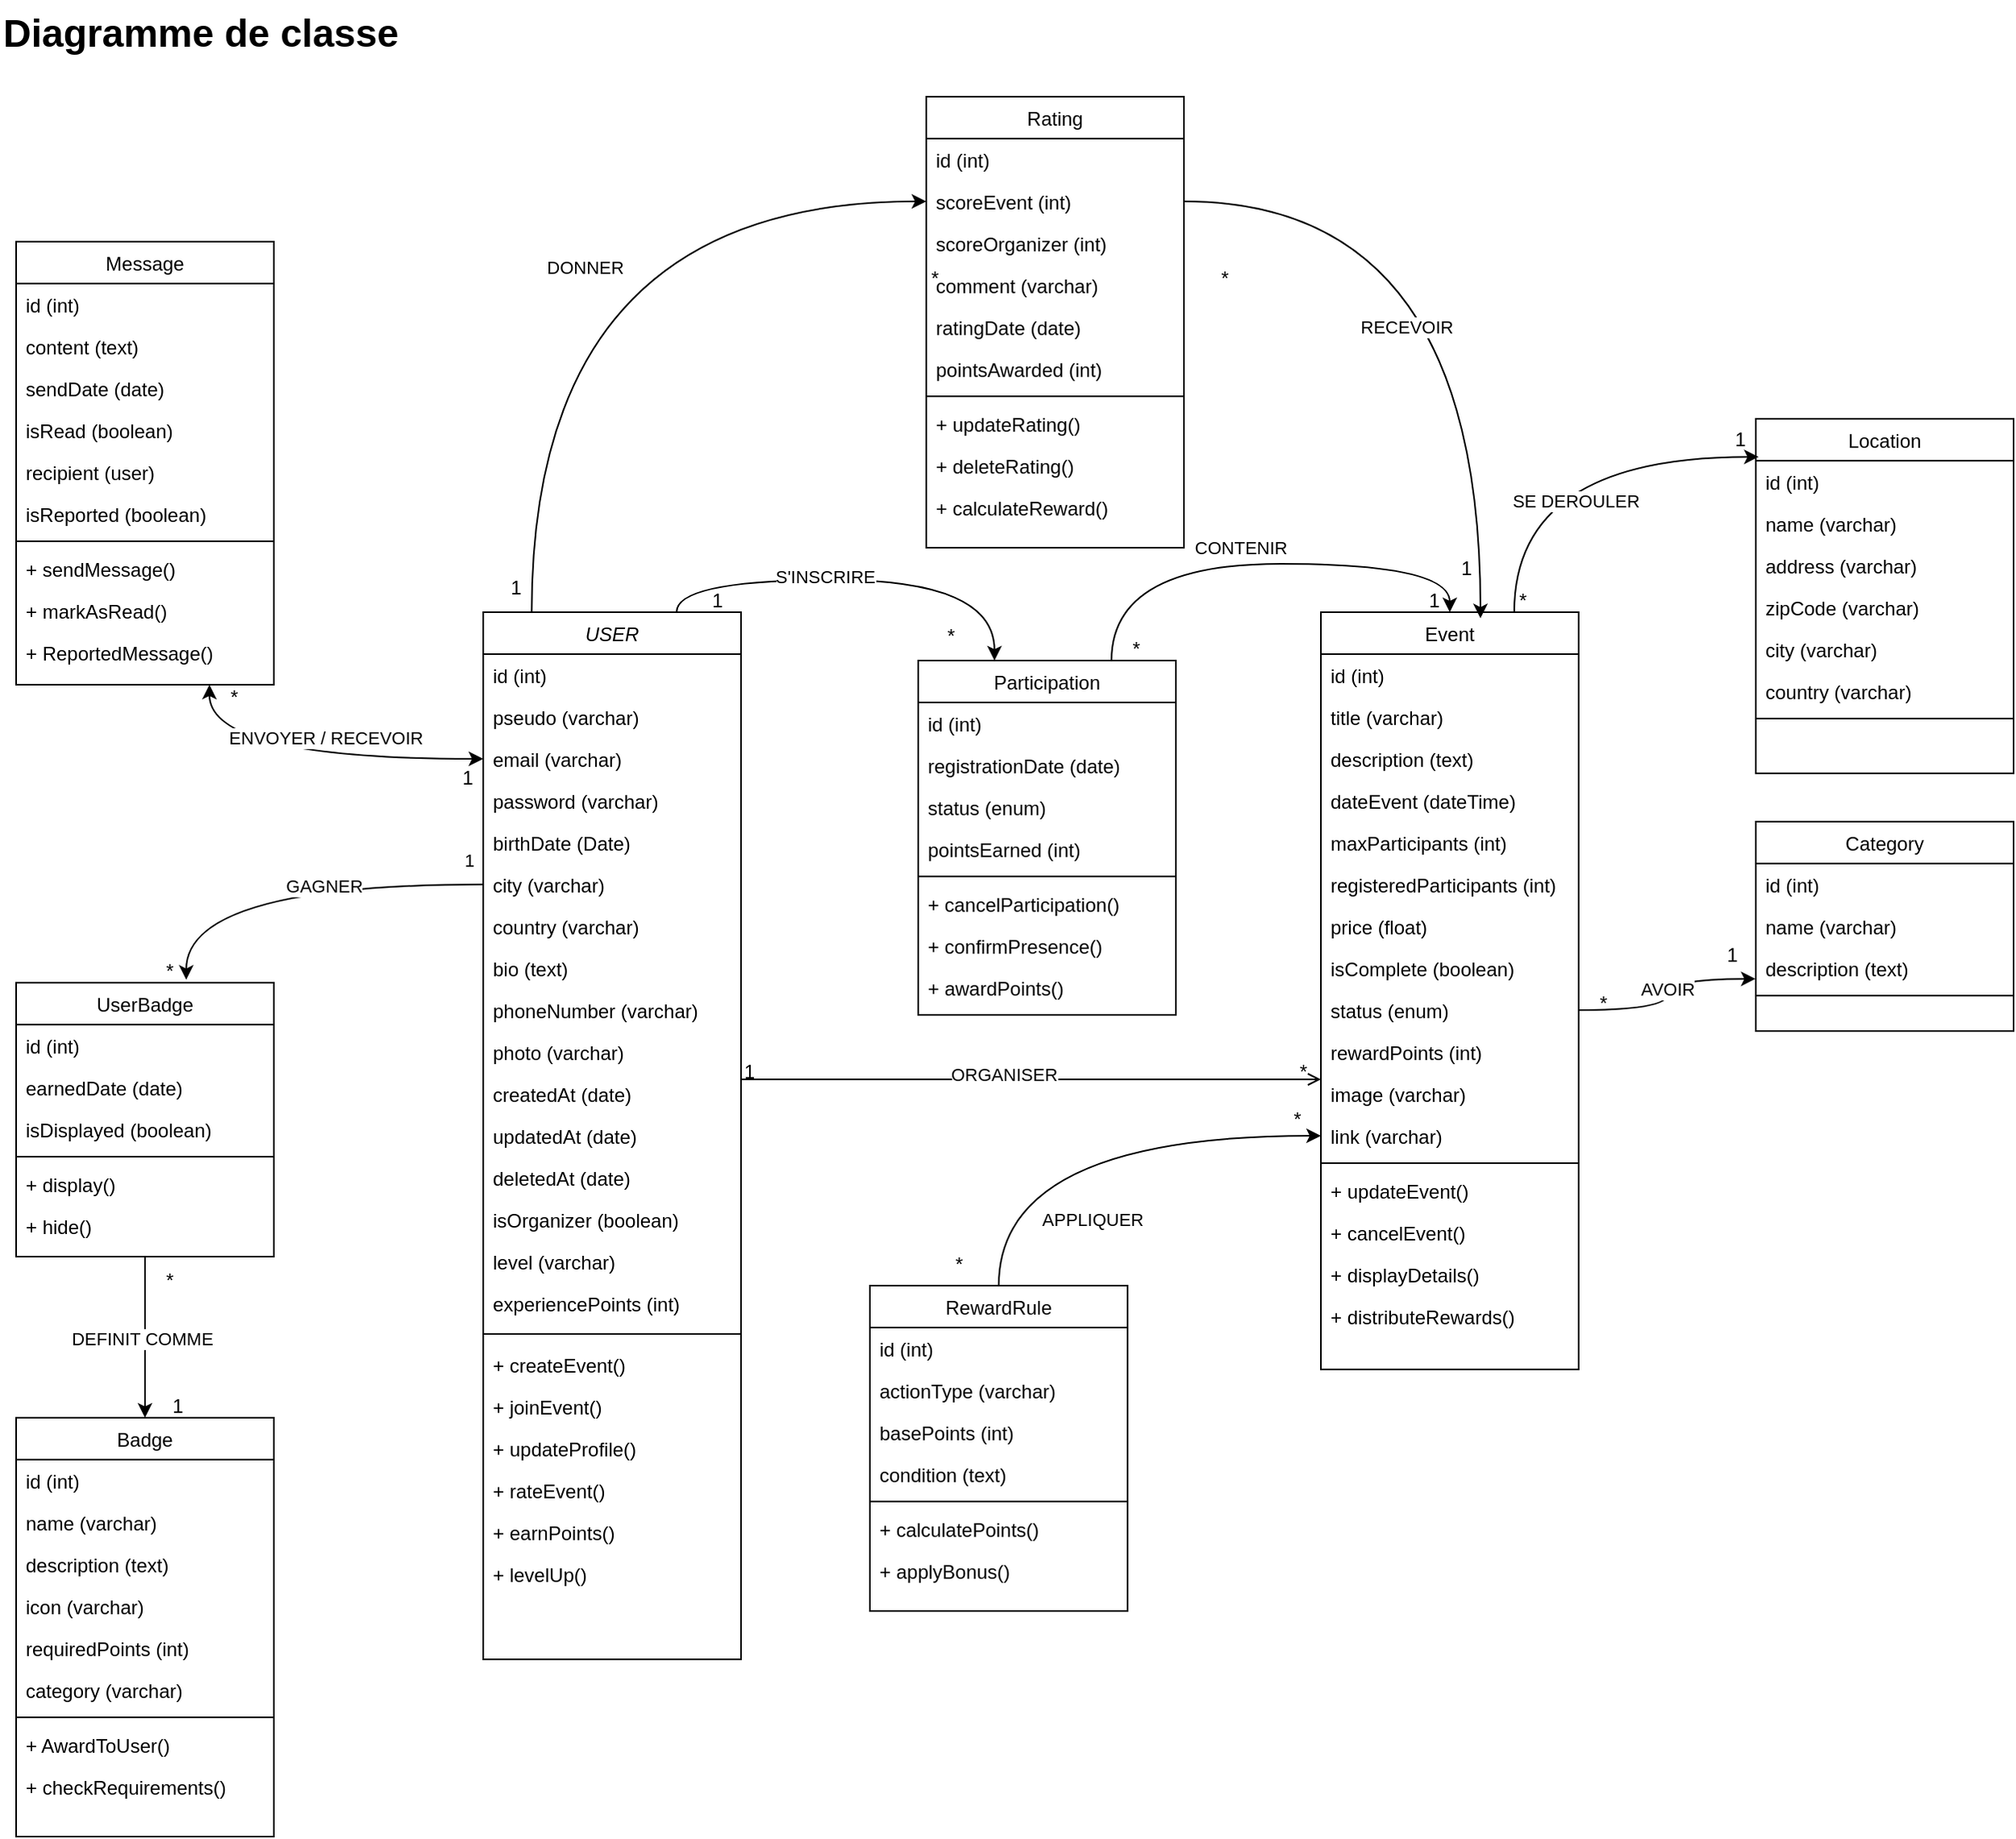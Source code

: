 <mxfile version="24.8.3" pages="9">
  <diagram id="C5RBs43oDa-KdzZeNtuy" name="d_classe">
    <mxGraphModel grid="1" page="1" gridSize="10" guides="1" tooltips="1" connect="1" arrows="1" fold="1" pageScale="1" pageWidth="827" pageHeight="1169" math="0" shadow="0">
      <root>
        <mxCell id="WIyWlLk6GJQsqaUBKTNV-0" />
        <mxCell id="WIyWlLk6GJQsqaUBKTNV-1" parent="WIyWlLk6GJQsqaUBKTNV-0" />
        <mxCell id="zkfFHV4jXpPFQw0GAbJ--0" value="USER" style="swimlane;fontStyle=2;align=center;verticalAlign=top;childLayout=stackLayout;horizontal=1;startSize=26;horizontalStack=0;resizeParent=1;resizeLast=0;collapsible=1;marginBottom=0;rounded=0;shadow=0;strokeWidth=1;" parent="WIyWlLk6GJQsqaUBKTNV-1" vertex="1">
          <mxGeometry x="330" y="400" width="160" height="650" as="geometry">
            <mxRectangle x="230" y="140" width="160" height="26" as="alternateBounds" />
          </mxGeometry>
        </mxCell>
        <mxCell id="zkfFHV4jXpPFQw0GAbJ--1" value="id (int)" style="text;align=left;verticalAlign=top;spacingLeft=4;spacingRight=4;overflow=hidden;rotatable=0;points=[[0,0.5],[1,0.5]];portConstraint=eastwest;" parent="zkfFHV4jXpPFQw0GAbJ--0" vertex="1">
          <mxGeometry y="26" width="160" height="26" as="geometry" />
        </mxCell>
        <mxCell id="zkfFHV4jXpPFQw0GAbJ--2" value="pseudo (varchar)" style="text;align=left;verticalAlign=top;spacingLeft=4;spacingRight=4;overflow=hidden;rotatable=0;points=[[0,0.5],[1,0.5]];portConstraint=eastwest;rounded=0;shadow=0;html=0;" parent="zkfFHV4jXpPFQw0GAbJ--0" vertex="1">
          <mxGeometry y="52" width="160" height="26" as="geometry" />
        </mxCell>
        <mxCell id="zkfFHV4jXpPFQw0GAbJ--5" value="email (varchar)" style="text;align=left;verticalAlign=top;spacingLeft=4;spacingRight=4;overflow=hidden;rotatable=0;points=[[0,0.5],[1,0.5]];portConstraint=eastwest;" parent="zkfFHV4jXpPFQw0GAbJ--0" vertex="1">
          <mxGeometry y="78" width="160" height="26" as="geometry" />
        </mxCell>
        <mxCell id="frQt0z7kCmQg0s9N4Y5u-1" value="password (varchar)" style="text;align=left;verticalAlign=top;spacingLeft=4;spacingRight=4;overflow=hidden;rotatable=0;points=[[0,0.5],[1,0.5]];portConstraint=eastwest;rounded=0;shadow=0;html=0;" vertex="1" parent="zkfFHV4jXpPFQw0GAbJ--0">
          <mxGeometry y="104" width="160" height="26" as="geometry" />
        </mxCell>
        <mxCell id="frQt0z7kCmQg0s9N4Y5u-3" value="birthDate (Date)" style="text;align=left;verticalAlign=top;spacingLeft=4;spacingRight=4;overflow=hidden;rotatable=0;points=[[0,0.5],[1,0.5]];portConstraint=eastwest;rounded=0;shadow=0;html=0;" vertex="1" parent="zkfFHV4jXpPFQw0GAbJ--0">
          <mxGeometry y="130" width="160" height="26" as="geometry" />
        </mxCell>
        <mxCell id="frQt0z7kCmQg0s9N4Y5u-2" value="city (varchar)" style="text;align=left;verticalAlign=top;spacingLeft=4;spacingRight=4;overflow=hidden;rotatable=0;points=[[0,0.5],[1,0.5]];portConstraint=eastwest;rounded=0;shadow=0;html=0;" vertex="1" parent="zkfFHV4jXpPFQw0GAbJ--0">
          <mxGeometry y="156" width="160" height="26" as="geometry" />
        </mxCell>
        <mxCell id="frQt0z7kCmQg0s9N4Y5u-52" value="country (varchar)" style="text;align=left;verticalAlign=top;spacingLeft=4;spacingRight=4;overflow=hidden;rotatable=0;points=[[0,0.5],[1,0.5]];portConstraint=eastwest;rounded=0;shadow=0;html=0;" vertex="1" parent="zkfFHV4jXpPFQw0GAbJ--0">
          <mxGeometry y="182" width="160" height="26" as="geometry" />
        </mxCell>
        <mxCell id="frQt0z7kCmQg0s9N4Y5u-4" value="bio (text)" style="text;align=left;verticalAlign=top;spacingLeft=4;spacingRight=4;overflow=hidden;rotatable=0;points=[[0,0.5],[1,0.5]];portConstraint=eastwest;rounded=0;shadow=0;html=0;" vertex="1" parent="zkfFHV4jXpPFQw0GAbJ--0">
          <mxGeometry y="208" width="160" height="26" as="geometry" />
        </mxCell>
        <mxCell id="frQt0z7kCmQg0s9N4Y5u-26" value="phoneNumber (varchar)" style="text;align=left;verticalAlign=top;spacingLeft=4;spacingRight=4;overflow=hidden;rotatable=0;points=[[0,0.5],[1,0.5]];portConstraint=eastwest;rounded=0;shadow=0;html=0;" vertex="1" parent="zkfFHV4jXpPFQw0GAbJ--0">
          <mxGeometry y="234" width="160" height="26" as="geometry" />
        </mxCell>
        <mxCell id="frQt0z7kCmQg0s9N4Y5u-0" value="photo (varchar)" style="text;align=left;verticalAlign=top;spacingLeft=4;spacingRight=4;overflow=hidden;rotatable=0;points=[[0,0.5],[1,0.5]];portConstraint=eastwest;rounded=0;shadow=0;html=0;" vertex="1" parent="zkfFHV4jXpPFQw0GAbJ--0">
          <mxGeometry y="260" width="160" height="26" as="geometry" />
        </mxCell>
        <mxCell id="frQt0z7kCmQg0s9N4Y5u-54" value="createdAt (date)" style="text;align=left;verticalAlign=top;spacingLeft=4;spacingRight=4;overflow=hidden;rotatable=0;points=[[0,0.5],[1,0.5]];portConstraint=eastwest;rounded=0;shadow=0;html=0;" vertex="1" parent="zkfFHV4jXpPFQw0GAbJ--0">
          <mxGeometry y="286" width="160" height="26" as="geometry" />
        </mxCell>
        <mxCell id="frQt0z7kCmQg0s9N4Y5u-55" value="updatedAt (date)" style="text;align=left;verticalAlign=top;spacingLeft=4;spacingRight=4;overflow=hidden;rotatable=0;points=[[0,0.5],[1,0.5]];portConstraint=eastwest;rounded=0;shadow=0;html=0;" vertex="1" parent="zkfFHV4jXpPFQw0GAbJ--0">
          <mxGeometry y="312" width="160" height="26" as="geometry" />
        </mxCell>
        <mxCell id="frQt0z7kCmQg0s9N4Y5u-53" value="deletedAt (date)" style="text;align=left;verticalAlign=top;spacingLeft=4;spacingRight=4;overflow=hidden;rotatable=0;points=[[0,0.5],[1,0.5]];portConstraint=eastwest;rounded=0;shadow=0;html=0;" vertex="1" parent="zkfFHV4jXpPFQw0GAbJ--0">
          <mxGeometry y="338" width="160" height="26" as="geometry" />
        </mxCell>
        <mxCell id="frQt0z7kCmQg0s9N4Y5u-57" value="isOrganizer (boolean)" style="text;align=left;verticalAlign=top;spacingLeft=4;spacingRight=4;overflow=hidden;rotatable=0;points=[[0,0.5],[1,0.5]];portConstraint=eastwest;rounded=0;shadow=0;html=0;" vertex="1" parent="zkfFHV4jXpPFQw0GAbJ--0">
          <mxGeometry y="364" width="160" height="26" as="geometry" />
        </mxCell>
        <mxCell id="frQt0z7kCmQg0s9N4Y5u-60" value="level (varchar)" style="text;align=left;verticalAlign=top;spacingLeft=4;spacingRight=4;overflow=hidden;rotatable=0;points=[[0,0.5],[1,0.5]];portConstraint=eastwest;rounded=0;shadow=0;html=0;" vertex="1" parent="zkfFHV4jXpPFQw0GAbJ--0">
          <mxGeometry y="390" width="160" height="26" as="geometry" />
        </mxCell>
        <mxCell id="frQt0z7kCmQg0s9N4Y5u-58" value="experiencePoints (int)" style="text;align=left;verticalAlign=top;spacingLeft=4;spacingRight=4;overflow=hidden;rotatable=0;points=[[0,0.5],[1,0.5]];portConstraint=eastwest;rounded=0;shadow=0;html=0;" vertex="1" parent="zkfFHV4jXpPFQw0GAbJ--0">
          <mxGeometry y="416" width="160" height="26" as="geometry" />
        </mxCell>
        <mxCell id="zkfFHV4jXpPFQw0GAbJ--4" value="" style="line;html=1;strokeWidth=1;align=left;verticalAlign=middle;spacingTop=-1;spacingLeft=3;spacingRight=3;rotatable=0;labelPosition=right;points=[];portConstraint=eastwest;" parent="zkfFHV4jXpPFQw0GAbJ--0" vertex="1">
          <mxGeometry y="442" width="160" height="12" as="geometry" />
        </mxCell>
        <mxCell id="MODbRCz95pv3E6-cgC-6-31" value="+ createEvent()" style="text;align=left;verticalAlign=top;spacingLeft=4;spacingRight=4;overflow=hidden;rotatable=0;points=[[0,0.5],[1,0.5]];portConstraint=eastwest;" vertex="1" parent="zkfFHV4jXpPFQw0GAbJ--0">
          <mxGeometry y="454" width="160" height="26" as="geometry" />
        </mxCell>
        <mxCell id="MODbRCz95pv3E6-cgC-6-32" value="+ joinEvent()" style="text;align=left;verticalAlign=top;spacingLeft=4;spacingRight=4;overflow=hidden;rotatable=0;points=[[0,0.5],[1,0.5]];portConstraint=eastwest;" vertex="1" parent="zkfFHV4jXpPFQw0GAbJ--0">
          <mxGeometry y="480" width="160" height="26" as="geometry" />
        </mxCell>
        <mxCell id="MODbRCz95pv3E6-cgC-6-33" value="+ updateProfile()" style="text;align=left;verticalAlign=top;spacingLeft=4;spacingRight=4;overflow=hidden;rotatable=0;points=[[0,0.5],[1,0.5]];portConstraint=eastwest;" vertex="1" parent="zkfFHV4jXpPFQw0GAbJ--0">
          <mxGeometry y="506" width="160" height="26" as="geometry" />
        </mxCell>
        <mxCell id="MODbRCz95pv3E6-cgC-6-34" value="+ rateEvent()" style="text;align=left;verticalAlign=top;spacingLeft=4;spacingRight=4;overflow=hidden;rotatable=0;points=[[0,0.5],[1,0.5]];portConstraint=eastwest;" vertex="1" parent="zkfFHV4jXpPFQw0GAbJ--0">
          <mxGeometry y="532" width="160" height="26" as="geometry" />
        </mxCell>
        <mxCell id="MODbRCz95pv3E6-cgC-6-35" value="+ earnPoints()" style="text;align=left;verticalAlign=top;spacingLeft=4;spacingRight=4;overflow=hidden;rotatable=0;points=[[0,0.5],[1,0.5]];portConstraint=eastwest;" vertex="1" parent="zkfFHV4jXpPFQw0GAbJ--0">
          <mxGeometry y="558" width="160" height="26" as="geometry" />
        </mxCell>
        <mxCell id="MODbRCz95pv3E6-cgC-6-36" value="+ levelUp()" style="text;align=left;verticalAlign=top;spacingLeft=4;spacingRight=4;overflow=hidden;rotatable=0;points=[[0,0.5],[1,0.5]];portConstraint=eastwest;" vertex="1" parent="zkfFHV4jXpPFQw0GAbJ--0">
          <mxGeometry y="584" width="160" height="26" as="geometry" />
        </mxCell>
        <mxCell id="mFLtXefzZM77wNrUsiu5-21" style="edgeStyle=orthogonalEdgeStyle;rounded=0;orthogonalLoop=1;jettySize=auto;html=1;exitX=1;exitY=0.5;exitDx=0;exitDy=0;entryX=-0.001;entryY=0.754;entryDx=0;entryDy=0;entryPerimeter=0;curved=1;" edge="1" parent="WIyWlLk6GJQsqaUBKTNV-1" source="zkfFHV4jXpPFQw0GAbJ--22" target="frQt0z7kCmQg0s9N4Y5u-21">
          <mxGeometry relative="1" as="geometry">
            <mxPoint x="1130" y="800" as="targetPoint" />
          </mxGeometry>
        </mxCell>
        <mxCell id="mFLtXefzZM77wNrUsiu5-22" value="AVOIR" style="edgeLabel;html=1;align=center;verticalAlign=middle;resizable=0;points=[];" vertex="1" connectable="0" parent="mFLtXefzZM77wNrUsiu5-21">
          <mxGeometry x="0.056" relative="1" as="geometry">
            <mxPoint as="offset" />
          </mxGeometry>
        </mxCell>
        <mxCell id="zkfFHV4jXpPFQw0GAbJ--17" value="Event" style="swimlane;fontStyle=0;align=center;verticalAlign=top;childLayout=stackLayout;horizontal=1;startSize=26;horizontalStack=0;resizeParent=1;resizeLast=0;collapsible=1;marginBottom=0;rounded=0;shadow=0;strokeWidth=1;" parent="WIyWlLk6GJQsqaUBKTNV-1" vertex="1">
          <mxGeometry x="850" y="400" width="160" height="470" as="geometry">
            <mxRectangle x="550" y="140" width="160" height="26" as="alternateBounds" />
          </mxGeometry>
        </mxCell>
        <mxCell id="zkfFHV4jXpPFQw0GAbJ--18" value="id (int)" style="text;align=left;verticalAlign=top;spacingLeft=4;spacingRight=4;overflow=hidden;rotatable=0;points=[[0,0.5],[1,0.5]];portConstraint=eastwest;" parent="zkfFHV4jXpPFQw0GAbJ--17" vertex="1">
          <mxGeometry y="26" width="160" height="26" as="geometry" />
        </mxCell>
        <mxCell id="zkfFHV4jXpPFQw0GAbJ--19" value="title (varchar)" style="text;align=left;verticalAlign=top;spacingLeft=4;spacingRight=4;overflow=hidden;rotatable=0;points=[[0,0.5],[1,0.5]];portConstraint=eastwest;rounded=0;shadow=0;html=0;" parent="zkfFHV4jXpPFQw0GAbJ--17" vertex="1">
          <mxGeometry y="52" width="160" height="26" as="geometry" />
        </mxCell>
        <mxCell id="frQt0z7kCmQg0s9N4Y5u-5" value="description (text)" style="text;align=left;verticalAlign=top;spacingLeft=4;spacingRight=4;overflow=hidden;rotatable=0;points=[[0,0.5],[1,0.5]];portConstraint=eastwest;rounded=0;shadow=0;html=0;" vertex="1" parent="zkfFHV4jXpPFQw0GAbJ--17">
          <mxGeometry y="78" width="160" height="26" as="geometry" />
        </mxCell>
        <mxCell id="frQt0z7kCmQg0s9N4Y5u-6" value="dateEvent (dateTime)" style="text;align=left;verticalAlign=top;spacingLeft=4;spacingRight=4;overflow=hidden;rotatable=0;points=[[0,0.5],[1,0.5]];portConstraint=eastwest;rounded=0;shadow=0;html=0;" vertex="1" parent="zkfFHV4jXpPFQw0GAbJ--17">
          <mxGeometry y="104" width="160" height="26" as="geometry" />
        </mxCell>
        <mxCell id="frQt0z7kCmQg0s9N4Y5u-8" value="maxParticipants (int)" style="text;align=left;verticalAlign=top;spacingLeft=4;spacingRight=4;overflow=hidden;rotatable=0;points=[[0,0.5],[1,0.5]];portConstraint=eastwest;rounded=0;shadow=0;html=0;" vertex="1" parent="zkfFHV4jXpPFQw0GAbJ--17">
          <mxGeometry y="130" width="160" height="26" as="geometry" />
        </mxCell>
        <mxCell id="frQt0z7kCmQg0s9N4Y5u-50" value="registeredParticipants (int)" style="text;align=left;verticalAlign=top;spacingLeft=4;spacingRight=4;overflow=hidden;rotatable=0;points=[[0,0.5],[1,0.5]];portConstraint=eastwest;rounded=0;shadow=0;html=0;" vertex="1" parent="zkfFHV4jXpPFQw0GAbJ--17">
          <mxGeometry y="156" width="160" height="26" as="geometry" />
        </mxCell>
        <mxCell id="zkfFHV4jXpPFQw0GAbJ--21" value="price (float)" style="text;align=left;verticalAlign=top;spacingLeft=4;spacingRight=4;overflow=hidden;rotatable=0;points=[[0,0.5],[1,0.5]];portConstraint=eastwest;rounded=0;shadow=0;html=0;" parent="zkfFHV4jXpPFQw0GAbJ--17" vertex="1">
          <mxGeometry y="182" width="160" height="26" as="geometry" />
        </mxCell>
        <mxCell id="frQt0z7kCmQg0s9N4Y5u-25" value="isComplete (boolean)" style="text;align=left;verticalAlign=top;spacingLeft=4;spacingRight=4;overflow=hidden;rotatable=0;points=[[0,0.5],[1,0.5]];portConstraint=eastwest;rounded=0;shadow=0;html=0;" vertex="1" parent="zkfFHV4jXpPFQw0GAbJ--17">
          <mxGeometry y="208" width="160" height="26" as="geometry" />
        </mxCell>
        <mxCell id="zkfFHV4jXpPFQw0GAbJ--22" value="status (enum)" style="text;align=left;verticalAlign=top;spacingLeft=4;spacingRight=4;overflow=hidden;rotatable=0;points=[[0,0.5],[1,0.5]];portConstraint=eastwest;rounded=0;shadow=0;html=0;" parent="zkfFHV4jXpPFQw0GAbJ--17" vertex="1">
          <mxGeometry y="234" width="160" height="26" as="geometry" />
        </mxCell>
        <mxCell id="frQt0z7kCmQg0s9N4Y5u-61" value="rewardPoints (int)" style="text;align=left;verticalAlign=top;spacingLeft=4;spacingRight=4;overflow=hidden;rotatable=0;points=[[0,0.5],[1,0.5]];portConstraint=eastwest;rounded=0;shadow=0;html=0;" vertex="1" parent="zkfFHV4jXpPFQw0GAbJ--17">
          <mxGeometry y="260" width="160" height="26" as="geometry" />
        </mxCell>
        <mxCell id="MODbRCz95pv3E6-cgC-6-23" value="image (varchar)" style="text;align=left;verticalAlign=top;spacingLeft=4;spacingRight=4;overflow=hidden;rotatable=0;points=[[0,0.5],[1,0.5]];portConstraint=eastwest;rounded=0;shadow=0;html=0;" vertex="1" parent="zkfFHV4jXpPFQw0GAbJ--17">
          <mxGeometry y="286" width="160" height="26" as="geometry" />
        </mxCell>
        <mxCell id="MODbRCz95pv3E6-cgC-6-22" value="link (varchar)" style="text;align=left;verticalAlign=top;spacingLeft=4;spacingRight=4;overflow=hidden;rotatable=0;points=[[0,0.5],[1,0.5]];portConstraint=eastwest;rounded=0;shadow=0;html=0;" vertex="1" parent="zkfFHV4jXpPFQw0GAbJ--17">
          <mxGeometry y="312" width="160" height="26" as="geometry" />
        </mxCell>
        <mxCell id="zkfFHV4jXpPFQw0GAbJ--23" value="" style="line;html=1;strokeWidth=1;align=left;verticalAlign=middle;spacingTop=-1;spacingLeft=3;spacingRight=3;rotatable=0;labelPosition=right;points=[];portConstraint=eastwest;" parent="zkfFHV4jXpPFQw0GAbJ--17" vertex="1">
          <mxGeometry y="338" width="160" height="8" as="geometry" />
        </mxCell>
        <mxCell id="MODbRCz95pv3E6-cgC-6-45" value="+ updateEvent()" style="text;align=left;verticalAlign=top;spacingLeft=4;spacingRight=4;overflow=hidden;rotatable=0;points=[[0,0.5],[1,0.5]];portConstraint=eastwest;" vertex="1" parent="zkfFHV4jXpPFQw0GAbJ--17">
          <mxGeometry y="346" width="160" height="26" as="geometry" />
        </mxCell>
        <mxCell id="MODbRCz95pv3E6-cgC-6-46" value="+ cancelEvent()" style="text;align=left;verticalAlign=top;spacingLeft=4;spacingRight=4;overflow=hidden;rotatable=0;points=[[0,0.5],[1,0.5]];portConstraint=eastwest;" vertex="1" parent="zkfFHV4jXpPFQw0GAbJ--17">
          <mxGeometry y="372" width="160" height="26" as="geometry" />
        </mxCell>
        <mxCell id="MODbRCz95pv3E6-cgC-6-47" value="+ displayDetails()" style="text;align=left;verticalAlign=top;spacingLeft=4;spacingRight=4;overflow=hidden;rotatable=0;points=[[0,0.5],[1,0.5]];portConstraint=eastwest;" vertex="1" parent="zkfFHV4jXpPFQw0GAbJ--17">
          <mxGeometry y="398" width="160" height="26" as="geometry" />
        </mxCell>
        <mxCell id="MODbRCz95pv3E6-cgC-6-48" value="+ distributeRewards()" style="text;align=left;verticalAlign=top;spacingLeft=4;spacingRight=4;overflow=hidden;rotatable=0;points=[[0,0.5],[1,0.5]];portConstraint=eastwest;" vertex="1" parent="zkfFHV4jXpPFQw0GAbJ--17">
          <mxGeometry y="424" width="160" height="26" as="geometry" />
        </mxCell>
        <mxCell id="zkfFHV4jXpPFQw0GAbJ--26" value="" style="endArrow=open;shadow=0;strokeWidth=1;rounded=0;curved=0;endFill=1;edgeStyle=elbowEdgeStyle;elbow=vertical;" parent="WIyWlLk6GJQsqaUBKTNV-1" source="zkfFHV4jXpPFQw0GAbJ--0" target="zkfFHV4jXpPFQw0GAbJ--17" edge="1">
          <mxGeometry x="0.5" y="41" relative="1" as="geometry">
            <mxPoint x="650" y="582" as="sourcePoint" />
            <mxPoint x="810" y="582" as="targetPoint" />
            <mxPoint x="-40" y="32" as="offset" />
            <Array as="points">
              <mxPoint x="810" y="690" />
            </Array>
          </mxGeometry>
        </mxCell>
        <mxCell id="zkfFHV4jXpPFQw0GAbJ--27" value="1" style="resizable=0;align=left;verticalAlign=bottom;labelBackgroundColor=none;fontSize=12;" parent="zkfFHV4jXpPFQw0GAbJ--26" connectable="0" vertex="1">
          <mxGeometry x="-1" relative="1" as="geometry">
            <mxPoint y="4" as="offset" />
          </mxGeometry>
        </mxCell>
        <mxCell id="zkfFHV4jXpPFQw0GAbJ--28" value="*" style="resizable=0;align=right;verticalAlign=bottom;labelBackgroundColor=none;fontSize=12;" parent="zkfFHV4jXpPFQw0GAbJ--26" connectable="0" vertex="1">
          <mxGeometry x="1" relative="1" as="geometry">
            <mxPoint x="-7" y="4" as="offset" />
          </mxGeometry>
        </mxCell>
        <mxCell id="mFLtXefzZM77wNrUsiu5-12" value="ORGANISER" style="edgeLabel;html=1;align=center;verticalAlign=middle;resizable=0;points=[];" vertex="1" connectable="0" parent="zkfFHV4jXpPFQw0GAbJ--26">
          <mxGeometry x="-0.094" y="3" relative="1" as="geometry">
            <mxPoint as="offset" />
          </mxGeometry>
        </mxCell>
        <mxCell id="frQt0z7kCmQg0s9N4Y5u-9" value="Location" style="swimlane;fontStyle=0;align=center;verticalAlign=top;childLayout=stackLayout;horizontal=1;startSize=26;horizontalStack=0;resizeParent=1;resizeLast=0;collapsible=1;marginBottom=0;rounded=0;shadow=0;strokeWidth=1;" vertex="1" parent="WIyWlLk6GJQsqaUBKTNV-1">
          <mxGeometry x="1120" y="280" width="160" height="220" as="geometry">
            <mxRectangle x="340" y="380" width="170" height="26" as="alternateBounds" />
          </mxGeometry>
        </mxCell>
        <mxCell id="frQt0z7kCmQg0s9N4Y5u-10" value="id (int)" style="text;align=left;verticalAlign=top;spacingLeft=4;spacingRight=4;overflow=hidden;rotatable=0;points=[[0,0.5],[1,0.5]];portConstraint=eastwest;" vertex="1" parent="frQt0z7kCmQg0s9N4Y5u-9">
          <mxGeometry y="26" width="160" height="26" as="geometry" />
        </mxCell>
        <mxCell id="frQt0z7kCmQg0s9N4Y5u-17" value="name (varchar)" style="text;align=left;verticalAlign=top;spacingLeft=4;spacingRight=4;overflow=hidden;rotatable=0;points=[[0,0.5],[1,0.5]];portConstraint=eastwest;" vertex="1" parent="frQt0z7kCmQg0s9N4Y5u-9">
          <mxGeometry y="52" width="160" height="26" as="geometry" />
        </mxCell>
        <mxCell id="frQt0z7kCmQg0s9N4Y5u-18" value="address (varchar)" style="text;align=left;verticalAlign=top;spacingLeft=4;spacingRight=4;overflow=hidden;rotatable=0;points=[[0,0.5],[1,0.5]];portConstraint=eastwest;" vertex="1" parent="frQt0z7kCmQg0s9N4Y5u-9">
          <mxGeometry y="78" width="160" height="26" as="geometry" />
        </mxCell>
        <mxCell id="frQt0z7kCmQg0s9N4Y5u-16" value="zipCode (varchar)" style="text;align=left;verticalAlign=top;spacingLeft=4;spacingRight=4;overflow=hidden;rotatable=0;points=[[0,0.5],[1,0.5]];portConstraint=eastwest;" vertex="1" parent="frQt0z7kCmQg0s9N4Y5u-9">
          <mxGeometry y="104" width="160" height="26" as="geometry" />
        </mxCell>
        <mxCell id="frQt0z7kCmQg0s9N4Y5u-15" value="city (varchar)" style="text;align=left;verticalAlign=top;spacingLeft=4;spacingRight=4;overflow=hidden;rotatable=0;points=[[0,0.5],[1,0.5]];portConstraint=eastwest;" vertex="1" parent="frQt0z7kCmQg0s9N4Y5u-9">
          <mxGeometry y="130" width="160" height="26" as="geometry" />
        </mxCell>
        <mxCell id="frQt0z7kCmQg0s9N4Y5u-19" value="country (varchar)" style="text;align=left;verticalAlign=top;spacingLeft=4;spacingRight=4;overflow=hidden;rotatable=0;points=[[0,0.5],[1,0.5]];portConstraint=eastwest;" vertex="1" parent="frQt0z7kCmQg0s9N4Y5u-9">
          <mxGeometry y="156" width="160" height="26" as="geometry" />
        </mxCell>
        <mxCell id="frQt0z7kCmQg0s9N4Y5u-11" value="" style="line;html=1;strokeWidth=1;align=left;verticalAlign=middle;spacingTop=-1;spacingLeft=3;spacingRight=3;rotatable=0;labelPosition=right;points=[];portConstraint=eastwest;" vertex="1" parent="frQt0z7kCmQg0s9N4Y5u-9">
          <mxGeometry y="182" width="160" height="8" as="geometry" />
        </mxCell>
        <mxCell id="frQt0z7kCmQg0s9N4Y5u-20" value="Category" style="swimlane;fontStyle=0;align=center;verticalAlign=top;childLayout=stackLayout;horizontal=1;startSize=26;horizontalStack=0;resizeParent=1;resizeLast=0;collapsible=1;marginBottom=0;rounded=0;shadow=0;strokeWidth=1;" vertex="1" parent="WIyWlLk6GJQsqaUBKTNV-1">
          <mxGeometry x="1120" y="530" width="160" height="130" as="geometry">
            <mxRectangle x="340" y="380" width="170" height="26" as="alternateBounds" />
          </mxGeometry>
        </mxCell>
        <mxCell id="frQt0z7kCmQg0s9N4Y5u-23" value="id (int)" style="text;align=left;verticalAlign=top;spacingLeft=4;spacingRight=4;overflow=hidden;rotatable=0;points=[[0,0.5],[1,0.5]];portConstraint=eastwest;" vertex="1" parent="frQt0z7kCmQg0s9N4Y5u-20">
          <mxGeometry y="26" width="160" height="26" as="geometry" />
        </mxCell>
        <mxCell id="frQt0z7kCmQg0s9N4Y5u-24" value="name (varchar)" style="text;align=left;verticalAlign=top;spacingLeft=4;spacingRight=4;overflow=hidden;rotatable=0;points=[[0,0.5],[1,0.5]];portConstraint=eastwest;" vertex="1" parent="frQt0z7kCmQg0s9N4Y5u-20">
          <mxGeometry y="52" width="160" height="26" as="geometry" />
        </mxCell>
        <mxCell id="frQt0z7kCmQg0s9N4Y5u-21" value="description (text)" style="text;align=left;verticalAlign=top;spacingLeft=4;spacingRight=4;overflow=hidden;rotatable=0;points=[[0,0.5],[1,0.5]];portConstraint=eastwest;" vertex="1" parent="frQt0z7kCmQg0s9N4Y5u-20">
          <mxGeometry y="78" width="160" height="26" as="geometry" />
        </mxCell>
        <mxCell id="frQt0z7kCmQg0s9N4Y5u-22" value="" style="line;html=1;strokeWidth=1;align=left;verticalAlign=middle;spacingTop=-1;spacingLeft=3;spacingRight=3;rotatable=0;labelPosition=right;points=[];portConstraint=eastwest;" vertex="1" parent="frQt0z7kCmQg0s9N4Y5u-20">
          <mxGeometry y="104" width="160" height="8" as="geometry" />
        </mxCell>
        <mxCell id="frQt0z7kCmQg0s9N4Y5u-27" value="Rating" style="swimlane;fontStyle=0;align=center;verticalAlign=top;childLayout=stackLayout;horizontal=1;startSize=26;horizontalStack=0;resizeParent=1;resizeLast=0;collapsible=1;marginBottom=0;rounded=0;shadow=0;strokeWidth=1;" vertex="1" parent="WIyWlLk6GJQsqaUBKTNV-1">
          <mxGeometry x="605" y="80" width="160" height="280" as="geometry">
            <mxRectangle x="340" y="380" width="170" height="26" as="alternateBounds" />
          </mxGeometry>
        </mxCell>
        <mxCell id="frQt0z7kCmQg0s9N4Y5u-28" value="id (int)" style="text;align=left;verticalAlign=top;spacingLeft=4;spacingRight=4;overflow=hidden;rotatable=0;points=[[0,0.5],[1,0.5]];portConstraint=eastwest;" vertex="1" parent="frQt0z7kCmQg0s9N4Y5u-27">
          <mxGeometry y="26" width="160" height="26" as="geometry" />
        </mxCell>
        <mxCell id="frQt0z7kCmQg0s9N4Y5u-31" value="scoreEvent (int)" style="text;align=left;verticalAlign=top;spacingLeft=4;spacingRight=4;overflow=hidden;rotatable=0;points=[[0,0.5],[1,0.5]];portConstraint=eastwest;" vertex="1" parent="frQt0z7kCmQg0s9N4Y5u-27">
          <mxGeometry y="52" width="160" height="26" as="geometry" />
        </mxCell>
        <mxCell id="frQt0z7kCmQg0s9N4Y5u-56" value="scoreOrganizer (int)" style="text;align=left;verticalAlign=top;spacingLeft=4;spacingRight=4;overflow=hidden;rotatable=0;points=[[0,0.5],[1,0.5]];portConstraint=eastwest;" vertex="1" parent="frQt0z7kCmQg0s9N4Y5u-27">
          <mxGeometry y="78" width="160" height="26" as="geometry" />
        </mxCell>
        <mxCell id="frQt0z7kCmQg0s9N4Y5u-33" value="comment (varchar)" style="text;align=left;verticalAlign=top;spacingLeft=4;spacingRight=4;overflow=hidden;rotatable=0;points=[[0,0.5],[1,0.5]];portConstraint=eastwest;" vertex="1" parent="frQt0z7kCmQg0s9N4Y5u-27">
          <mxGeometry y="104" width="160" height="26" as="geometry" />
        </mxCell>
        <mxCell id="frQt0z7kCmQg0s9N4Y5u-32" value="ratingDate (date)" style="text;align=left;verticalAlign=top;spacingLeft=4;spacingRight=4;overflow=hidden;rotatable=0;points=[[0,0.5],[1,0.5]];portConstraint=eastwest;" vertex="1" parent="frQt0z7kCmQg0s9N4Y5u-27">
          <mxGeometry y="130" width="160" height="26" as="geometry" />
        </mxCell>
        <mxCell id="frQt0z7kCmQg0s9N4Y5u-63" value="pointsAwarded (int)" style="text;align=left;verticalAlign=top;spacingLeft=4;spacingRight=4;overflow=hidden;rotatable=0;points=[[0,0.5],[1,0.5]];portConstraint=eastwest;" vertex="1" parent="frQt0z7kCmQg0s9N4Y5u-27">
          <mxGeometry y="156" width="160" height="26" as="geometry" />
        </mxCell>
        <mxCell id="frQt0z7kCmQg0s9N4Y5u-29" value="" style="line;html=1;strokeWidth=1;align=left;verticalAlign=middle;spacingTop=-1;spacingLeft=3;spacingRight=3;rotatable=0;labelPosition=right;points=[];portConstraint=eastwest;" vertex="1" parent="frQt0z7kCmQg0s9N4Y5u-27">
          <mxGeometry y="182" width="160" height="8" as="geometry" />
        </mxCell>
        <mxCell id="MODbRCz95pv3E6-cgC-6-40" value="+ updateRating()" style="text;align=left;verticalAlign=top;spacingLeft=4;spacingRight=4;overflow=hidden;rotatable=0;points=[[0,0.5],[1,0.5]];portConstraint=eastwest;" vertex="1" parent="frQt0z7kCmQg0s9N4Y5u-27">
          <mxGeometry y="190" width="160" height="26" as="geometry" />
        </mxCell>
        <mxCell id="MODbRCz95pv3E6-cgC-6-41" value="+ deleteRating()" style="text;align=left;verticalAlign=top;spacingLeft=4;spacingRight=4;overflow=hidden;rotatable=0;points=[[0,0.5],[1,0.5]];portConstraint=eastwest;" vertex="1" parent="frQt0z7kCmQg0s9N4Y5u-27">
          <mxGeometry y="216" width="160" height="26" as="geometry" />
        </mxCell>
        <mxCell id="MODbRCz95pv3E6-cgC-6-42" value="+ calculateReward()" style="text;align=left;verticalAlign=top;spacingLeft=4;spacingRight=4;overflow=hidden;rotatable=0;points=[[0,0.5],[1,0.5]];portConstraint=eastwest;" vertex="1" parent="frQt0z7kCmQg0s9N4Y5u-27">
          <mxGeometry y="242" width="160" height="26" as="geometry" />
        </mxCell>
        <mxCell id="frQt0z7kCmQg0s9N4Y5u-35" value="Message" style="swimlane;fontStyle=0;align=center;verticalAlign=top;childLayout=stackLayout;horizontal=1;startSize=26;horizontalStack=0;resizeParent=1;resizeLast=0;collapsible=1;marginBottom=0;rounded=0;shadow=0;strokeWidth=1;" vertex="1" parent="WIyWlLk6GJQsqaUBKTNV-1">
          <mxGeometry x="40" y="170" width="160" height="275" as="geometry">
            <mxRectangle x="340" y="380" width="170" height="26" as="alternateBounds" />
          </mxGeometry>
        </mxCell>
        <mxCell id="frQt0z7kCmQg0s9N4Y5u-36" value="id (int)" style="text;align=left;verticalAlign=top;spacingLeft=4;spacingRight=4;overflow=hidden;rotatable=0;points=[[0,0.5],[1,0.5]];portConstraint=eastwest;" vertex="1" parent="frQt0z7kCmQg0s9N4Y5u-35">
          <mxGeometry y="26" width="160" height="26" as="geometry" />
        </mxCell>
        <mxCell id="frQt0z7kCmQg0s9N4Y5u-39" value="content (text)" style="text;align=left;verticalAlign=top;spacingLeft=4;spacingRight=4;overflow=hidden;rotatable=0;points=[[0,0.5],[1,0.5]];portConstraint=eastwest;" vertex="1" parent="frQt0z7kCmQg0s9N4Y5u-35">
          <mxGeometry y="52" width="160" height="26" as="geometry" />
        </mxCell>
        <mxCell id="frQt0z7kCmQg0s9N4Y5u-38" value="sendDate (date)" style="text;align=left;verticalAlign=top;spacingLeft=4;spacingRight=4;overflow=hidden;rotatable=0;points=[[0,0.5],[1,0.5]];portConstraint=eastwest;" vertex="1" parent="frQt0z7kCmQg0s9N4Y5u-35">
          <mxGeometry y="78" width="160" height="26" as="geometry" />
        </mxCell>
        <mxCell id="frQt0z7kCmQg0s9N4Y5u-41" value="isRead (boolean)" style="text;align=left;verticalAlign=top;spacingLeft=4;spacingRight=4;overflow=hidden;rotatable=0;points=[[0,0.5],[1,0.5]];portConstraint=eastwest;" vertex="1" parent="frQt0z7kCmQg0s9N4Y5u-35">
          <mxGeometry y="104" width="160" height="26" as="geometry" />
        </mxCell>
        <mxCell id="frQt0z7kCmQg0s9N4Y5u-40" value="recipient (user)" style="text;align=left;verticalAlign=top;spacingLeft=4;spacingRight=4;overflow=hidden;rotatable=0;points=[[0,0.5],[1,0.5]];portConstraint=eastwest;" vertex="1" parent="frQt0z7kCmQg0s9N4Y5u-35">
          <mxGeometry y="130" width="160" height="26" as="geometry" />
        </mxCell>
        <mxCell id="frQt0z7kCmQg0s9N4Y5u-51" value="isReported (boolean)" style="text;align=left;verticalAlign=top;spacingLeft=4;spacingRight=4;overflow=hidden;rotatable=0;points=[[0,0.5],[1,0.5]];portConstraint=eastwest;" vertex="1" parent="frQt0z7kCmQg0s9N4Y5u-35">
          <mxGeometry y="156" width="160" height="26" as="geometry" />
        </mxCell>
        <mxCell id="frQt0z7kCmQg0s9N4Y5u-37" value="" style="line;html=1;strokeWidth=1;align=left;verticalAlign=middle;spacingTop=-1;spacingLeft=3;spacingRight=3;rotatable=0;labelPosition=right;points=[];portConstraint=eastwest;" vertex="1" parent="frQt0z7kCmQg0s9N4Y5u-35">
          <mxGeometry y="182" width="160" height="8" as="geometry" />
        </mxCell>
        <mxCell id="MODbRCz95pv3E6-cgC-6-24" value="+ sendMessage()" style="text;align=left;verticalAlign=top;spacingLeft=4;spacingRight=4;overflow=hidden;rotatable=0;points=[[0,0.5],[1,0.5]];portConstraint=eastwest;" vertex="1" parent="frQt0z7kCmQg0s9N4Y5u-35">
          <mxGeometry y="190" width="160" height="26" as="geometry" />
        </mxCell>
        <mxCell id="MODbRCz95pv3E6-cgC-6-25" value="+ markAsRead()" style="text;align=left;verticalAlign=top;spacingLeft=4;spacingRight=4;overflow=hidden;rotatable=0;points=[[0,0.5],[1,0.5]];portConstraint=eastwest;" vertex="1" parent="frQt0z7kCmQg0s9N4Y5u-35">
          <mxGeometry y="216" width="160" height="26" as="geometry" />
        </mxCell>
        <mxCell id="MODbRCz95pv3E6-cgC-6-26" value="+ ReportedMessage()" style="text;align=left;verticalAlign=top;spacingLeft=4;spacingRight=4;overflow=hidden;rotatable=0;points=[[0,0.5],[1,0.5]];portConstraint=eastwest;" vertex="1" parent="frQt0z7kCmQg0s9N4Y5u-35">
          <mxGeometry y="242" width="160" height="26" as="geometry" />
        </mxCell>
        <mxCell id="frQt0z7kCmQg0s9N4Y5u-42" value="Participation" style="swimlane;fontStyle=0;align=center;verticalAlign=top;childLayout=stackLayout;horizontal=1;startSize=26;horizontalStack=0;resizeParent=1;resizeLast=0;collapsible=1;marginBottom=0;rounded=0;shadow=0;strokeWidth=1;" vertex="1" parent="WIyWlLk6GJQsqaUBKTNV-1">
          <mxGeometry x="600" y="430" width="160" height="220" as="geometry">
            <mxRectangle x="600" y="320" width="160" height="26" as="alternateBounds" />
          </mxGeometry>
        </mxCell>
        <mxCell id="frQt0z7kCmQg0s9N4Y5u-43" value="id (int)" style="text;align=left;verticalAlign=top;spacingLeft=4;spacingRight=4;overflow=hidden;rotatable=0;points=[[0,0.5],[1,0.5]];portConstraint=eastwest;" vertex="1" parent="frQt0z7kCmQg0s9N4Y5u-42">
          <mxGeometry y="26" width="160" height="26" as="geometry" />
        </mxCell>
        <mxCell id="frQt0z7kCmQg0s9N4Y5u-48" value="registrationDate (date)" style="text;align=left;verticalAlign=top;spacingLeft=4;spacingRight=4;overflow=hidden;rotatable=0;points=[[0,0.5],[1,0.5]];portConstraint=eastwest;rounded=0;shadow=0;html=0;" vertex="1" parent="frQt0z7kCmQg0s9N4Y5u-42">
          <mxGeometry y="52" width="160" height="26" as="geometry" />
        </mxCell>
        <mxCell id="frQt0z7kCmQg0s9N4Y5u-49" value="status (enum)" style="text;align=left;verticalAlign=top;spacingLeft=4;spacingRight=4;overflow=hidden;rotatable=0;points=[[0,0.5],[1,0.5]];portConstraint=eastwest;rounded=0;shadow=0;html=0;" vertex="1" parent="frQt0z7kCmQg0s9N4Y5u-42">
          <mxGeometry y="78" width="160" height="26" as="geometry" />
        </mxCell>
        <mxCell id="frQt0z7kCmQg0s9N4Y5u-62" value="pointsEarned (int)" style="text;align=left;verticalAlign=top;spacingLeft=4;spacingRight=4;overflow=hidden;rotatable=0;points=[[0,0.5],[1,0.5]];portConstraint=eastwest;rounded=0;shadow=0;html=0;" vertex="1" parent="frQt0z7kCmQg0s9N4Y5u-42">
          <mxGeometry y="104" width="160" height="26" as="geometry" />
        </mxCell>
        <mxCell id="frQt0z7kCmQg0s9N4Y5u-45" value="" style="line;html=1;strokeWidth=1;align=left;verticalAlign=middle;spacingTop=-1;spacingLeft=3;spacingRight=3;rotatable=0;labelPosition=right;points=[];portConstraint=eastwest;" vertex="1" parent="frQt0z7kCmQg0s9N4Y5u-42">
          <mxGeometry y="130" width="160" height="8" as="geometry" />
        </mxCell>
        <mxCell id="MODbRCz95pv3E6-cgC-6-37" value="+ cancelParticipation()" style="text;align=left;verticalAlign=top;spacingLeft=4;spacingRight=4;overflow=hidden;rotatable=0;points=[[0,0.5],[1,0.5]];portConstraint=eastwest;" vertex="1" parent="frQt0z7kCmQg0s9N4Y5u-42">
          <mxGeometry y="138" width="160" height="26" as="geometry" />
        </mxCell>
        <mxCell id="MODbRCz95pv3E6-cgC-6-38" value="+ confirmPresence()" style="text;align=left;verticalAlign=top;spacingLeft=4;spacingRight=4;overflow=hidden;rotatable=0;points=[[0,0.5],[1,0.5]];portConstraint=eastwest;" vertex="1" parent="frQt0z7kCmQg0s9N4Y5u-42">
          <mxGeometry y="164" width="160" height="26" as="geometry" />
        </mxCell>
        <mxCell id="MODbRCz95pv3E6-cgC-6-39" value="+ awardPoints()" style="text;align=left;verticalAlign=top;spacingLeft=4;spacingRight=4;overflow=hidden;rotatable=0;points=[[0,0.5],[1,0.5]];portConstraint=eastwest;" vertex="1" parent="frQt0z7kCmQg0s9N4Y5u-42">
          <mxGeometry y="190" width="160" height="26" as="geometry" />
        </mxCell>
        <mxCell id="mFLtXefzZM77wNrUsiu5-8" style="edgeStyle=orthogonalEdgeStyle;rounded=0;orthogonalLoop=1;jettySize=auto;html=1;exitX=0.5;exitY=1;exitDx=0;exitDy=0;" edge="1" parent="WIyWlLk6GJQsqaUBKTNV-1" source="frQt0z7kCmQg0s9N4Y5u-64" target="frQt0z7kCmQg0s9N4Y5u-70">
          <mxGeometry relative="1" as="geometry" />
        </mxCell>
        <mxCell id="mFLtXefzZM77wNrUsiu5-9" value="DEFINIT COMME" style="edgeLabel;html=1;align=center;verticalAlign=middle;resizable=0;points=[];" vertex="1" connectable="0" parent="mFLtXefzZM77wNrUsiu5-8">
          <mxGeometry x="0.017" y="-2" relative="1" as="geometry">
            <mxPoint as="offset" />
          </mxGeometry>
        </mxCell>
        <mxCell id="frQt0z7kCmQg0s9N4Y5u-64" value="UserBadge" style="swimlane;fontStyle=0;align=center;verticalAlign=top;childLayout=stackLayout;horizontal=1;startSize=26;horizontalStack=0;resizeParent=1;resizeLast=0;collapsible=1;marginBottom=0;rounded=0;shadow=0;strokeWidth=1;" vertex="1" parent="WIyWlLk6GJQsqaUBKTNV-1">
          <mxGeometry x="40" y="630" width="160" height="170" as="geometry">
            <mxRectangle x="130" y="380" width="160" height="26" as="alternateBounds" />
          </mxGeometry>
        </mxCell>
        <mxCell id="frQt0z7kCmQg0s9N4Y5u-65" value="id (int)" style="text;align=left;verticalAlign=top;spacingLeft=4;spacingRight=4;overflow=hidden;rotatable=0;points=[[0,0.5],[1,0.5]];portConstraint=eastwest;" vertex="1" parent="frQt0z7kCmQg0s9N4Y5u-64">
          <mxGeometry y="26" width="160" height="26" as="geometry" />
        </mxCell>
        <mxCell id="frQt0z7kCmQg0s9N4Y5u-66" value="earnedDate (date)" style="text;align=left;verticalAlign=top;spacingLeft=4;spacingRight=4;overflow=hidden;rotatable=0;points=[[0,0.5],[1,0.5]];portConstraint=eastwest;rounded=0;shadow=0;html=0;" vertex="1" parent="frQt0z7kCmQg0s9N4Y5u-64">
          <mxGeometry y="52" width="160" height="26" as="geometry" />
        </mxCell>
        <mxCell id="frQt0z7kCmQg0s9N4Y5u-67" value="isDisplayed (boolean)" style="text;align=left;verticalAlign=top;spacingLeft=4;spacingRight=4;overflow=hidden;rotatable=0;points=[[0,0.5],[1,0.5]];portConstraint=eastwest;rounded=0;shadow=0;html=0;" vertex="1" parent="frQt0z7kCmQg0s9N4Y5u-64">
          <mxGeometry y="78" width="160" height="26" as="geometry" />
        </mxCell>
        <mxCell id="frQt0z7kCmQg0s9N4Y5u-69" value="" style="line;html=1;strokeWidth=1;align=left;verticalAlign=middle;spacingTop=-1;spacingLeft=3;spacingRight=3;rotatable=0;labelPosition=right;points=[];portConstraint=eastwest;" vertex="1" parent="frQt0z7kCmQg0s9N4Y5u-64">
          <mxGeometry y="104" width="160" height="8" as="geometry" />
        </mxCell>
        <mxCell id="MODbRCz95pv3E6-cgC-6-29" value="+ display()" style="text;align=left;verticalAlign=top;spacingLeft=4;spacingRight=4;overflow=hidden;rotatable=0;points=[[0,0.5],[1,0.5]];portConstraint=eastwest;" vertex="1" parent="frQt0z7kCmQg0s9N4Y5u-64">
          <mxGeometry y="112" width="160" height="26" as="geometry" />
        </mxCell>
        <mxCell id="MODbRCz95pv3E6-cgC-6-30" value="+ hide()" style="text;align=left;verticalAlign=top;spacingLeft=4;spacingRight=4;overflow=hidden;rotatable=0;points=[[0,0.5],[1,0.5]];portConstraint=eastwest;" vertex="1" parent="frQt0z7kCmQg0s9N4Y5u-64">
          <mxGeometry y="138" width="160" height="26" as="geometry" />
        </mxCell>
        <mxCell id="frQt0z7kCmQg0s9N4Y5u-70" value="Badge" style="swimlane;fontStyle=0;align=center;verticalAlign=top;childLayout=stackLayout;horizontal=1;startSize=26;horizontalStack=0;resizeParent=1;resizeLast=0;collapsible=1;marginBottom=0;rounded=0;shadow=0;strokeWidth=1;" vertex="1" parent="WIyWlLk6GJQsqaUBKTNV-1">
          <mxGeometry x="40" y="900" width="160" height="260" as="geometry">
            <mxRectangle x="130" y="380" width="160" height="26" as="alternateBounds" />
          </mxGeometry>
        </mxCell>
        <mxCell id="frQt0z7kCmQg0s9N4Y5u-71" value="id (int)" style="text;align=left;verticalAlign=top;spacingLeft=4;spacingRight=4;overflow=hidden;rotatable=0;points=[[0,0.5],[1,0.5]];portConstraint=eastwest;" vertex="1" parent="frQt0z7kCmQg0s9N4Y5u-70">
          <mxGeometry y="26" width="160" height="26" as="geometry" />
        </mxCell>
        <mxCell id="frQt0z7kCmQg0s9N4Y5u-76" value="name (varchar)" style="text;align=left;verticalAlign=top;spacingLeft=4;spacingRight=4;overflow=hidden;rotatable=0;points=[[0,0.5],[1,0.5]];portConstraint=eastwest;rounded=0;shadow=0;html=0;" vertex="1" parent="frQt0z7kCmQg0s9N4Y5u-70">
          <mxGeometry y="52" width="160" height="26" as="geometry" />
        </mxCell>
        <mxCell id="frQt0z7kCmQg0s9N4Y5u-74" value="description (text)" style="text;align=left;verticalAlign=top;spacingLeft=4;spacingRight=4;overflow=hidden;rotatable=0;points=[[0,0.5],[1,0.5]];portConstraint=eastwest;rounded=0;shadow=0;html=0;" vertex="1" parent="frQt0z7kCmQg0s9N4Y5u-70">
          <mxGeometry y="78" width="160" height="26" as="geometry" />
        </mxCell>
        <mxCell id="frQt0z7kCmQg0s9N4Y5u-77" value="icon (varchar)" style="text;align=left;verticalAlign=top;spacingLeft=4;spacingRight=4;overflow=hidden;rotatable=0;points=[[0,0.5],[1,0.5]];portConstraint=eastwest;rounded=0;shadow=0;html=0;" vertex="1" parent="frQt0z7kCmQg0s9N4Y5u-70">
          <mxGeometry y="104" width="160" height="26" as="geometry" />
        </mxCell>
        <mxCell id="frQt0z7kCmQg0s9N4Y5u-78" value="requiredPoints (int)" style="text;align=left;verticalAlign=top;spacingLeft=4;spacingRight=4;overflow=hidden;rotatable=0;points=[[0,0.5],[1,0.5]];portConstraint=eastwest;rounded=0;shadow=0;html=0;" vertex="1" parent="frQt0z7kCmQg0s9N4Y5u-70">
          <mxGeometry y="130" width="160" height="26" as="geometry" />
        </mxCell>
        <mxCell id="frQt0z7kCmQg0s9N4Y5u-79" value="category (varchar)" style="text;align=left;verticalAlign=top;spacingLeft=4;spacingRight=4;overflow=hidden;rotatable=0;points=[[0,0.5],[1,0.5]];portConstraint=eastwest;rounded=0;shadow=0;html=0;" vertex="1" parent="frQt0z7kCmQg0s9N4Y5u-70">
          <mxGeometry y="156" width="160" height="26" as="geometry" />
        </mxCell>
        <mxCell id="frQt0z7kCmQg0s9N4Y5u-75" value="" style="line;html=1;strokeWidth=1;align=left;verticalAlign=middle;spacingTop=-1;spacingLeft=3;spacingRight=3;rotatable=0;labelPosition=right;points=[];portConstraint=eastwest;" vertex="1" parent="frQt0z7kCmQg0s9N4Y5u-70">
          <mxGeometry y="182" width="160" height="8" as="geometry" />
        </mxCell>
        <mxCell id="MODbRCz95pv3E6-cgC-6-27" value="+ AwardToUser()" style="text;align=left;verticalAlign=top;spacingLeft=4;spacingRight=4;overflow=hidden;rotatable=0;points=[[0,0.5],[1,0.5]];portConstraint=eastwest;" vertex="1" parent="frQt0z7kCmQg0s9N4Y5u-70">
          <mxGeometry y="190" width="160" height="26" as="geometry" />
        </mxCell>
        <mxCell id="MODbRCz95pv3E6-cgC-6-28" value="+ checkRequirements()" style="text;align=left;verticalAlign=top;spacingLeft=4;spacingRight=4;overflow=hidden;rotatable=0;points=[[0,0.5],[1,0.5]];portConstraint=eastwest;" vertex="1" parent="frQt0z7kCmQg0s9N4Y5u-70">
          <mxGeometry y="216" width="160" height="26" as="geometry" />
        </mxCell>
        <mxCell id="frQt0z7kCmQg0s9N4Y5u-80" value="RewardRule" style="swimlane;fontStyle=0;align=center;verticalAlign=top;childLayout=stackLayout;horizontal=1;startSize=26;horizontalStack=0;resizeParent=1;resizeLast=0;collapsible=1;marginBottom=0;rounded=0;shadow=0;strokeWidth=1;" vertex="1" parent="WIyWlLk6GJQsqaUBKTNV-1">
          <mxGeometry x="570" y="818" width="160" height="202" as="geometry">
            <mxRectangle x="130" y="380" width="160" height="26" as="alternateBounds" />
          </mxGeometry>
        </mxCell>
        <mxCell id="frQt0z7kCmQg0s9N4Y5u-81" value="id (int)" style="text;align=left;verticalAlign=top;spacingLeft=4;spacingRight=4;overflow=hidden;rotatable=0;points=[[0,0.5],[1,0.5]];portConstraint=eastwest;" vertex="1" parent="frQt0z7kCmQg0s9N4Y5u-80">
          <mxGeometry y="26" width="160" height="26" as="geometry" />
        </mxCell>
        <mxCell id="frQt0z7kCmQg0s9N4Y5u-82" value="actionType (varchar)" style="text;align=left;verticalAlign=top;spacingLeft=4;spacingRight=4;overflow=hidden;rotatable=0;points=[[0,0.5],[1,0.5]];portConstraint=eastwest;rounded=0;shadow=0;html=0;" vertex="1" parent="frQt0z7kCmQg0s9N4Y5u-80">
          <mxGeometry y="52" width="160" height="26" as="geometry" />
        </mxCell>
        <mxCell id="frQt0z7kCmQg0s9N4Y5u-83" value="basePoints (int)" style="text;align=left;verticalAlign=top;spacingLeft=4;spacingRight=4;overflow=hidden;rotatable=0;points=[[0,0.5],[1,0.5]];portConstraint=eastwest;rounded=0;shadow=0;html=0;" vertex="1" parent="frQt0z7kCmQg0s9N4Y5u-80">
          <mxGeometry y="78" width="160" height="26" as="geometry" />
        </mxCell>
        <mxCell id="frQt0z7kCmQg0s9N4Y5u-85" value="condition (text)" style="text;align=left;verticalAlign=top;spacingLeft=4;spacingRight=4;overflow=hidden;rotatable=0;points=[[0,0.5],[1,0.5]];portConstraint=eastwest;rounded=0;shadow=0;html=0;" vertex="1" parent="frQt0z7kCmQg0s9N4Y5u-80">
          <mxGeometry y="104" width="160" height="26" as="geometry" />
        </mxCell>
        <mxCell id="frQt0z7kCmQg0s9N4Y5u-84" value="" style="line;html=1;strokeWidth=1;align=left;verticalAlign=middle;spacingTop=-1;spacingLeft=3;spacingRight=3;rotatable=0;labelPosition=right;points=[];portConstraint=eastwest;" vertex="1" parent="frQt0z7kCmQg0s9N4Y5u-80">
          <mxGeometry y="130" width="160" height="8" as="geometry" />
        </mxCell>
        <mxCell id="MODbRCz95pv3E6-cgC-6-43" value="+ calculatePoints()" style="text;align=left;verticalAlign=top;spacingLeft=4;spacingRight=4;overflow=hidden;rotatable=0;points=[[0,0.5],[1,0.5]];portConstraint=eastwest;" vertex="1" parent="frQt0z7kCmQg0s9N4Y5u-80">
          <mxGeometry y="138" width="160" height="26" as="geometry" />
        </mxCell>
        <mxCell id="MODbRCz95pv3E6-cgC-6-44" value="+ applyBonus()" style="text;align=left;verticalAlign=top;spacingLeft=4;spacingRight=4;overflow=hidden;rotatable=0;points=[[0,0.5],[1,0.5]];portConstraint=eastwest;" vertex="1" parent="frQt0z7kCmQg0s9N4Y5u-80">
          <mxGeometry y="164" width="160" height="26" as="geometry" />
        </mxCell>
        <mxCell id="frQt0z7kCmQg0s9N4Y5u-92" value="" style="endArrow=classic;startArrow=classic;html=1;rounded=0;entryX=0;entryY=0.5;entryDx=0;entryDy=0;exitX=0.75;exitY=1;exitDx=0;exitDy=0;edgeStyle=orthogonalEdgeStyle;curved=1;" edge="1" parent="WIyWlLk6GJQsqaUBKTNV-1" source="frQt0z7kCmQg0s9N4Y5u-35" target="zkfFHV4jXpPFQw0GAbJ--5">
          <mxGeometry width="50" height="50" relative="1" as="geometry">
            <mxPoint x="140" y="440" as="sourcePoint" />
            <mxPoint x="310" y="570" as="targetPoint" />
          </mxGeometry>
        </mxCell>
        <mxCell id="frQt0z7kCmQg0s9N4Y5u-93" value="ENVOYER / RECEVOIR" style="edgeLabel;html=1;align=center;verticalAlign=middle;resizable=0;points=[];" vertex="1" connectable="0" parent="frQt0z7kCmQg0s9N4Y5u-92">
          <mxGeometry x="0.136" y="10" relative="1" as="geometry">
            <mxPoint x="-5" y="-3" as="offset" />
          </mxGeometry>
        </mxCell>
        <mxCell id="mFLtXefzZM77wNrUsiu5-0" value="1" style="text;html=1;align=center;verticalAlign=middle;resizable=0;points=[];autosize=1;strokeColor=none;fillColor=none;" vertex="1" parent="WIyWlLk6GJQsqaUBKTNV-1">
          <mxGeometry x="305" y="488" width="30" height="30" as="geometry" />
        </mxCell>
        <mxCell id="mFLtXefzZM77wNrUsiu5-1" value="*" style="text;html=1;align=center;verticalAlign=middle;resizable=0;points=[];autosize=1;strokeColor=none;fillColor=none;" vertex="1" parent="WIyWlLk6GJQsqaUBKTNV-1">
          <mxGeometry x="160" y="438" width="30" height="30" as="geometry" />
        </mxCell>
        <mxCell id="mFLtXefzZM77wNrUsiu5-4" style="edgeStyle=orthogonalEdgeStyle;rounded=0;orthogonalLoop=1;jettySize=auto;html=1;exitX=0;exitY=0.5;exitDx=0;exitDy=0;entryX=0.66;entryY=-0.011;entryDx=0;entryDy=0;entryPerimeter=0;curved=1;" edge="1" parent="WIyWlLk6GJQsqaUBKTNV-1" source="frQt0z7kCmQg0s9N4Y5u-2" target="frQt0z7kCmQg0s9N4Y5u-64">
          <mxGeometry relative="1" as="geometry" />
        </mxCell>
        <mxCell id="mFLtXefzZM77wNrUsiu5-5" value="GAGNER" style="edgeLabel;html=1;align=center;verticalAlign=middle;resizable=0;points=[];" vertex="1" connectable="0" parent="mFLtXefzZM77wNrUsiu5-4">
          <mxGeometry x="-0.188" y="1" relative="1" as="geometry">
            <mxPoint as="offset" />
          </mxGeometry>
        </mxCell>
        <mxCell id="mFLtXefzZM77wNrUsiu5-6" value="1" style="edgeLabel;html=1;align=center;verticalAlign=middle;resizable=0;points=[];" vertex="1" connectable="0" parent="mFLtXefzZM77wNrUsiu5-4">
          <mxGeometry x="-0.927" y="-2" relative="1" as="geometry">
            <mxPoint y="-13" as="offset" />
          </mxGeometry>
        </mxCell>
        <mxCell id="mFLtXefzZM77wNrUsiu5-7" value="*" style="text;html=1;align=center;verticalAlign=middle;resizable=0;points=[];autosize=1;strokeColor=none;fillColor=none;" vertex="1" parent="WIyWlLk6GJQsqaUBKTNV-1">
          <mxGeometry x="120" y="608" width="30" height="30" as="geometry" />
        </mxCell>
        <mxCell id="mFLtXefzZM77wNrUsiu5-10" value="*" style="text;html=1;align=center;verticalAlign=middle;resizable=0;points=[];autosize=1;strokeColor=none;fillColor=none;" vertex="1" parent="WIyWlLk6GJQsqaUBKTNV-1">
          <mxGeometry x="120" y="800" width="30" height="30" as="geometry" />
        </mxCell>
        <mxCell id="mFLtXefzZM77wNrUsiu5-11" value="1" style="text;html=1;align=center;verticalAlign=middle;resizable=0;points=[];autosize=1;strokeColor=none;fillColor=none;" vertex="1" parent="WIyWlLk6GJQsqaUBKTNV-1">
          <mxGeometry x="125" y="878" width="30" height="30" as="geometry" />
        </mxCell>
        <mxCell id="mFLtXefzZM77wNrUsiu5-15" value="*" style="text;html=1;align=center;verticalAlign=middle;resizable=0;points=[];autosize=1;strokeColor=none;fillColor=none;" vertex="1" parent="WIyWlLk6GJQsqaUBKTNV-1">
          <mxGeometry x="605" y="400" width="30" height="30" as="geometry" />
        </mxCell>
        <mxCell id="mFLtXefzZM77wNrUsiu5-16" value="1" style="text;html=1;align=center;verticalAlign=middle;resizable=0;points=[];autosize=1;strokeColor=none;fillColor=none;" vertex="1" parent="WIyWlLk6GJQsqaUBKTNV-1">
          <mxGeometry x="460" y="378" width="30" height="30" as="geometry" />
        </mxCell>
        <mxCell id="mFLtXefzZM77wNrUsiu5-17" style="edgeStyle=orthogonalEdgeStyle;rounded=0;orthogonalLoop=1;jettySize=auto;html=1;entryX=0.5;entryY=0;entryDx=0;entryDy=0;curved=1;exitX=0.75;exitY=0;exitDx=0;exitDy=0;" edge="1" parent="WIyWlLk6GJQsqaUBKTNV-1" source="frQt0z7kCmQg0s9N4Y5u-42" target="zkfFHV4jXpPFQw0GAbJ--17">
          <mxGeometry relative="1" as="geometry">
            <mxPoint x="720" y="370" as="sourcePoint" />
            <Array as="points">
              <mxPoint x="720" y="370" />
              <mxPoint x="930" y="370" />
            </Array>
          </mxGeometry>
        </mxCell>
        <mxCell id="mFLtXefzZM77wNrUsiu5-18" value="CONTENIR" style="edgeLabel;html=1;align=center;verticalAlign=middle;resizable=0;points=[];" vertex="1" connectable="0" parent="mFLtXefzZM77wNrUsiu5-17">
          <mxGeometry x="-0.195" y="-6" relative="1" as="geometry">
            <mxPoint x="19" y="-16" as="offset" />
          </mxGeometry>
        </mxCell>
        <mxCell id="mFLtXefzZM77wNrUsiu5-19" value="*" style="text;html=1;align=center;verticalAlign=middle;resizable=0;points=[];autosize=1;strokeColor=none;fillColor=none;" vertex="1" parent="WIyWlLk6GJQsqaUBKTNV-1">
          <mxGeometry x="720" y="408" width="30" height="30" as="geometry" />
        </mxCell>
        <mxCell id="mFLtXefzZM77wNrUsiu5-20" value="1" style="text;html=1;align=center;verticalAlign=middle;resizable=0;points=[];autosize=1;strokeColor=none;fillColor=none;" vertex="1" parent="WIyWlLk6GJQsqaUBKTNV-1">
          <mxGeometry x="905" y="378" width="30" height="30" as="geometry" />
        </mxCell>
        <mxCell id="mFLtXefzZM77wNrUsiu5-23" value="1" style="text;html=1;align=center;verticalAlign=middle;resizable=0;points=[];autosize=1;strokeColor=none;fillColor=none;" vertex="1" parent="WIyWlLk6GJQsqaUBKTNV-1">
          <mxGeometry x="1090" y="598" width="30" height="30" as="geometry" />
        </mxCell>
        <mxCell id="mFLtXefzZM77wNrUsiu5-24" value="*" style="text;html=1;align=center;verticalAlign=middle;resizable=0;points=[];autosize=1;strokeColor=none;fillColor=none;" vertex="1" parent="WIyWlLk6GJQsqaUBKTNV-1">
          <mxGeometry x="1010" y="628" width="30" height="30" as="geometry" />
        </mxCell>
        <mxCell id="mFLtXefzZM77wNrUsiu5-26" style="edgeStyle=orthogonalEdgeStyle;rounded=0;orthogonalLoop=1;jettySize=auto;html=1;exitX=0.75;exitY=0;exitDx=0;exitDy=0;entryX=0.011;entryY=-0.092;entryDx=0;entryDy=0;entryPerimeter=0;curved=1;" edge="1" parent="WIyWlLk6GJQsqaUBKTNV-1" source="zkfFHV4jXpPFQw0GAbJ--17" target="frQt0z7kCmQg0s9N4Y5u-10">
          <mxGeometry relative="1" as="geometry" />
        </mxCell>
        <mxCell id="mFLtXefzZM77wNrUsiu5-27" value="SE DEROULER" style="edgeLabel;html=1;align=center;verticalAlign=middle;resizable=0;points=[];" vertex="1" connectable="0" parent="mFLtXefzZM77wNrUsiu5-26">
          <mxGeometry x="0.084" y="-27" relative="1" as="geometry">
            <mxPoint as="offset" />
          </mxGeometry>
        </mxCell>
        <mxCell id="mFLtXefzZM77wNrUsiu5-28" value="1" style="text;html=1;align=center;verticalAlign=middle;resizable=0;points=[];autosize=1;strokeColor=none;fillColor=none;" vertex="1" parent="WIyWlLk6GJQsqaUBKTNV-1">
          <mxGeometry x="1095" y="278" width="30" height="30" as="geometry" />
        </mxCell>
        <mxCell id="mFLtXefzZM77wNrUsiu5-29" value="*" style="text;html=1;align=center;verticalAlign=middle;resizable=0;points=[];autosize=1;strokeColor=none;fillColor=none;" vertex="1" parent="WIyWlLk6GJQsqaUBKTNV-1">
          <mxGeometry x="960" y="378" width="30" height="30" as="geometry" />
        </mxCell>
        <mxCell id="mFLtXefzZM77wNrUsiu5-30" style="edgeStyle=orthogonalEdgeStyle;rounded=0;orthogonalLoop=1;jettySize=auto;html=1;exitX=0.188;exitY=0;exitDx=0;exitDy=0;entryX=0;entryY=0.5;entryDx=0;entryDy=0;curved=1;exitPerimeter=0;" edge="1" parent="WIyWlLk6GJQsqaUBKTNV-1" source="zkfFHV4jXpPFQw0GAbJ--0" target="frQt0z7kCmQg0s9N4Y5u-31">
          <mxGeometry relative="1" as="geometry" />
        </mxCell>
        <mxCell id="mFLtXefzZM77wNrUsiu5-31" value="DONNER" style="edgeLabel;html=1;align=center;verticalAlign=middle;resizable=0;points=[];" vertex="1" connectable="0" parent="mFLtXefzZM77wNrUsiu5-30">
          <mxGeometry x="0.018" relative="1" as="geometry">
            <mxPoint x="33" y="40" as="offset" />
          </mxGeometry>
        </mxCell>
        <mxCell id="mFLtXefzZM77wNrUsiu5-36" value="*" style="text;html=1;align=center;verticalAlign=middle;resizable=0;points=[];autosize=1;strokeColor=none;fillColor=none;" vertex="1" parent="WIyWlLk6GJQsqaUBKTNV-1">
          <mxGeometry x="595" y="178" width="30" height="30" as="geometry" />
        </mxCell>
        <mxCell id="mFLtXefzZM77wNrUsiu5-37" value="1" style="text;html=1;align=center;verticalAlign=middle;resizable=0;points=[];autosize=1;strokeColor=none;fillColor=none;" vertex="1" parent="WIyWlLk6GJQsqaUBKTNV-1">
          <mxGeometry x="335" y="370" width="30" height="30" as="geometry" />
        </mxCell>
        <mxCell id="mFLtXefzZM77wNrUsiu5-38" style="edgeStyle=orthogonalEdgeStyle;rounded=0;orthogonalLoop=1;jettySize=auto;html=1;exitX=1;exitY=0.5;exitDx=0;exitDy=0;entryX=0.619;entryY=0.008;entryDx=0;entryDy=0;entryPerimeter=0;curved=1;" edge="1" parent="WIyWlLk6GJQsqaUBKTNV-1" source="frQt0z7kCmQg0s9N4Y5u-31" target="zkfFHV4jXpPFQw0GAbJ--17">
          <mxGeometry relative="1" as="geometry" />
        </mxCell>
        <mxCell id="mFLtXefzZM77wNrUsiu5-39" value="RECEVOIR" style="edgeLabel;html=1;align=center;verticalAlign=middle;resizable=0;points=[];" vertex="1" connectable="0" parent="mFLtXefzZM77wNrUsiu5-38">
          <mxGeometry x="0.182" y="-46" relative="1" as="geometry">
            <mxPoint as="offset" />
          </mxGeometry>
        </mxCell>
        <mxCell id="mFLtXefzZM77wNrUsiu5-40" value="1" style="text;html=1;align=center;verticalAlign=middle;resizable=0;points=[];autosize=1;strokeColor=none;fillColor=none;" vertex="1" parent="WIyWlLk6GJQsqaUBKTNV-1">
          <mxGeometry x="925" y="358" width="30" height="30" as="geometry" />
        </mxCell>
        <mxCell id="mFLtXefzZM77wNrUsiu5-41" value="*" style="text;html=1;align=center;verticalAlign=middle;resizable=0;points=[];autosize=1;strokeColor=none;fillColor=none;" vertex="1" parent="WIyWlLk6GJQsqaUBKTNV-1">
          <mxGeometry x="775" y="178" width="30" height="30" as="geometry" />
        </mxCell>
        <mxCell id="mFLtXefzZM77wNrUsiu5-43" style="edgeStyle=orthogonalEdgeStyle;rounded=0;orthogonalLoop=1;jettySize=auto;html=1;entryX=0;entryY=0.5;entryDx=0;entryDy=0;curved=1;" edge="1" parent="WIyWlLk6GJQsqaUBKTNV-1" source="frQt0z7kCmQg0s9N4Y5u-80" target="MODbRCz95pv3E6-cgC-6-22">
          <mxGeometry relative="1" as="geometry" />
        </mxCell>
        <mxCell id="mFLtXefzZM77wNrUsiu5-44" value="APPLIQUER" style="edgeLabel;html=1;align=center;verticalAlign=middle;resizable=0;points=[];" vertex="1" connectable="0" parent="mFLtXefzZM77wNrUsiu5-43">
          <mxGeometry x="0.063" y="-24" relative="1" as="geometry">
            <mxPoint x="-5" y="28" as="offset" />
          </mxGeometry>
        </mxCell>
        <mxCell id="mFLtXefzZM77wNrUsiu5-45" value="*" style="text;html=1;align=center;verticalAlign=middle;resizable=0;points=[];autosize=1;strokeColor=none;fillColor=none;" vertex="1" parent="WIyWlLk6GJQsqaUBKTNV-1">
          <mxGeometry x="610" y="790" width="30" height="30" as="geometry" />
        </mxCell>
        <mxCell id="mFLtXefzZM77wNrUsiu5-46" value="*" style="text;html=1;align=center;verticalAlign=middle;resizable=0;points=[];autosize=1;strokeColor=none;fillColor=none;" vertex="1" parent="WIyWlLk6GJQsqaUBKTNV-1">
          <mxGeometry x="820" y="700" width="30" height="30" as="geometry" />
        </mxCell>
        <mxCell id="mFLtXefzZM77wNrUsiu5-49" style="edgeStyle=orthogonalEdgeStyle;rounded=0;orthogonalLoop=1;jettySize=auto;html=1;exitX=0.75;exitY=0;exitDx=0;exitDy=0;entryX=0.296;entryY=0;entryDx=0;entryDy=0;entryPerimeter=0;curved=1;" edge="1" parent="WIyWlLk6GJQsqaUBKTNV-1" source="zkfFHV4jXpPFQw0GAbJ--0" target="frQt0z7kCmQg0s9N4Y5u-42">
          <mxGeometry relative="1" as="geometry" />
        </mxCell>
        <mxCell id="mFLtXefzZM77wNrUsiu5-50" value="S&#39;INSCRIRE" style="edgeLabel;html=1;align=center;verticalAlign=middle;resizable=0;points=[];" vertex="1" connectable="0" parent="mFLtXefzZM77wNrUsiu5-49">
          <mxGeometry x="-0.161" y="2" relative="1" as="geometry">
            <mxPoint as="offset" />
          </mxGeometry>
        </mxCell>
        <mxCell id="MODbRCz95pv3E6-cgC-6-49" value="&lt;h1 style=&quot;margin-top: 0px;&quot;&gt;Diagramme de classe&lt;/h1&gt;" style="text;html=1;whiteSpace=wrap;overflow=hidden;rounded=0;" vertex="1" parent="WIyWlLk6GJQsqaUBKTNV-1">
          <mxGeometry x="30" y="20" width="460" height="50" as="geometry" />
        </mxCell>
      </root>
    </mxGraphModel>
  </diagram>
  <diagram id="P92gCAAniffRrzs1RQb1" name="cas_utilisation1">
    <mxGraphModel dx="1509" dy="778" grid="1" gridSize="10" guides="1" tooltips="1" connect="1" arrows="1" fold="1" page="1" pageScale="1" pageWidth="827" pageHeight="1169" math="0" shadow="0">
      <root>
        <mxCell id="0" />
        <mxCell id="1" parent="0" />
        <mxCell id="0tj10JxXKIyUEz0Usgl5-1" value="Visiteur" style="shape=umlActor;verticalLabelPosition=bottom;verticalAlign=top;html=1;" vertex="1" parent="1">
          <mxGeometry x="126" y="380" width="30" height="60" as="geometry" />
        </mxCell>
        <mxCell id="0tj10JxXKIyUEz0Usgl5-29" style="edgeStyle=orthogonalEdgeStyle;rounded=0;orthogonalLoop=1;jettySize=auto;html=1;" edge="1" parent="1" source="0tj10JxXKIyUEz0Usgl5-2">
          <mxGeometry relative="1" as="geometry">
            <mxPoint x="141" y="470" as="targetPoint" />
          </mxGeometry>
        </mxCell>
        <mxCell id="0tj10JxXKIyUEz0Usgl5-2" value="Utilisateur" style="shape=umlActor;verticalLabelPosition=bottom;verticalAlign=top;html=1;" vertex="1" parent="1">
          <mxGeometry x="126" y="630" width="30" height="60" as="geometry" />
        </mxCell>
        <mxCell id="0tj10JxXKIyUEz0Usgl5-3" value="Consulter les activités" style="ellipse;whiteSpace=wrap;html=1;" vertex="1" parent="1">
          <mxGeometry x="356" y="270" width="120" height="80" as="geometry" />
        </mxCell>
        <mxCell id="0tj10JxXKIyUEz0Usgl5-25" style="edgeStyle=orthogonalEdgeStyle;rounded=0;orthogonalLoop=1;jettySize=auto;html=1;exitX=0.5;exitY=0;exitDx=0;exitDy=0;dashed=1;dashPattern=8 8;" edge="1" parent="1" source="0tj10JxXKIyUEz0Usgl5-4" target="0tj10JxXKIyUEz0Usgl5-3">
          <mxGeometry relative="1" as="geometry" />
        </mxCell>
        <mxCell id="0tj10JxXKIyUEz0Usgl5-26" value="&amp;lt;&amp;lt;include&amp;gt;&amp;gt;" style="edgeLabel;html=1;align=center;verticalAlign=middle;resizable=0;points=[];" vertex="1" connectable="0" parent="0tj10JxXKIyUEz0Usgl5-25">
          <mxGeometry x="-0.004" y="1" relative="1" as="geometry">
            <mxPoint as="offset" />
          </mxGeometry>
        </mxCell>
        <mxCell id="0tj10JxXKIyUEz0Usgl5-4" value="Voir le détail d&#39;une activité" style="ellipse;whiteSpace=wrap;html=1;" vertex="1" parent="1">
          <mxGeometry x="356" y="420" width="120" height="80" as="geometry" />
        </mxCell>
        <mxCell id="0tj10JxXKIyUEz0Usgl5-27" style="edgeStyle=orthogonalEdgeStyle;rounded=0;orthogonalLoop=1;jettySize=auto;html=1;dashed=1;dashPattern=8 8;" edge="1" parent="1" source="0tj10JxXKIyUEz0Usgl5-5" target="0tj10JxXKIyUEz0Usgl5-4">
          <mxGeometry relative="1" as="geometry" />
        </mxCell>
        <mxCell id="0tj10JxXKIyUEz0Usgl5-28" value="&amp;lt;&amp;lt;include&amp;gt;&amp;gt;" style="edgeLabel;html=1;align=center;verticalAlign=middle;resizable=0;points=[];" vertex="1" connectable="0" parent="0tj10JxXKIyUEz0Usgl5-27">
          <mxGeometry x="0.028" y="3" relative="1" as="geometry">
            <mxPoint as="offset" />
          </mxGeometry>
        </mxCell>
        <mxCell id="0tj10JxXKIyUEz0Usgl5-5" value="S&#39;inscrire à une activité" style="ellipse;whiteSpace=wrap;html=1;" vertex="1" parent="1">
          <mxGeometry x="356" y="580" width="120" height="80" as="geometry" />
        </mxCell>
        <mxCell id="0tj10JxXKIyUEz0Usgl5-6" value="&lt;b&gt;&lt;font style=&quot;font-size: 16px;&quot;&gt;Diagramme de cas d&#39;utilisation pour l&#39;inscription à une activité&lt;/font&gt;&lt;/b&gt;" style="text;html=1;align=center;verticalAlign=middle;whiteSpace=wrap;rounded=0;" vertex="1" parent="1">
          <mxGeometry x="174" y="10" width="480" height="30" as="geometry" />
        </mxCell>
        <mxCell id="0tj10JxXKIyUEz0Usgl5-13" value="" style="endArrow=none;html=1;rounded=0;" edge="1" parent="1" source="0tj10JxXKIyUEz0Usgl5-1" target="0tj10JxXKIyUEz0Usgl5-3">
          <mxGeometry width="50" height="50" relative="1" as="geometry">
            <mxPoint x="306" y="370" as="sourcePoint" />
            <mxPoint x="356" y="320" as="targetPoint" />
          </mxGeometry>
        </mxCell>
        <mxCell id="0tj10JxXKIyUEz0Usgl5-14" value="" style="endArrow=none;html=1;rounded=0;entryX=0.017;entryY=0.375;entryDx=0;entryDy=0;entryPerimeter=0;" edge="1" parent="1" source="0tj10JxXKIyUEz0Usgl5-1" target="0tj10JxXKIyUEz0Usgl5-4">
          <mxGeometry width="50" height="50" relative="1" as="geometry">
            <mxPoint x="166" y="410" as="sourcePoint" />
            <mxPoint x="366" y="470" as="targetPoint" />
          </mxGeometry>
        </mxCell>
        <mxCell id="0tj10JxXKIyUEz0Usgl5-15" value="" style="endArrow=none;html=1;rounded=0;" edge="1" parent="1" source="0tj10JxXKIyUEz0Usgl5-1" target="0tj10JxXKIyUEz0Usgl5-5">
          <mxGeometry width="50" height="50" relative="1" as="geometry">
            <mxPoint x="166" y="423" as="sourcePoint" />
            <mxPoint x="368" y="460" as="targetPoint" />
          </mxGeometry>
        </mxCell>
        <mxCell id="0tj10JxXKIyUEz0Usgl5-19" style="edgeStyle=orthogonalEdgeStyle;rounded=0;orthogonalLoop=1;jettySize=auto;html=1;dashed=1;curved=1;entryX=0;entryY=0;entryDx=0;entryDy=0;dashPattern=8 8;" edge="1" parent="1" source="0tj10JxXKIyUEz0Usgl5-16" target="0tj10JxXKIyUEz0Usgl5-3">
          <mxGeometry relative="1" as="geometry" />
        </mxCell>
        <mxCell id="0tj10JxXKIyUEz0Usgl5-20" value="&amp;lt;&amp;lt;extend&amp;gt;&amp;gt;" style="edgeLabel;html=1;align=center;verticalAlign=middle;resizable=0;points=[];" vertex="1" connectable="0" parent="0tj10JxXKIyUEz0Usgl5-19">
          <mxGeometry x="-0.408" y="-9" relative="1" as="geometry">
            <mxPoint x="20" y="11" as="offset" />
          </mxGeometry>
        </mxCell>
        <mxCell id="0tj10JxXKIyUEz0Usgl5-16" value="Sélectionner une zone" style="ellipse;whiteSpace=wrap;html=1;" vertex="1" parent="1">
          <mxGeometry x="156" y="150" width="120" height="80" as="geometry" />
        </mxCell>
        <mxCell id="0tj10JxXKIyUEz0Usgl5-17" value="Sélectionner une date" style="ellipse;whiteSpace=wrap;html=1;" vertex="1" parent="1">
          <mxGeometry x="402" y="110" width="120" height="80" as="geometry" />
        </mxCell>
        <mxCell id="0tj10JxXKIyUEz0Usgl5-18" value="Sélectionner une activité" style="ellipse;whiteSpace=wrap;html=1;" vertex="1" parent="1">
          <mxGeometry x="572" y="140" width="120" height="80" as="geometry" />
        </mxCell>
        <mxCell id="0tj10JxXKIyUEz0Usgl5-21" style="edgeStyle=orthogonalEdgeStyle;rounded=0;orthogonalLoop=1;jettySize=auto;html=1;dashed=1;dashPattern=8 8;curved=1;" edge="1" parent="1" source="0tj10JxXKIyUEz0Usgl5-17" target="0tj10JxXKIyUEz0Usgl5-3">
          <mxGeometry relative="1" as="geometry" />
        </mxCell>
        <mxCell id="0tj10JxXKIyUEz0Usgl5-22" value="&amp;lt;&amp;lt;include&amp;gt;&amp;gt;" style="edgeLabel;html=1;align=center;verticalAlign=middle;resizable=0;points=[];" vertex="1" connectable="0" parent="0tj10JxXKIyUEz0Usgl5-21">
          <mxGeometry x="-0.046" y="-1" relative="1" as="geometry">
            <mxPoint as="offset" />
          </mxGeometry>
        </mxCell>
        <mxCell id="0tj10JxXKIyUEz0Usgl5-23" style="edgeStyle=orthogonalEdgeStyle;rounded=0;orthogonalLoop=1;jettySize=auto;html=1;entryX=0.886;entryY=0.15;entryDx=0;entryDy=0;entryPerimeter=0;dashed=1;dashPattern=8 8;curved=1;exitX=0.366;exitY=0.998;exitDx=0;exitDy=0;exitPerimeter=0;" edge="1" parent="1" source="0tj10JxXKIyUEz0Usgl5-18" target="0tj10JxXKIyUEz0Usgl5-3">
          <mxGeometry relative="1" as="geometry">
            <mxPoint x="522" y="220" as="sourcePoint" />
            <mxPoint x="472" y="293" as="targetPoint" />
          </mxGeometry>
        </mxCell>
        <mxCell id="0tj10JxXKIyUEz0Usgl5-24" value="&amp;lt;&amp;lt;include&amp;gt;&amp;gt;" style="edgeLabel;html=1;align=center;verticalAlign=middle;resizable=0;points=[];" vertex="1" connectable="0" parent="0tj10JxXKIyUEz0Usgl5-23">
          <mxGeometry x="-0.046" y="-1" relative="1" as="geometry">
            <mxPoint as="offset" />
          </mxGeometry>
        </mxCell>
        <mxCell id="0tj10JxXKIyUEz0Usgl5-30" value="" style="endArrow=none;html=1;rounded=0;" edge="1" parent="1" source="0tj10JxXKIyUEz0Usgl5-31" target="0tj10JxXKIyUEz0Usgl5-2">
          <mxGeometry width="50" height="50" relative="1" as="geometry">
            <mxPoint x="442" y="740" as="sourcePoint" />
            <mxPoint x="492" y="690" as="targetPoint" />
          </mxGeometry>
        </mxCell>
        <mxCell id="0tj10JxXKIyUEz0Usgl5-31" value="Se connecter" style="ellipse;whiteSpace=wrap;html=1;" vertex="1" parent="1">
          <mxGeometry x="362" y="750" width="120" height="80" as="geometry" />
        </mxCell>
        <mxCell id="0tj10JxXKIyUEz0Usgl5-32" style="edgeStyle=orthogonalEdgeStyle;rounded=0;orthogonalLoop=1;jettySize=auto;html=1;entryX=0.558;entryY=0.998;entryDx=0;entryDy=0;entryPerimeter=0;dashed=1;dashPattern=8 8;" edge="1" parent="1" source="0tj10JxXKIyUEz0Usgl5-31" target="0tj10JxXKIyUEz0Usgl5-5">
          <mxGeometry relative="1" as="geometry" />
        </mxCell>
        <mxCell id="0tj10JxXKIyUEz0Usgl5-33" value="&amp;lt;&amp;lt;extend&amp;gt;&amp;gt;" style="edgeLabel;html=1;align=center;verticalAlign=middle;resizable=0;points=[];" vertex="1" connectable="0" parent="0tj10JxXKIyUEz0Usgl5-32">
          <mxGeometry x="0.043" y="1" relative="1" as="geometry">
            <mxPoint as="offset" />
          </mxGeometry>
        </mxCell>
        <mxCell id="0tj10JxXKIyUEz0Usgl5-35" value="" style="edgeStyle=orthogonalEdgeStyle;rounded=0;orthogonalLoop=1;jettySize=auto;html=1;curved=1;dashed=1;dashPattern=8 8;" edge="1" parent="1" source="0tj10JxXKIyUEz0Usgl5-31" target="0tj10JxXKIyUEz0Usgl5-34">
          <mxGeometry relative="1" as="geometry" />
        </mxCell>
        <mxCell id="0tj10JxXKIyUEz0Usgl5-36" value="&amp;lt;&amp;lt;include&amp;gt;&amp;gt;" style="edgeLabel;html=1;align=center;verticalAlign=middle;resizable=0;points=[];" vertex="1" connectable="0" parent="0tj10JxXKIyUEz0Usgl5-35">
          <mxGeometry x="0.135" relative="1" as="geometry">
            <mxPoint as="offset" />
          </mxGeometry>
        </mxCell>
        <mxCell id="0tj10JxXKIyUEz0Usgl5-34" value="Créer un compte" style="ellipse;whiteSpace=wrap;html=1;" vertex="1" parent="1">
          <mxGeometry x="582" y="690" width="120" height="80" as="geometry" />
        </mxCell>
      </root>
    </mxGraphModel>
  </diagram>
  <diagram id="cIm1Tbjba0Tc5AwqtUw2" name="cas_utilisation2">
    <mxGraphModel dx="607" dy="739" grid="1" gridSize="10" guides="1" tooltips="1" connect="1" arrows="1" fold="1" page="1" pageScale="1" pageWidth="827" pageHeight="1169" math="0" shadow="0">
      <root>
        <mxCell id="0" />
        <mxCell id="1" parent="0" />
        <mxCell id="5T1NbQgIR6Mrxo33GEoN-1" value="Utilisateur" style="shape=umlActor;verticalLabelPosition=bottom;verticalAlign=top;html=1;" vertex="1" parent="1">
          <mxGeometry x="970" y="250" width="30" height="60" as="geometry" />
        </mxCell>
        <mxCell id="5T1NbQgIR6Mrxo33GEoN-2" style="edgeStyle=orthogonalEdgeStyle;rounded=0;orthogonalLoop=1;jettySize=auto;html=1;" edge="1" parent="1" source="5T1NbQgIR6Mrxo33GEoN-3">
          <mxGeometry relative="1" as="geometry">
            <mxPoint x="985" y="340" as="targetPoint" />
          </mxGeometry>
        </mxCell>
        <mxCell id="5T1NbQgIR6Mrxo33GEoN-3" value="Organisateur" style="shape=umlActor;verticalLabelPosition=bottom;verticalAlign=top;html=1;" vertex="1" parent="1">
          <mxGeometry x="970" y="500" width="30" height="60" as="geometry" />
        </mxCell>
        <mxCell id="5T1NbQgIR6Mrxo33GEoN-4" value="Participe à un événement" style="ellipse;whiteSpace=wrap;html=1;" vertex="1" parent="1">
          <mxGeometry x="1140" y="240" width="120" height="80" as="geometry" />
        </mxCell>
        <mxCell id="5T1NbQgIR6Mrxo33GEoN-5" value="&lt;b&gt;&lt;font style=&quot;font-size: 16px;&quot;&gt;Diagramme de cas d&#39;utilisation pour l&#39;acquisition de points d&#39;expérience&lt;/font&gt;&lt;/b&gt;" style="text;html=1;align=center;verticalAlign=middle;whiteSpace=wrap;rounded=0;" vertex="1" parent="1">
          <mxGeometry x="950" y="20" width="580" height="30" as="geometry" />
        </mxCell>
        <mxCell id="5T1NbQgIR6Mrxo33GEoN-6" value="" style="endArrow=none;html=1;rounded=0;" edge="1" parent="1" source="5T1NbQgIR6Mrxo33GEoN-1" target="5T1NbQgIR6Mrxo33GEoN-4">
          <mxGeometry width="50" height="50" relative="1" as="geometry">
            <mxPoint x="1150" y="240" as="sourcePoint" />
            <mxPoint x="1200" y="190" as="targetPoint" />
          </mxGeometry>
        </mxCell>
        <mxCell id="5T1NbQgIR6Mrxo33GEoN-7" style="edgeStyle=orthogonalEdgeStyle;rounded=0;orthogonalLoop=1;jettySize=auto;html=1;exitX=0.5;exitY=0;exitDx=0;exitDy=0;entryX=0.5;entryY=1;entryDx=0;entryDy=0;curved=1;dashed=1;dashPattern=8 8;" edge="1" parent="1" source="5T1NbQgIR6Mrxo33GEoN-24" target="5T1NbQgIR6Mrxo33GEoN-10">
          <mxGeometry relative="1" as="geometry" />
        </mxCell>
        <mxCell id="5T1NbQgIR6Mrxo33GEoN-8" value="&amp;lt;&amp;lt;incule&amp;gt;&amp;gt;" style="edgeLabel;html=1;align=center;verticalAlign=middle;resizable=0;points=[];" vertex="1" connectable="0" parent="5T1NbQgIR6Mrxo33GEoN-7">
          <mxGeometry x="-0.015" y="8" relative="1" as="geometry">
            <mxPoint x="4" y="-13" as="offset" />
          </mxGeometry>
        </mxCell>
        <mxCell id="5T1NbQgIR6Mrxo33GEoN-9" value="Reçoit des points d&#39;expérience (utilisateur)" style="ellipse;whiteSpace=wrap;html=1;" vertex="1" parent="1">
          <mxGeometry x="1070" y="100" width="120" height="80" as="geometry" />
        </mxCell>
        <mxCell id="5T1NbQgIR6Mrxo33GEoN-10" value="Noter commenter la sortie" style="ellipse;whiteSpace=wrap;html=1;" vertex="1" parent="1">
          <mxGeometry x="1350" y="160" width="120" height="80" as="geometry" />
        </mxCell>
        <mxCell id="5T1NbQgIR6Mrxo33GEoN-11" style="edgeStyle=orthogonalEdgeStyle;rounded=0;orthogonalLoop=1;jettySize=auto;html=1;dashed=1;dashPattern=8 8;curved=1;" edge="1" parent="1" source="5T1NbQgIR6Mrxo33GEoN-9" target="5T1NbQgIR6Mrxo33GEoN-4">
          <mxGeometry relative="1" as="geometry" />
        </mxCell>
        <mxCell id="5T1NbQgIR6Mrxo33GEoN-12" value="&amp;lt;&amp;lt;include&amp;gt;&amp;gt;" style="edgeLabel;html=1;align=center;verticalAlign=middle;resizable=0;points=[];" vertex="1" connectable="0" parent="5T1NbQgIR6Mrxo33GEoN-11">
          <mxGeometry x="-0.046" y="-1" relative="1" as="geometry">
            <mxPoint as="offset" />
          </mxGeometry>
        </mxCell>
        <mxCell id="5T1NbQgIR6Mrxo33GEoN-13" value="" style="endArrow=none;html=1;rounded=0;" edge="1" parent="1" source="5T1NbQgIR6Mrxo33GEoN-16" target="5T1NbQgIR6Mrxo33GEoN-3">
          <mxGeometry width="50" height="50" relative="1" as="geometry">
            <mxPoint x="1286" y="610" as="sourcePoint" />
            <mxPoint x="1336" y="560" as="targetPoint" />
          </mxGeometry>
        </mxCell>
        <mxCell id="5T1NbQgIR6Mrxo33GEoN-14" style="edgeStyle=orthogonalEdgeStyle;rounded=0;orthogonalLoop=1;jettySize=auto;html=1;exitX=1;exitY=0.5;exitDx=0;exitDy=0;curved=1;dashed=1;dashPattern=8 8;" edge="1" parent="1" source="5T1NbQgIR6Mrxo33GEoN-16" target="5T1NbQgIR6Mrxo33GEoN-26">
          <mxGeometry relative="1" as="geometry" />
        </mxCell>
        <mxCell id="5T1NbQgIR6Mrxo33GEoN-15" value="&amp;lt;&amp;lt;extend&amp;gt;&amp;gt;" style="edgeLabel;html=1;align=center;verticalAlign=middle;resizable=0;points=[];" vertex="1" connectable="0" parent="5T1NbQgIR6Mrxo33GEoN-14">
          <mxGeometry x="0.084" y="8" relative="1" as="geometry">
            <mxPoint as="offset" />
          </mxGeometry>
        </mxCell>
        <mxCell id="5T1NbQgIR6Mrxo33GEoN-16" value="Crée un événement" style="ellipse;whiteSpace=wrap;html=1;" vertex="1" parent="1">
          <mxGeometry x="1140" y="490" width="120" height="80" as="geometry" />
        </mxCell>
        <mxCell id="5T1NbQgIR6Mrxo33GEoN-17" style="edgeStyle=orthogonalEdgeStyle;rounded=0;orthogonalLoop=1;jettySize=auto;html=1;entryX=0.5;entryY=1;entryDx=0;entryDy=0;dashed=1;dashPattern=8 8;" edge="1" parent="1" source="5T1NbQgIR6Mrxo33GEoN-16" target="5T1NbQgIR6Mrxo33GEoN-4">
          <mxGeometry relative="1" as="geometry">
            <mxPoint x="1266.96" y="529.84" as="targetPoint" />
          </mxGeometry>
        </mxCell>
        <mxCell id="5T1NbQgIR6Mrxo33GEoN-18" value="&amp;lt;&amp;lt;extend&amp;gt;&amp;gt;" style="edgeLabel;html=1;align=center;verticalAlign=middle;resizable=0;points=[];" vertex="1" connectable="0" parent="5T1NbQgIR6Mrxo33GEoN-17">
          <mxGeometry x="0.043" y="1" relative="1" as="geometry">
            <mxPoint as="offset" />
          </mxGeometry>
        </mxCell>
        <mxCell id="5T1NbQgIR6Mrxo33GEoN-19" value="" style="edgeStyle=orthogonalEdgeStyle;rounded=0;orthogonalLoop=1;jettySize=auto;html=1;curved=1;dashed=1;dashPattern=8 8;exitX=0.087;exitY=0.312;exitDx=0;exitDy=0;exitPerimeter=0;" edge="1" parent="1" source="5T1NbQgIR6Mrxo33GEoN-21" target="5T1NbQgIR6Mrxo33GEoN-16">
          <mxGeometry relative="1" as="geometry" />
        </mxCell>
        <mxCell id="5T1NbQgIR6Mrxo33GEoN-20" value="&amp;lt;&amp;lt;include&amp;gt;&amp;gt;" style="edgeLabel;html=1;align=center;verticalAlign=middle;resizable=0;points=[];" vertex="1" connectable="0" parent="5T1NbQgIR6Mrxo33GEoN-19">
          <mxGeometry x="0.135" relative="1" as="geometry">
            <mxPoint x="13" y="-5" as="offset" />
          </mxGeometry>
        </mxCell>
        <mxCell id="5T1NbQgIR6Mrxo33GEoN-21" value="Reçoit des points d&#39;expérience (organisateur)" style="ellipse;whiteSpace=wrap;html=1;" vertex="1" parent="1">
          <mxGeometry x="1310" y="590" width="120" height="80" as="geometry" />
        </mxCell>
        <mxCell id="5T1NbQgIR6Mrxo33GEoN-22" style="edgeStyle=orthogonalEdgeStyle;rounded=0;orthogonalLoop=1;jettySize=auto;html=1;exitX=1;exitY=0;exitDx=0;exitDy=0;entryX=0.059;entryY=0.671;entryDx=0;entryDy=0;entryPerimeter=0;curved=1;dashed=1;dashPattern=8 8;" edge="1" parent="1" source="5T1NbQgIR6Mrxo33GEoN-4" target="5T1NbQgIR6Mrxo33GEoN-10">
          <mxGeometry relative="1" as="geometry" />
        </mxCell>
        <mxCell id="5T1NbQgIR6Mrxo33GEoN-23" value="&amp;lt;&amp;lt;extend&amp;gt;&amp;gt;" style="edgeLabel;html=1;align=center;verticalAlign=middle;resizable=0;points=[];" vertex="1" connectable="0" parent="5T1NbQgIR6Mrxo33GEoN-22">
          <mxGeometry x="-0.326" y="18" relative="1" as="geometry">
            <mxPoint as="offset" />
          </mxGeometry>
        </mxCell>
        <mxCell id="5T1NbQgIR6Mrxo33GEoN-24" value="Reçoit des points d&#39;expérience (utilisateur et organisateur)" style="ellipse;whiteSpace=wrap;html=1;" vertex="1" parent="1">
          <mxGeometry x="1440" y="290" width="140" height="80" as="geometry" />
        </mxCell>
        <mxCell id="5T1NbQgIR6Mrxo33GEoN-25" value="Modifier un événement" style="ellipse;whiteSpace=wrap;html=1;" vertex="1" parent="1">
          <mxGeometry x="1340" y="390" width="120" height="80" as="geometry" />
        </mxCell>
        <mxCell id="5T1NbQgIR6Mrxo33GEoN-26" value="Supprimer un événement" style="ellipse;whiteSpace=wrap;html=1;" vertex="1" parent="1">
          <mxGeometry x="1340" y="490" width="120" height="80" as="geometry" />
        </mxCell>
        <mxCell id="5T1NbQgIR6Mrxo33GEoN-27" style="edgeStyle=orthogonalEdgeStyle;rounded=0;orthogonalLoop=1;jettySize=auto;html=1;entryX=0.785;entryY=0.108;entryDx=0;entryDy=0;entryPerimeter=0;curved=1;dashed=1;dashPattern=8 8;" edge="1" parent="1" source="5T1NbQgIR6Mrxo33GEoN-25" target="5T1NbQgIR6Mrxo33GEoN-16">
          <mxGeometry relative="1" as="geometry" />
        </mxCell>
        <mxCell id="5T1NbQgIR6Mrxo33GEoN-28" value="&amp;lt;&amp;lt;include&amp;gt;&amp;gt;" style="edgeLabel;html=1;align=center;verticalAlign=middle;resizable=0;points=[];" vertex="1" connectable="0" parent="5T1NbQgIR6Mrxo33GEoN-27">
          <mxGeometry x="-0.254" y="10" relative="1" as="geometry">
            <mxPoint as="offset" />
          </mxGeometry>
        </mxCell>
      </root>
    </mxGraphModel>
  </diagram>
  <diagram id="oSKg57Er-ge8ORZQDy-S" name="d_activité1">
    <mxGraphModel grid="1" page="1" gridSize="10" guides="1" tooltips="1" connect="1" arrows="1" fold="1" pageScale="1" pageWidth="827" pageHeight="1169" math="0" shadow="0">
      <root>
        <mxCell id="0" />
        <mxCell id="1" parent="0" />
        <mxCell id="nzrwehZDwevyNe0Q7sCm-1" value="&lt;h1 style=&quot;margin-top: 0px;&quot;&gt;Diagramme d&#39;activités&lt;/h1&gt;&lt;p&gt;Cycle de vie d&#39;un événement.&lt;/p&gt;" style="text;html=1;whiteSpace=wrap;overflow=hidden;rounded=0;" vertex="1" parent="1">
          <mxGeometry x="219" y="10" width="390" height="120" as="geometry" />
        </mxCell>
        <mxCell id="nzrwehZDwevyNe0Q7sCm-2" value="Organisateur" style="swimlane;whiteSpace=wrap;html=1;" vertex="1" parent="1">
          <mxGeometry y="120" width="260" height="1040" as="geometry" />
        </mxCell>
        <mxCell id="2CUAJk0XuQQQ66UGCkfN-1" value="" style="ellipse;html=1;shape=startState;fillColor=#000000;strokeColor=#331A00;" vertex="1" parent="nzrwehZDwevyNe0Q7sCm-2">
          <mxGeometry x="50" y="30" width="30" height="30" as="geometry" />
        </mxCell>
        <mxCell id="2CUAJk0XuQQQ66UGCkfN-2" value="" style="edgeStyle=orthogonalEdgeStyle;html=1;verticalAlign=bottom;endArrow=open;endSize=8;strokeColor=#331A00;rounded=0;" edge="1" parent="nzrwehZDwevyNe0Q7sCm-2">
          <mxGeometry relative="1" as="geometry">
            <mxPoint x="65" y="90" as="targetPoint" />
            <mxPoint x="65.0" y="60" as="sourcePoint" />
          </mxGeometry>
        </mxCell>
        <mxCell id="2CUAJk0XuQQQ66UGCkfN-38" style="edgeStyle=orthogonalEdgeStyle;rounded=0;orthogonalLoop=1;jettySize=auto;html=1;exitX=0.5;exitY=1;exitDx=0;exitDy=0;entryX=0;entryY=0.5;entryDx=0;entryDy=0;" edge="1" parent="nzrwehZDwevyNe0Q7sCm-2" source="2CUAJk0XuQQQ66UGCkfN-4" target="2CUAJk0XuQQQ66UGCkfN-39">
          <mxGeometry relative="1" as="geometry">
            <mxPoint x="60.2" y="200" as="targetPoint" />
          </mxGeometry>
        </mxCell>
        <mxCell id="2CUAJk0XuQQQ66UGCkfN-4" value="Créer un événement" style="html=1;whiteSpace=wrap;rounded=1;glass=0;shadow=0;arcSize=50;fontSize=11;" vertex="1" parent="nzrwehZDwevyNe0Q7sCm-2">
          <mxGeometry x="10" y="90" width="100" height="40" as="geometry" />
        </mxCell>
        <mxCell id="2CUAJk0XuQQQ66UGCkfN-178" style="edgeStyle=orthogonalEdgeStyle;rounded=0;orthogonalLoop=1;jettySize=auto;html=1;exitX=0.071;exitY=1.002;exitDx=0;exitDy=0;exitPerimeter=0;" edge="1" parent="nzrwehZDwevyNe0Q7sCm-2" source="2CUAJk0XuQQQ66UGCkfN-39" target="2CUAJk0XuQQQ66UGCkfN-177">
          <mxGeometry relative="1" as="geometry" />
        </mxCell>
        <mxCell id="2CUAJk0XuQQQ66UGCkfN-39" value="Gagner des points d&#39;expériences" style="html=1;whiteSpace=wrap;rounded=0;glass=0;shadow=0;arcSize=50;fontSize=11;" vertex="1" parent="nzrwehZDwevyNe0Q7sCm-2">
          <mxGeometry x="120" y="160" width="130" height="40" as="geometry" />
        </mxCell>
        <mxCell id="2CUAJk0XuQQQ66UGCkfN-5" value="Evénement&lt;div style=&quot;font-size: 11px;&quot;&gt;[ouvert]&lt;/div&gt;" style="html=1;whiteSpace=wrap;fillStyle=solid;gradientColor=none;fillColor=default;fontSize=11;" vertex="1" parent="nzrwehZDwevyNe0Q7sCm-2">
          <mxGeometry x="160" y="90" width="90" height="40" as="geometry" />
        </mxCell>
        <mxCell id="2CUAJk0XuQQQ66UGCkfN-6" style="edgeStyle=orthogonalEdgeStyle;rounded=0;orthogonalLoop=1;jettySize=auto;html=1;exitX=1;exitY=0.5;exitDx=0;exitDy=0;entryX=0;entryY=0.5;entryDx=0;entryDy=0;dashed=1;" edge="1" parent="nzrwehZDwevyNe0Q7sCm-2" source="2CUAJk0XuQQQ66UGCkfN-4" target="2CUAJk0XuQQQ66UGCkfN-5">
          <mxGeometry relative="1" as="geometry" />
        </mxCell>
        <mxCell id="2CUAJk0XuQQQ66UGCkfN-174" value="Modifier l&#39;événement" style="html=1;whiteSpace=wrap;rounded=1;glass=0;shadow=0;arcSize=50;fontSize=11;" vertex="1" parent="nzrwehZDwevyNe0Q7sCm-2">
          <mxGeometry x="130" y="290" width="80" height="40" as="geometry" />
        </mxCell>
        <mxCell id="2CUAJk0XuQQQ66UGCkfN-196" style="edgeStyle=orthogonalEdgeStyle;rounded=0;orthogonalLoop=1;jettySize=auto;html=1;entryX=0.5;entryY=0;entryDx=0;entryDy=0;" edge="1" parent="nzrwehZDwevyNe0Q7sCm-2" source="2CUAJk0XuQQQ66UGCkfN-176" target="2CUAJk0XuQQQ66UGCkfN-195">
          <mxGeometry relative="1" as="geometry" />
        </mxCell>
        <mxCell id="2CUAJk0XuQQQ66UGCkfN-176" value="Supprimer l&#39;événement" style="html=1;whiteSpace=wrap;rounded=1;glass=0;shadow=0;arcSize=50;fontSize=11;" vertex="1" parent="nzrwehZDwevyNe0Q7sCm-2">
          <mxGeometry x="20" y="290" width="100" height="40" as="geometry" />
        </mxCell>
        <mxCell id="2CUAJk0XuQQQ66UGCkfN-179" style="edgeStyle=orthogonalEdgeStyle;rounded=0;orthogonalLoop=1;jettySize=auto;html=1;entryX=0.5;entryY=0;entryDx=0;entryDy=0;exitX=0;exitY=0.5;exitDx=0;exitDy=0;" edge="1" parent="nzrwehZDwevyNe0Q7sCm-2" source="2CUAJk0XuQQQ66UGCkfN-177" target="2CUAJk0XuQQQ66UGCkfN-176">
          <mxGeometry relative="1" as="geometry" />
        </mxCell>
        <mxCell id="2CUAJk0XuQQQ66UGCkfN-180" style="edgeStyle=orthogonalEdgeStyle;rounded=0;orthogonalLoop=1;jettySize=auto;html=1;exitX=1;exitY=0.5;exitDx=0;exitDy=0;" edge="1" parent="nzrwehZDwevyNe0Q7sCm-2" source="2CUAJk0XuQQQ66UGCkfN-177" target="2CUAJk0XuQQQ66UGCkfN-174">
          <mxGeometry relative="1" as="geometry" />
        </mxCell>
        <mxCell id="2CUAJk0XuQQQ66UGCkfN-177" value="" style="rhombus;whiteSpace=wrap;html=1;" vertex="1" parent="nzrwehZDwevyNe0Q7sCm-2">
          <mxGeometry x="115" y="230" width="30" height="30" as="geometry" />
        </mxCell>
        <mxCell id="2CUAJk0XuQQQ66UGCkfN-204" style="edgeStyle=orthogonalEdgeStyle;rounded=0;orthogonalLoop=1;jettySize=auto;html=1;" edge="1" parent="nzrwehZDwevyNe0Q7sCm-2" source="2CUAJk0XuQQQ66UGCkfN-195" target="2CUAJk0XuQQQ66UGCkfN-202">
          <mxGeometry relative="1" as="geometry" />
        </mxCell>
        <mxCell id="2CUAJk0XuQQQ66UGCkfN-195" value="Retirer des points d&#39;expériences" style="html=1;whiteSpace=wrap;rounded=0;glass=0;shadow=0;arcSize=50;fontSize=11;" vertex="1" parent="nzrwehZDwevyNe0Q7sCm-2">
          <mxGeometry x="17.5" y="370" width="105" height="40" as="geometry" />
        </mxCell>
        <mxCell id="2CUAJk0XuQQQ66UGCkfN-198" value="Informer les participants inscrits" style="html=1;whiteSpace=wrap;rounded=1;glass=0;shadow=0;arcSize=50;fontSize=11;" vertex="1" parent="nzrwehZDwevyNe0Q7sCm-2">
          <mxGeometry x="140" y="360" width="105" height="40" as="geometry" />
        </mxCell>
        <mxCell id="2CUAJk0XuQQQ66UGCkfN-200" style="edgeStyle=orthogonalEdgeStyle;rounded=0;orthogonalLoop=1;jettySize=auto;html=1;" edge="1" parent="nzrwehZDwevyNe0Q7sCm-2" source="2CUAJk0XuQQQ66UGCkfN-174">
          <mxGeometry relative="1" as="geometry">
            <mxPoint x="170" y="360" as="targetPoint" />
          </mxGeometry>
        </mxCell>
        <mxCell id="2CUAJk0XuQQQ66UGCkfN-202" value="Informer les participants inscrits" style="html=1;whiteSpace=wrap;rounded=1;glass=0;shadow=0;arcSize=50;fontSize=11;" vertex="1" parent="nzrwehZDwevyNe0Q7sCm-2">
          <mxGeometry x="17.5" y="445" width="105" height="40" as="geometry" />
        </mxCell>
        <mxCell id="2CUAJk0XuQQQ66UGCkfN-205" value="" style="ellipse;html=1;shape=endState;fillColor=#000000;strokeColor=#331A00;" vertex="1" parent="nzrwehZDwevyNe0Q7sCm-2">
          <mxGeometry x="55" y="520" width="30" height="30" as="geometry" />
        </mxCell>
        <mxCell id="2CUAJk0XuQQQ66UGCkfN-206" style="edgeStyle=orthogonalEdgeStyle;rounded=0;orthogonalLoop=1;jettySize=auto;html=1;entryX=0.5;entryY=0;entryDx=0;entryDy=0;" edge="1" parent="nzrwehZDwevyNe0Q7sCm-2" source="2CUAJk0XuQQQ66UGCkfN-202" target="2CUAJk0XuQQQ66UGCkfN-205">
          <mxGeometry relative="1" as="geometry" />
        </mxCell>
        <mxCell id="nzrwehZDwevyNe0Q7sCm-3" value="Participant" style="swimlane;whiteSpace=wrap;html=1;" vertex="1" parent="1">
          <mxGeometry x="260" y="120" width="300" height="1040" as="geometry" />
        </mxCell>
        <mxCell id="2CUAJk0XuQQQ66UGCkfN-7" value="Consulter la fiche de l&#39;événement" style="html=1;whiteSpace=wrap;rounded=1;glass=0;shadow=0;arcSize=50;fontSize=11;" vertex="1" parent="nzrwehZDwevyNe0Q7sCm-3">
          <mxGeometry x="95" y="160" width="110" height="40" as="geometry" />
        </mxCell>
        <mxCell id="2CUAJk0XuQQQ66UGCkfN-13" style="edgeStyle=orthogonalEdgeStyle;rounded=0;orthogonalLoop=1;jettySize=auto;html=1;exitX=1;exitY=0.5;exitDx=0;exitDy=0;entryX=0.5;entryY=0;entryDx=0;entryDy=0;" edge="1" parent="nzrwehZDwevyNe0Q7sCm-3" source="2CUAJk0XuQQQ66UGCkfN-9" target="2CUAJk0XuQQQ66UGCkfN-11">
          <mxGeometry relative="1" as="geometry" />
        </mxCell>
        <mxCell id="2CUAJk0XuQQQ66UGCkfN-15" value="&lt;font style=&quot;font-size: 8px;&quot;&gt;[places disponibles]&lt;/font&gt;" style="edgeLabel;html=1;align=center;verticalAlign=middle;resizable=0;points=[];" vertex="1" connectable="0" parent="2CUAJk0XuQQQ66UGCkfN-13">
          <mxGeometry x="-0.363" y="3" relative="1" as="geometry">
            <mxPoint x="32" y="-12" as="offset" />
          </mxGeometry>
        </mxCell>
        <mxCell id="2CUAJk0XuQQQ66UGCkfN-14" style="edgeStyle=orthogonalEdgeStyle;rounded=0;orthogonalLoop=1;jettySize=auto;html=1;exitX=0;exitY=0.5;exitDx=0;exitDy=0;entryX=0.5;entryY=0;entryDx=0;entryDy=0;" edge="1" parent="nzrwehZDwevyNe0Q7sCm-3" source="2CUAJk0XuQQQ66UGCkfN-9" target="2CUAJk0XuQQQ66UGCkfN-12">
          <mxGeometry relative="1" as="geometry" />
        </mxCell>
        <mxCell id="2CUAJk0XuQQQ66UGCkfN-9" value="" style="rhombus;whiteSpace=wrap;html=1;" vertex="1" parent="nzrwehZDwevyNe0Q7sCm-3">
          <mxGeometry x="134" y="230" width="30" height="30" as="geometry" />
        </mxCell>
        <mxCell id="2CUAJk0XuQQQ66UGCkfN-10" style="edgeStyle=orthogonalEdgeStyle;rounded=0;orthogonalLoop=1;jettySize=auto;html=1;exitX=0.5;exitY=1;exitDx=0;exitDy=0;entryX=0.5;entryY=0;entryDx=0;entryDy=0;" edge="1" parent="nzrwehZDwevyNe0Q7sCm-3" source="2CUAJk0XuQQQ66UGCkfN-7" target="2CUAJk0XuQQQ66UGCkfN-9">
          <mxGeometry relative="1" as="geometry">
            <mxPoint x="120" y="230" as="targetPoint" />
          </mxGeometry>
        </mxCell>
        <mxCell id="2CUAJk0XuQQQ66UGCkfN-11" value="S&#39;inscrire à l&#39;événement" style="html=1;whiteSpace=wrap;rounded=1;glass=0;shadow=0;arcSize=50;fontSize=11;" vertex="1" parent="nzrwehZDwevyNe0Q7sCm-3">
          <mxGeometry x="170" y="270" width="110" height="40" as="geometry" />
        </mxCell>
        <mxCell id="2CUAJk0XuQQQ66UGCkfN-12" value="rechercher une nouvelle activité" style="html=1;whiteSpace=wrap;rounded=1;glass=0;shadow=0;arcSize=50;fontSize=11;" vertex="1" parent="nzrwehZDwevyNe0Q7sCm-3">
          <mxGeometry x="10" y="270" width="110" height="40" as="geometry" />
        </mxCell>
        <mxCell id="2CUAJk0XuQQQ66UGCkfN-16" value="&lt;font style=&quot;font-size: 8px;&quot;&gt;[complet]&lt;/font&gt;" style="edgeLabel;html=1;align=center;verticalAlign=middle;resizable=0;points=[];" vertex="1" connectable="0" parent="nzrwehZDwevyNe0Q7sCm-3">
          <mxGeometry x="65.0" y="230" as="geometry">
            <mxPoint x="10" y="6" as="offset" />
          </mxGeometry>
        </mxCell>
        <mxCell id="2CUAJk0XuQQQ66UGCkfN-17" value="" style="ellipse;html=1;shape=endState;fillColor=#000000;strokeColor=#331A00;" vertex="1" parent="nzrwehZDwevyNe0Q7sCm-3">
          <mxGeometry x="50" y="340" width="30" height="30" as="geometry" />
        </mxCell>
        <mxCell id="2CUAJk0XuQQQ66UGCkfN-18" style="edgeStyle=orthogonalEdgeStyle;rounded=0;orthogonalLoop=1;jettySize=auto;html=1;exitX=0.5;exitY=1;exitDx=0;exitDy=0;" edge="1" parent="nzrwehZDwevyNe0Q7sCm-3" source="2CUAJk0XuQQQ66UGCkfN-12">
          <mxGeometry relative="1" as="geometry">
            <mxPoint x="65" y="340" as="targetPoint" />
          </mxGeometry>
        </mxCell>
        <mxCell id="2CUAJk0XuQQQ66UGCkfN-51" value="" style="rhombus;whiteSpace=wrap;html=1;" vertex="1" parent="nzrwehZDwevyNe0Q7sCm-3">
          <mxGeometry x="220" y="490" width="30" height="30" as="geometry" />
        </mxCell>
        <mxCell id="2CUAJk0XuQQQ66UGCkfN-163" value="" style="ellipse;html=1;shape=endState;fillColor=#000000;strokeColor=#331A00;" vertex="1" parent="nzrwehZDwevyNe0Q7sCm-3">
          <mxGeometry x="114" y="1000" width="30" height="30" as="geometry" />
        </mxCell>
        <mxCell id="2CUAJk0XuQQQ66UGCkfN-167" value="" style="line;strokeWidth=3;fillColor=none;align=left;verticalAlign=middle;spacingTop=-1;spacingLeft=3;spacingRight=3;rotatable=0;labelPosition=right;points=[];portConstraint=eastwest;strokeColor=inherit;spacing=4;" vertex="1" parent="nzrwehZDwevyNe0Q7sCm-3">
          <mxGeometry x="70" y="960" width="120" height="8" as="geometry" />
        </mxCell>
        <mxCell id="2CUAJk0XuQQQ66UGCkfN-130" value="Evénement&lt;div style=&quot;font-size: 11px;&quot;&gt;[terminé]&lt;/div&gt;" style="html=1;whiteSpace=wrap;fillStyle=solid;gradientColor=none;fillColor=default;fontSize=11;" vertex="1" parent="nzrwehZDwevyNe0Q7sCm-3">
          <mxGeometry x="-105" y="670" width="90" height="40" as="geometry" />
        </mxCell>
        <mxCell id="2CUAJk0XuQQQ66UGCkfN-160" value="Gagner points d&#39;expérience" style="html=1;whiteSpace=wrap;rounded=1;glass=0;shadow=0;arcSize=50;fontSize=11;" vertex="1" parent="nzrwehZDwevyNe0Q7sCm-3">
          <mxGeometry x="-150" y="910" width="110" height="40" as="geometry" />
        </mxCell>
        <mxCell id="2CUAJk0XuQQQ66UGCkfN-158" value="Recevoir une note moyenne et commentaire(s)" style="html=1;whiteSpace=wrap;rounded=1;glass=0;shadow=0;arcSize=50;fontSize=11;" vertex="1" parent="nzrwehZDwevyNe0Q7sCm-3">
          <mxGeometry x="-150" y="850" width="110" height="40" as="geometry" />
        </mxCell>
        <mxCell id="2CUAJk0XuQQQ66UGCkfN-144" style="edgeStyle=orthogonalEdgeStyle;rounded=0;orthogonalLoop=1;jettySize=auto;html=1;entryX=0.5;entryY=0;entryDx=0;entryDy=0;" edge="1" parent="nzrwehZDwevyNe0Q7sCm-3" source="2CUAJk0XuQQQ66UGCkfN-134" target="2CUAJk0XuQQQ66UGCkfN-136">
          <mxGeometry relative="1" as="geometry">
            <Array as="points">
              <mxPoint x="89" y="755" />
            </Array>
          </mxGeometry>
        </mxCell>
        <mxCell id="2CUAJk0XuQQQ66UGCkfN-173" style="edgeStyle=orthogonalEdgeStyle;rounded=0;orthogonalLoop=1;jettySize=auto;html=1;entryX=0.5;entryY=0;entryDx=0;entryDy=0;" edge="1" parent="nzrwehZDwevyNe0Q7sCm-3" source="2CUAJk0XuQQQ66UGCkfN-134" target="2CUAJk0XuQQQ66UGCkfN-135">
          <mxGeometry relative="1" as="geometry" />
        </mxCell>
        <mxCell id="2CUAJk0XuQQQ66UGCkfN-134" value="" style="rhombus;whiteSpace=wrap;html=1;" vertex="1" parent="nzrwehZDwevyNe0Q7sCm-3">
          <mxGeometry x="215" y="740" width="30" height="30" as="geometry" />
        </mxCell>
        <mxCell id="2CUAJk0XuQQQ66UGCkfN-135" value="Ne pas répondre" style="html=1;whiteSpace=wrap;rounded=1;glass=0;shadow=0;arcSize=50;fontSize=11;" vertex="1" parent="nzrwehZDwevyNe0Q7sCm-3">
          <mxGeometry x="175" y="790" width="110" height="40" as="geometry" />
        </mxCell>
        <mxCell id="2CUAJk0XuQQQ66UGCkfN-152" style="edgeStyle=orthogonalEdgeStyle;rounded=0;orthogonalLoop=1;jettySize=auto;html=1;" edge="1" parent="nzrwehZDwevyNe0Q7sCm-3" source="2CUAJk0XuQQQ66UGCkfN-136">
          <mxGeometry relative="1" as="geometry">
            <mxPoint x="89" y="840" as="targetPoint" />
          </mxGeometry>
        </mxCell>
        <mxCell id="2CUAJk0XuQQQ66UGCkfN-136" value="Répondre" style="html=1;whiteSpace=wrap;rounded=1;glass=0;shadow=0;arcSize=50;fontSize=11;" vertex="1" parent="nzrwehZDwevyNe0Q7sCm-3">
          <mxGeometry x="34" y="770" width="110" height="40" as="geometry" />
        </mxCell>
        <mxCell id="2CUAJk0XuQQQ66UGCkfN-145" value="Gagner des points d&#39;expérience" style="html=1;whiteSpace=wrap;rounded=1;glass=0;shadow=0;arcSize=50;fontSize=11;" vertex="1" parent="nzrwehZDwevyNe0Q7sCm-3">
          <mxGeometry x="34" y="890" width="110" height="40" as="geometry" />
        </mxCell>
        <mxCell id="2CUAJk0XuQQQ66UGCkfN-154" value="" style="line;strokeWidth=3;fillColor=none;align=left;verticalAlign=middle;spacingTop=-1;spacingLeft=3;spacingRight=3;rotatable=0;labelPosition=right;points=[];portConstraint=eastwest;strokeColor=inherit;spacing=4;" vertex="1" parent="nzrwehZDwevyNe0Q7sCm-3">
          <mxGeometry x="15" y="840" width="120" height="8" as="geometry" />
        </mxCell>
        <mxCell id="2CUAJk0XuQQQ66UGCkfN-156" value="" style="endArrow=classic;html=1;rounded=0;entryX=0.597;entryY=0.024;entryDx=0;entryDy=0;entryPerimeter=0;exitX=0.708;exitY=0.582;exitDx=0;exitDy=0;exitPerimeter=0;" edge="1" parent="nzrwehZDwevyNe0Q7sCm-3" source="2CUAJk0XuQQQ66UGCkfN-154" target="2CUAJk0XuQQQ66UGCkfN-145">
          <mxGeometry width="50" height="50" relative="1" as="geometry">
            <mxPoint x="50" y="898" as="sourcePoint" />
            <mxPoint x="100" y="848" as="targetPoint" />
          </mxGeometry>
        </mxCell>
        <mxCell id="2CUAJk0XuQQQ66UGCkfN-157" value="" style="endArrow=classic;html=1;rounded=0;exitX=0.159;exitY=0.386;exitDx=0;exitDy=0;exitPerimeter=0;" edge="1" parent="nzrwehZDwevyNe0Q7sCm-3" source="2CUAJk0XuQQQ66UGCkfN-154">
          <mxGeometry width="50" height="50" relative="1" as="geometry">
            <mxPoint x="33" y="841" as="sourcePoint" />
            <mxPoint x="-40" y="870" as="targetPoint" />
            <Array as="points">
              <mxPoint x="34" y="870" />
            </Array>
          </mxGeometry>
        </mxCell>
        <mxCell id="2CUAJk0XuQQQ66UGCkfN-116" value="Recevoir un questionnaire de notation" style="html=1;whiteSpace=wrap;rounded=1;glass=0;shadow=0;arcSize=50;fontSize=11;" vertex="1" parent="nzrwehZDwevyNe0Q7sCm-3">
          <mxGeometry x="175" y="670" width="110" height="40" as="geometry" />
        </mxCell>
        <mxCell id="2CUAJk0XuQQQ66UGCkfN-142" style="edgeStyle=orthogonalEdgeStyle;rounded=0;orthogonalLoop=1;jettySize=auto;html=1;entryX=0.5;entryY=0;entryDx=0;entryDy=0;" edge="1" parent="nzrwehZDwevyNe0Q7sCm-3" source="2CUAJk0XuQQQ66UGCkfN-116" target="2CUAJk0XuQQQ66UGCkfN-134">
          <mxGeometry relative="1" as="geometry" />
        </mxCell>
        <mxCell id="2CUAJk0XuQQQ66UGCkfN-121" value="" style="line;strokeWidth=3;fillColor=none;align=left;verticalAlign=middle;spacingTop=-1;spacingLeft=3;spacingRight=3;rotatable=0;labelPosition=right;points=[];portConstraint=eastwest;strokeColor=inherit;spacing=4;" vertex="1" parent="nzrwehZDwevyNe0Q7sCm-3">
          <mxGeometry x="35" y="650" width="120" height="8" as="geometry" />
        </mxCell>
        <mxCell id="2CUAJk0XuQQQ66UGCkfN-131" value="" style="endArrow=classic;html=1;rounded=0;exitX=0.251;exitY=0.841;exitDx=0;exitDy=0;exitPerimeter=0;dashed=1;" edge="1" parent="nzrwehZDwevyNe0Q7sCm-3" source="2CUAJk0XuQQQ66UGCkfN-121" target="2CUAJk0XuQQQ66UGCkfN-130">
          <mxGeometry width="50" height="50" relative="1" as="geometry">
            <mxPoint x="55" y="708" as="sourcePoint" />
            <mxPoint x="105" y="658" as="targetPoint" />
            <Array as="points">
              <mxPoint x="65" y="690" />
            </Array>
          </mxGeometry>
        </mxCell>
        <mxCell id="2CUAJk0XuQQQ66UGCkfN-132" value="" style="endArrow=classic;html=1;rounded=0;exitX=0.75;exitY=1.25;exitDx=0;exitDy=0;exitPerimeter=0;entryX=0;entryY=0.5;entryDx=0;entryDy=0;" edge="1" parent="nzrwehZDwevyNe0Q7sCm-3" source="2CUAJk0XuQQQ66UGCkfN-121" target="2CUAJk0XuQQQ66UGCkfN-116">
          <mxGeometry width="50" height="50" relative="1" as="geometry">
            <mxPoint x="215" y="860" as="sourcePoint" />
            <mxPoint x="265" y="810" as="targetPoint" />
            <Array as="points">
              <mxPoint x="125" y="690" />
            </Array>
          </mxGeometry>
        </mxCell>
        <mxCell id="2CUAJk0XuQQQ66UGCkfN-159" style="edgeStyle=orthogonalEdgeStyle;rounded=0;orthogonalLoop=1;jettySize=auto;html=1;entryX=0.509;entryY=0.037;entryDx=0;entryDy=0;entryPerimeter=0;" edge="1" parent="nzrwehZDwevyNe0Q7sCm-3" source="2CUAJk0XuQQQ66UGCkfN-158" target="2CUAJk0XuQQQ66UGCkfN-160">
          <mxGeometry relative="1" as="geometry">
            <mxPoint x="-95" y="920" as="targetPoint" />
            <Array as="points">
              <mxPoint x="-95" y="912" />
            </Array>
          </mxGeometry>
        </mxCell>
        <mxCell id="2CUAJk0XuQQQ66UGCkfN-168" value="" style="endArrow=classic;html=1;rounded=0;" edge="1" parent="nzrwehZDwevyNe0Q7sCm-3">
          <mxGeometry width="50" height="50" relative="1" as="geometry">
            <mxPoint x="130" y="930" as="sourcePoint" />
            <mxPoint x="130" y="960" as="targetPoint" />
            <Array as="points" />
          </mxGeometry>
        </mxCell>
        <mxCell id="2CUAJk0XuQQQ66UGCkfN-169" value="" style="endArrow=classic;html=1;rounded=0;exitX=0.435;exitY=1.071;exitDx=0;exitDy=0;exitPerimeter=0;" edge="1" parent="nzrwehZDwevyNe0Q7sCm-3">
          <mxGeometry width="50" height="50" relative="1" as="geometry">
            <mxPoint x="227.85" y="833.84" as="sourcePoint" />
            <mxPoint x="190" y="960" as="targetPoint" />
            <Array as="points">
              <mxPoint x="225" y="900" />
            </Array>
          </mxGeometry>
        </mxCell>
        <mxCell id="2CUAJk0XuQQQ66UGCkfN-170" value="" style="endArrow=classic;html=1;rounded=0;exitX=0.988;exitY=0.636;exitDx=0;exitDy=0;exitPerimeter=0;" edge="1" parent="nzrwehZDwevyNe0Q7sCm-3" source="2CUAJk0XuQQQ66UGCkfN-160">
          <mxGeometry width="50" height="50" relative="1" as="geometry">
            <mxPoint x="99.73" y="930" as="sourcePoint" />
            <mxPoint x="90" y="960" as="targetPoint" />
            <Array as="points">
              <mxPoint x="65" y="950" />
            </Array>
          </mxGeometry>
        </mxCell>
        <mxCell id="2CUAJk0XuQQQ66UGCkfN-172" value="" style="endArrow=classic;html=1;rounded=0;entryX=0.5;entryY=0;entryDx=0;entryDy=0;exitX=0.493;exitY=0.207;exitDx=0;exitDy=0;exitPerimeter=0;" edge="1" parent="nzrwehZDwevyNe0Q7sCm-3" source="2CUAJk0XuQQQ66UGCkfN-167" target="2CUAJk0XuQQQ66UGCkfN-163">
          <mxGeometry width="50" height="50" relative="1" as="geometry">
            <mxPoint x="5" y="1030" as="sourcePoint" />
            <mxPoint x="125.68" y="1000.6" as="targetPoint" />
          </mxGeometry>
        </mxCell>
        <mxCell id="nzrwehZDwevyNe0Q7sCm-4" value="Système" style="swimlane;whiteSpace=wrap;html=1;" vertex="1" parent="1">
          <mxGeometry x="560" y="120" width="260" height="1040" as="geometry" />
        </mxCell>
        <mxCell id="2CUAJk0XuQQQ66UGCkfN-23" value="Mise à jour du nombre de participants" style="html=1;whiteSpace=wrap;rounded=1;glass=0;shadow=0;arcSize=50;fontSize=11;" vertex="1" parent="nzrwehZDwevyNe0Q7sCm-4">
          <mxGeometry x="67" y="270" width="130" height="40" as="geometry" />
        </mxCell>
        <mxCell id="2CUAJk0XuQQQ66UGCkfN-27" style="edgeStyle=orthogonalEdgeStyle;rounded=0;orthogonalLoop=1;jettySize=auto;html=1;entryX=0.5;entryY=0;entryDx=0;entryDy=0;dashed=1;" edge="1" parent="nzrwehZDwevyNe0Q7sCm-4" source="2CUAJk0XuQQQ66UGCkfN-24" target="2CUAJk0XuQQQ66UGCkfN-19">
          <mxGeometry relative="1" as="geometry" />
        </mxCell>
        <mxCell id="2CUAJk0XuQQQ66UGCkfN-24" value="" style="rhombus;whiteSpace=wrap;html=1;" vertex="1" parent="nzrwehZDwevyNe0Q7sCm-4">
          <mxGeometry x="117" y="340" width="30" height="30" as="geometry" />
        </mxCell>
        <mxCell id="2CUAJk0XuQQQ66UGCkfN-25" style="edgeStyle=orthogonalEdgeStyle;rounded=0;orthogonalLoop=1;jettySize=auto;html=1;" edge="1" parent="nzrwehZDwevyNe0Q7sCm-4" source="2CUAJk0XuQQQ66UGCkfN-23">
          <mxGeometry relative="1" as="geometry">
            <mxPoint x="132.5" y="340" as="targetPoint" />
          </mxGeometry>
        </mxCell>
        <mxCell id="2CUAJk0XuQQQ66UGCkfN-19" value="Evénement&lt;div style=&quot;font-size: 11px;&quot;&gt;[complet]&lt;/div&gt;" style="html=1;whiteSpace=wrap;fillStyle=solid;gradientColor=none;fillColor=default;fontSize=11;" vertex="1" parent="nzrwehZDwevyNe0Q7sCm-4">
          <mxGeometry x="18.5" y="390" width="90" height="40" as="geometry" />
        </mxCell>
        <mxCell id="2CUAJk0XuQQQ66UGCkfN-26" value="Evénement&lt;div style=&quot;font-size: 11px;&quot;&gt;[ouvert]&lt;/div&gt;" style="html=1;whiteSpace=wrap;fillStyle=solid;gradientColor=none;fillColor=default;fontSize=11;" vertex="1" parent="nzrwehZDwevyNe0Q7sCm-4">
          <mxGeometry x="158.5" y="390" width="90" height="40" as="geometry" />
        </mxCell>
        <mxCell id="2CUAJk0XuQQQ66UGCkfN-28" style="edgeStyle=orthogonalEdgeStyle;rounded=0;orthogonalLoop=1;jettySize=auto;html=1;entryX=0.453;entryY=-0.077;entryDx=0;entryDy=0;entryPerimeter=0;dashed=1;" edge="1" parent="nzrwehZDwevyNe0Q7sCm-4" source="2CUAJk0XuQQQ66UGCkfN-24" target="2CUAJk0XuQQQ66UGCkfN-26">
          <mxGeometry relative="1" as="geometry" />
        </mxCell>
        <mxCell id="2CUAJk0XuQQQ66UGCkfN-29" value="&lt;font style=&quot;font-size: 8px;&quot;&gt;[complet]&lt;/font&gt;" style="edgeLabel;html=1;align=center;verticalAlign=middle;resizable=0;points=[];" vertex="1" connectable="0" parent="nzrwehZDwevyNe0Q7sCm-4">
          <mxGeometry x="48.5" y="340" as="geometry">
            <mxPoint x="10" y="6" as="offset" />
          </mxGeometry>
        </mxCell>
        <mxCell id="2CUAJk0XuQQQ66UGCkfN-30" value="&lt;font style=&quot;font-size: 8px;&quot;&gt;[places disponibles]&lt;/font&gt;" style="edgeLabel;html=1;align=center;verticalAlign=middle;resizable=0;points=[];" vertex="1" connectable="0" parent="nzrwehZDwevyNe0Q7sCm-4">
          <mxGeometry x="198.496" y="340" as="geometry" />
        </mxCell>
        <mxCell id="2CUAJk0XuQQQ66UGCkfN-33" value="" style="line;strokeWidth=3;fillColor=none;align=left;verticalAlign=middle;spacingTop=-1;spacingLeft=3;spacingRight=3;rotatable=0;labelPosition=right;points=[];portConstraint=eastwest;strokeColor=inherit;spacing=4;" vertex="1" parent="nzrwehZDwevyNe0Q7sCm-4">
          <mxGeometry x="77" y="461" width="120" height="8" as="geometry" />
        </mxCell>
        <mxCell id="2CUAJk0XuQQQ66UGCkfN-35" style="edgeStyle=orthogonalEdgeStyle;rounded=0;orthogonalLoop=1;jettySize=auto;html=1;exitX=0.25;exitY=1;exitDx=0;exitDy=0;" edge="1" parent="nzrwehZDwevyNe0Q7sCm-4" source="2CUAJk0XuQQQ66UGCkfN-26">
          <mxGeometry relative="1" as="geometry">
            <mxPoint x="180" y="462" as="targetPoint" />
            <Array as="points">
              <mxPoint x="181" y="450" />
              <mxPoint x="180" y="450" />
              <mxPoint x="180" y="462" />
            </Array>
          </mxGeometry>
        </mxCell>
        <mxCell id="2CUAJk0XuQQQ66UGCkfN-36" style="edgeStyle=orthogonalEdgeStyle;rounded=0;orthogonalLoop=1;jettySize=auto;html=1;entryX=0.14;entryY=0.125;entryDx=0;entryDy=0;entryPerimeter=0;exitX=0.81;exitY=0.98;exitDx=0;exitDy=0;exitPerimeter=0;" edge="1" parent="nzrwehZDwevyNe0Q7sCm-4" source="2CUAJk0XuQQQ66UGCkfN-19" target="2CUAJk0XuQQQ66UGCkfN-33">
          <mxGeometry relative="1" as="geometry" />
        </mxCell>
        <mxCell id="2CUAJk0XuQQQ66UGCkfN-137" value="Attribuer des points d&#39;expériences" style="html=1;whiteSpace=wrap;rounded=1;glass=0;shadow=0;arcSize=50;fontSize=11;" vertex="1" parent="nzrwehZDwevyNe0Q7sCm-4">
          <mxGeometry x="72" y="490" width="130" height="40" as="geometry" />
        </mxCell>
        <mxCell id="2CUAJk0XuQQQ66UGCkfN-52" value="" style="endArrow=classic;html=1;rounded=0;" edge="1" parent="nzrwehZDwevyNe0Q7sCm-4">
          <mxGeometry width="50" height="50" relative="1" as="geometry">
            <mxPoint x="140" y="470" as="sourcePoint" />
            <mxPoint x="140" y="490" as="targetPoint" />
            <Array as="points">
              <mxPoint x="140" y="490" />
            </Array>
          </mxGeometry>
        </mxCell>
        <mxCell id="2CUAJk0XuQQQ66UGCkfN-114" value="Evénement&lt;div style=&quot;font-size: 11px;&quot;&gt;[en cours]&lt;/div&gt;" style="html=1;whiteSpace=wrap;fillStyle=solid;gradientColor=none;fillColor=default;fontSize=11;" vertex="1" parent="nzrwehZDwevyNe0Q7sCm-4">
          <mxGeometry x="-410" y="550" width="90" height="40" as="geometry" />
        </mxCell>
        <mxCell id="2CUAJk0XuQQQ66UGCkfN-127" style="edgeStyle=orthogonalEdgeStyle;rounded=0;orthogonalLoop=1;jettySize=auto;html=1;entryX=0;entryY=0.5;entryDx=0;entryDy=0;endArrow=none;endFill=0;" edge="1" parent="nzrwehZDwevyNe0Q7sCm-4" source="2CUAJk0XuQQQ66UGCkfN-41" target="2CUAJk0XuQQQ66UGCkfN-119">
          <mxGeometry relative="1" as="geometry" />
        </mxCell>
        <mxCell id="2CUAJk0XuQQQ66UGCkfN-41" value="Participer à l&#39;événement" style="html=1;whiteSpace=wrap;rounded=1;glass=0;shadow=0;arcSize=50;fontSize=11;" vertex="1" parent="nzrwehZDwevyNe0Q7sCm-4">
          <mxGeometry x="-270" y="550" width="110" height="40" as="geometry" />
        </mxCell>
        <mxCell id="2CUAJk0XuQQQ66UGCkfN-70" value="Annuler sa participation" style="html=1;whiteSpace=wrap;rounded=1;glass=0;shadow=0;arcSize=50;fontSize=11;" vertex="1" parent="nzrwehZDwevyNe0Q7sCm-4">
          <mxGeometry x="-120" y="550" width="110" height="40" as="geometry" />
        </mxCell>
        <mxCell id="2CUAJk0XuQQQ66UGCkfN-129" style="edgeStyle=orthogonalEdgeStyle;rounded=0;orthogonalLoop=1;jettySize=auto;html=1;" edge="1" parent="nzrwehZDwevyNe0Q7sCm-4" source="2CUAJk0XuQQQ66UGCkfN-118">
          <mxGeometry relative="1" as="geometry">
            <mxPoint x="-215" y="650" as="targetPoint" />
          </mxGeometry>
        </mxCell>
        <mxCell id="2CUAJk0XuQQQ66UGCkfN-118" value="" style="triangle;whiteSpace=wrap;html=1;rotation=-90;" vertex="1" parent="nzrwehZDwevyNe0Q7sCm-4">
          <mxGeometry x="-220" y="620" width="10" height="10" as="geometry" />
        </mxCell>
        <mxCell id="2CUAJk0XuQQQ66UGCkfN-119" value="" style="triangle;whiteSpace=wrap;html=1;rotation=90;" vertex="1" parent="nzrwehZDwevyNe0Q7sCm-4">
          <mxGeometry x="-220" y="610" width="10" height="10" as="geometry" />
        </mxCell>
        <mxCell id="2CUAJk0XuQQQ66UGCkfN-84" value="Mise à jour du nombre de participants" style="html=1;whiteSpace=wrap;rounded=1;glass=0;shadow=0;arcSize=50;fontSize=11;" vertex="1" parent="nzrwehZDwevyNe0Q7sCm-4">
          <mxGeometry x="48.5" y="550" width="130" height="40" as="geometry" />
        </mxCell>
        <mxCell id="2CUAJk0XuQQQ66UGCkfN-89" value="Evénement&lt;div style=&quot;font-size: 11px;&quot;&gt;[ouvert]&lt;/div&gt;" style="html=1;whiteSpace=wrap;fillStyle=solid;gradientColor=none;fillColor=default;fontSize=11;" vertex="1" parent="nzrwehZDwevyNe0Q7sCm-4">
          <mxGeometry x="158.5" y="640" width="90" height="40" as="geometry" />
        </mxCell>
        <mxCell id="2CUAJk0XuQQQ66UGCkfN-90" style="edgeStyle=orthogonalEdgeStyle;rounded=0;orthogonalLoop=1;jettySize=auto;html=1;entryX=0.453;entryY=-0.077;entryDx=0;entryDy=0;entryPerimeter=0;dashed=1;exitX=0.624;exitY=1.09;exitDx=0;exitDy=0;exitPerimeter=0;" edge="1" parent="nzrwehZDwevyNe0Q7sCm-4" source="2CUAJk0XuQQQ66UGCkfN-84" target="2CUAJk0XuQQQ66UGCkfN-89">
          <mxGeometry relative="1" as="geometry">
            <mxPoint x="162.0" y="635.0" as="sourcePoint" />
          </mxGeometry>
        </mxCell>
        <mxCell id="2CUAJk0XuQQQ66UGCkfN-92" value="&lt;font style=&quot;font-size: 8px;&quot;&gt;[places disponibles]&lt;/font&gt;" style="edgeLabel;html=1;align=center;verticalAlign=middle;resizable=0;points=[];" vertex="1" connectable="0" parent="nzrwehZDwevyNe0Q7sCm-4">
          <mxGeometry x="158.496" y="620" as="geometry">
            <mxPoint x="9" y="-14" as="offset" />
          </mxGeometry>
        </mxCell>
        <mxCell id="2CUAJk0XuQQQ66UGCkfN-111" value="" style="ellipse;html=1;shape=endState;fillColor=#000000;strokeColor=#331A00;" vertex="1" parent="nzrwehZDwevyNe0Q7sCm-4">
          <mxGeometry x="87" y="700" width="30" height="30" as="geometry" />
        </mxCell>
        <mxCell id="2CUAJk0XuQQQ66UGCkfN-112" style="edgeStyle=orthogonalEdgeStyle;rounded=0;orthogonalLoop=1;jettySize=auto;html=1;entryX=0.5;entryY=0;entryDx=0;entryDy=0;exitX=0.665;exitY=0.998;exitDx=0;exitDy=0;exitPerimeter=0;" edge="1" parent="nzrwehZDwevyNe0Q7sCm-4" source="2CUAJk0XuQQQ66UGCkfN-139" target="2CUAJk0XuQQQ66UGCkfN-111">
          <mxGeometry relative="1" as="geometry" />
        </mxCell>
        <mxCell id="2CUAJk0XuQQQ66UGCkfN-139" value="Retraits des points d&#39;expériences" style="html=1;whiteSpace=wrap;rounded=1;glass=0;shadow=0;arcSize=50;fontSize=11;" vertex="1" parent="nzrwehZDwevyNe0Q7sCm-4">
          <mxGeometry x="8.5" y="640" width="130" height="40" as="geometry" />
        </mxCell>
        <mxCell id="2CUAJk0XuQQQ66UGCkfN-140" style="edgeStyle=orthogonalEdgeStyle;rounded=0;orthogonalLoop=1;jettySize=auto;html=1;entryX=0.555;entryY=0.07;entryDx=0;entryDy=0;entryPerimeter=0;" edge="1" parent="nzrwehZDwevyNe0Q7sCm-4" source="2CUAJk0XuQQQ66UGCkfN-84" target="2CUAJk0XuQQQ66UGCkfN-139">
          <mxGeometry relative="1" as="geometry" />
        </mxCell>
        <mxCell id="2CUAJk0XuQQQ66UGCkfN-94" style="edgeStyle=orthogonalEdgeStyle;rounded=0;orthogonalLoop=1;jettySize=auto;html=1;entryX=0;entryY=0.5;entryDx=0;entryDy=0;" edge="1" parent="nzrwehZDwevyNe0Q7sCm-4" source="2CUAJk0XuQQQ66UGCkfN-70" target="2CUAJk0XuQQQ66UGCkfN-84">
          <mxGeometry relative="1" as="geometry" />
        </mxCell>
        <mxCell id="2CUAJk0XuQQQ66UGCkfN-115" style="edgeStyle=orthogonalEdgeStyle;rounded=0;orthogonalLoop=1;jettySize=auto;html=1;entryX=1;entryY=0.5;entryDx=0;entryDy=0;dashed=1;" edge="1" parent="nzrwehZDwevyNe0Q7sCm-4" source="2CUAJk0XuQQQ66UGCkfN-41" target="2CUAJk0XuQQQ66UGCkfN-114">
          <mxGeometry relative="1" as="geometry" />
        </mxCell>
        <mxCell id="2CUAJk0XuQQQ66UGCkfN-8" style="edgeStyle=orthogonalEdgeStyle;rounded=0;orthogonalLoop=1;jettySize=auto;html=1;exitX=1;exitY=0.5;exitDx=0;exitDy=0;" edge="1" parent="1" source="2CUAJk0XuQQQ66UGCkfN-39" target="2CUAJk0XuQQQ66UGCkfN-7">
          <mxGeometry relative="1" as="geometry" />
        </mxCell>
        <mxCell id="2CUAJk0XuQQQ66UGCkfN-21" style="edgeStyle=orthogonalEdgeStyle;rounded=0;orthogonalLoop=1;jettySize=auto;html=1;exitX=1;exitY=0.5;exitDx=0;exitDy=0;entryX=0;entryY=0.5;entryDx=0;entryDy=0;" edge="1" parent="1" source="2CUAJk0XuQQQ66UGCkfN-11" target="2CUAJk0XuQQQ66UGCkfN-23">
          <mxGeometry relative="1" as="geometry">
            <mxPoint x="610.0" y="379.875" as="targetPoint" />
          </mxGeometry>
        </mxCell>
        <mxCell id="2CUAJk0XuQQQ66UGCkfN-138" style="edgeStyle=orthogonalEdgeStyle;rounded=0;orthogonalLoop=1;jettySize=auto;html=1;" edge="1" parent="1" source="2CUAJk0XuQQQ66UGCkfN-137" target="2CUAJk0XuQQQ66UGCkfN-51">
          <mxGeometry relative="1" as="geometry">
            <Array as="points">
              <mxPoint x="600" y="625" />
              <mxPoint x="600" y="625" />
            </Array>
          </mxGeometry>
        </mxCell>
        <mxCell id="2CUAJk0XuQQQ66UGCkfN-113" style="edgeStyle=orthogonalEdgeStyle;rounded=0;orthogonalLoop=1;jettySize=auto;html=1;entryX=0.5;entryY=0;entryDx=0;entryDy=0;" edge="1" parent="1" source="2CUAJk0XuQQQ66UGCkfN-51" target="2CUAJk0XuQQQ66UGCkfN-41">
          <mxGeometry relative="1" as="geometry" />
        </mxCell>
        <mxCell id="2CUAJk0XuQQQ66UGCkfN-93" style="edgeStyle=orthogonalEdgeStyle;rounded=0;orthogonalLoop=1;jettySize=auto;html=1;entryX=0.5;entryY=0;entryDx=0;entryDy=0;" edge="1" parent="1" source="2CUAJk0XuQQQ66UGCkfN-51" target="2CUAJk0XuQQQ66UGCkfN-70">
          <mxGeometry relative="1" as="geometry" />
        </mxCell>
        <mxCell id="2CUAJk0XuQQQ66UGCkfN-197" style="edgeStyle=orthogonalEdgeStyle;rounded=0;orthogonalLoop=1;jettySize=auto;html=1;entryX=0.062;entryY=0.87;entryDx=0;entryDy=0;entryPerimeter=0;exitX=0.856;exitY=-0.011;exitDx=0;exitDy=0;exitPerimeter=0;" edge="1" parent="1" source="2CUAJk0XuQQQ66UGCkfN-198" target="2CUAJk0XuQQQ66UGCkfN-7">
          <mxGeometry relative="1" as="geometry">
            <mxPoint x="220" y="400" as="sourcePoint" />
            <Array as="points">
              <mxPoint x="230" y="340" />
              <mxPoint x="362" y="340" />
            </Array>
          </mxGeometry>
        </mxCell>
      </root>
    </mxGraphModel>
  </diagram>
  <diagram id="-rID0BQUa-otlS4hB91E" name="d_activité2">
    <mxGraphModel grid="1" page="1" gridSize="10" guides="1" tooltips="1" connect="1" arrows="1" fold="1" pageScale="1" pageWidth="827" pageHeight="1169" math="0" shadow="0">
      <root>
        <mxCell id="0" />
        <mxCell id="1" parent="0" />
        <mxCell id="V_iuYEGlYOdmvd9KFNif-1" value="&lt;h1 style=&quot;margin-top: 0px;&quot;&gt;Diagramme d&#39;activité&lt;/h1&gt;&lt;p&gt;système de messagerie&lt;/p&gt;" style="text;html=1;whiteSpace=wrap;overflow=hidden;rounded=0;" vertex="1" parent="1">
          <mxGeometry x="234" y="30" width="360" height="120" as="geometry" />
        </mxCell>
        <mxCell id="V_iuYEGlYOdmvd9KFNif-7" value="Destinataire" style="swimlane;whiteSpace=wrap;html=1;" vertex="1" parent="1">
          <mxGeometry x="280" y="160" width="300" height="1000" as="geometry" />
        </mxCell>
        <mxCell id="V_iuYEGlYOdmvd9KFNif-22" style="edgeStyle=orthogonalEdgeStyle;rounded=0;orthogonalLoop=1;jettySize=auto;html=1;entryX=0.5;entryY=0;entryDx=0;entryDy=0;" edge="1" parent="V_iuYEGlYOdmvd9KFNif-7" source="V_iuYEGlYOdmvd9KFNif-13" target="V_iuYEGlYOdmvd9KFNif-21">
          <mxGeometry relative="1" as="geometry" />
        </mxCell>
        <mxCell id="V_iuYEGlYOdmvd9KFNif-13" value="Consulter le message" style="html=1;whiteSpace=wrap;rounded=1;arcSize=50;" vertex="1" parent="V_iuYEGlYOdmvd9KFNif-7">
          <mxGeometry x="50" y="280" width="110" height="50" as="geometry" />
        </mxCell>
        <mxCell id="V_iuYEGlYOdmvd9KFNif-26" style="edgeStyle=orthogonalEdgeStyle;rounded=0;orthogonalLoop=1;jettySize=auto;html=1;entryX=0.5;entryY=0;entryDx=0;entryDy=0;exitX=1;exitY=1;exitDx=0;exitDy=0;" edge="1" parent="V_iuYEGlYOdmvd9KFNif-7" source="V_iuYEGlYOdmvd9KFNif-21" target="V_iuYEGlYOdmvd9KFNif-25">
          <mxGeometry relative="1" as="geometry" />
        </mxCell>
        <mxCell id="V_iuYEGlYOdmvd9KFNif-21" value="" style="rhombus;whiteSpace=wrap;html=1;" vertex="1" parent="V_iuYEGlYOdmvd9KFNif-7">
          <mxGeometry x="90" y="370" width="30" height="30" as="geometry" />
        </mxCell>
        <mxCell id="V_iuYEGlYOdmvd9KFNif-28" style="edgeStyle=orthogonalEdgeStyle;rounded=0;orthogonalLoop=1;jettySize=auto;html=1;entryX=0.5;entryY=0;entryDx=0;entryDy=0;" edge="1" parent="V_iuYEGlYOdmvd9KFNif-7" source="V_iuYEGlYOdmvd9KFNif-25" target="V_iuYEGlYOdmvd9KFNif-27">
          <mxGeometry relative="1" as="geometry" />
        </mxCell>
        <mxCell id="V_iuYEGlYOdmvd9KFNif-25" value="Ne pas répondre" style="html=1;whiteSpace=wrap;rounded=1;arcSize=50;" vertex="1" parent="V_iuYEGlYOdmvd9KFNif-7">
          <mxGeometry x="120" y="530" width="100" height="50" as="geometry" />
        </mxCell>
        <mxCell id="V_iuYEGlYOdmvd9KFNif-27" value="" style="ellipse;html=1;shape=endState;fillColor=#000000;strokeColor=#331A00;" vertex="1" parent="V_iuYEGlYOdmvd9KFNif-7">
          <mxGeometry x="155" y="630" width="30" height="30" as="geometry" />
        </mxCell>
        <mxCell id="V_iuYEGlYOdmvd9KFNif-29" value="Signaler le message" style="html=1;whiteSpace=wrap;rounded=1;arcSize=50;" vertex="1" parent="V_iuYEGlYOdmvd9KFNif-7">
          <mxGeometry x="175" y="410" width="100" height="50" as="geometry" />
        </mxCell>
        <mxCell id="V_iuYEGlYOdmvd9KFNif-30" style="edgeStyle=orthogonalEdgeStyle;rounded=0;orthogonalLoop=1;jettySize=auto;html=1;entryX=0.53;entryY=0.016;entryDx=0;entryDy=0;entryPerimeter=0;" edge="1" parent="V_iuYEGlYOdmvd9KFNif-7" source="V_iuYEGlYOdmvd9KFNif-21" target="V_iuYEGlYOdmvd9KFNif-29">
          <mxGeometry relative="1" as="geometry" />
        </mxCell>
        <mxCell id="V_iuYEGlYOdmvd9KFNif-41" value="Message&lt;div&gt;[lu]&lt;/div&gt;" style="html=1;whiteSpace=wrap;" vertex="1" parent="V_iuYEGlYOdmvd9KFNif-7">
          <mxGeometry x="160" y="200" width="85" height="50" as="geometry" />
        </mxCell>
        <mxCell id="V_iuYEGlYOdmvd9KFNif-42" style="edgeStyle=orthogonalEdgeStyle;rounded=0;orthogonalLoop=1;jettySize=auto;html=1;entryX=0.003;entryY=0.399;entryDx=0;entryDy=0;entryPerimeter=0;exitX=0.636;exitY=0;exitDx=0;exitDy=0;exitPerimeter=0;dashed=1;" edge="1" parent="V_iuYEGlYOdmvd9KFNif-7" source="V_iuYEGlYOdmvd9KFNif-13" target="V_iuYEGlYOdmvd9KFNif-41">
          <mxGeometry relative="1" as="geometry" />
        </mxCell>
        <mxCell id="V_iuYEGlYOdmvd9KFNif-8" value="Administrateur" style="swimlane;whiteSpace=wrap;html=1;" vertex="1" parent="1">
          <mxGeometry x="580" y="160" width="247" height="1000" as="geometry" />
        </mxCell>
        <mxCell id="V_iuYEGlYOdmvd9KFNif-34" style="edgeStyle=orthogonalEdgeStyle;rounded=0;orthogonalLoop=1;jettySize=auto;html=1;entryX=0.5;entryY=0;entryDx=0;entryDy=0;" edge="1" parent="V_iuYEGlYOdmvd9KFNif-8" source="V_iuYEGlYOdmvd9KFNif-31" target="V_iuYEGlYOdmvd9KFNif-33">
          <mxGeometry relative="1" as="geometry" />
        </mxCell>
        <mxCell id="V_iuYEGlYOdmvd9KFNif-31" value="Recevoir une alerte" style="html=1;whiteSpace=wrap;rounded=1;arcSize=50;" vertex="1" parent="V_iuYEGlYOdmvd9KFNif-8">
          <mxGeometry x="70" y="410" width="100" height="50" as="geometry" />
        </mxCell>
        <mxCell id="V_iuYEGlYOdmvd9KFNif-35" style="edgeStyle=orthogonalEdgeStyle;rounded=0;orthogonalLoop=1;jettySize=auto;html=1;entryX=0.5;entryY=0;entryDx=0;entryDy=0;" edge="1" parent="V_iuYEGlYOdmvd9KFNif-8" source="V_iuYEGlYOdmvd9KFNif-33" target="V_iuYEGlYOdmvd9KFNif-37">
          <mxGeometry relative="1" as="geometry">
            <mxPoint x="130" y="640" as="targetPoint" />
          </mxGeometry>
        </mxCell>
        <mxCell id="V_iuYEGlYOdmvd9KFNif-33" value="Lire la discussion" style="html=1;whiteSpace=wrap;rounded=1;arcSize=50;" vertex="1" parent="V_iuYEGlYOdmvd9KFNif-8">
          <mxGeometry x="70" y="500" width="100" height="50" as="geometry" />
        </mxCell>
        <mxCell id="V_iuYEGlYOdmvd9KFNif-72" style="edgeStyle=orthogonalEdgeStyle;rounded=0;orthogonalLoop=1;jettySize=auto;html=1;entryX=0;entryY=0.5;entryDx=0;entryDy=0;exitX=0;exitY=0;exitDx=0;exitDy=0;" edge="1" parent="V_iuYEGlYOdmvd9KFNif-8" source="V_iuYEGlYOdmvd9KFNif-55" target="V_iuYEGlYOdmvd9KFNif-63">
          <mxGeometry relative="1" as="geometry">
            <mxPoint x="-60.0" y="900" as="targetPoint" />
            <Array as="points">
              <mxPoint x="111" y="667" />
              <mxPoint x="111" y="660" />
              <mxPoint x="20" y="660" />
              <mxPoint x="20" y="895" />
            </Array>
          </mxGeometry>
        </mxCell>
        <mxCell id="V_iuYEGlYOdmvd9KFNif-37" value="envoyer une réponse" style="html=1;whiteSpace=wrap;rounded=1;arcSize=50;" vertex="1" parent="V_iuYEGlYOdmvd9KFNif-8">
          <mxGeometry x="70" y="580" width="100" height="50" as="geometry" />
        </mxCell>
        <mxCell id="V_iuYEGlYOdmvd9KFNif-51" style="edgeStyle=orthogonalEdgeStyle;rounded=0;orthogonalLoop=1;jettySize=auto;html=1;exitX=0.5;exitY=1;exitDx=0;exitDy=0;" edge="1" parent="V_iuYEGlYOdmvd9KFNif-8" source="V_iuYEGlYOdmvd9KFNif-33" target="V_iuYEGlYOdmvd9KFNif-33">
          <mxGeometry relative="1" as="geometry" />
        </mxCell>
        <mxCell id="V_iuYEGlYOdmvd9KFNif-61" style="edgeStyle=orthogonalEdgeStyle;rounded=0;orthogonalLoop=1;jettySize=auto;html=1;entryX=0.5;entryY=0;entryDx=0;entryDy=0;" edge="1" parent="V_iuYEGlYOdmvd9KFNif-8" source="V_iuYEGlYOdmvd9KFNif-55" target="V_iuYEGlYOdmvd9KFNif-59">
          <mxGeometry relative="1" as="geometry" />
        </mxCell>
        <mxCell id="V_iuYEGlYOdmvd9KFNif-55" value="" style="rhombus;whiteSpace=wrap;html=1;" vertex="1" parent="V_iuYEGlYOdmvd9KFNif-8">
          <mxGeometry x="105" y="660" width="30" height="30" as="geometry" />
        </mxCell>
        <mxCell id="V_iuYEGlYOdmvd9KFNif-65" style="edgeStyle=orthogonalEdgeStyle;rounded=0;orthogonalLoop=1;jettySize=auto;html=1;" edge="1" parent="V_iuYEGlYOdmvd9KFNif-8">
          <mxGeometry relative="1" as="geometry">
            <mxPoint x="105" y="810" as="targetPoint" />
            <mxPoint x="105.0" y="770" as="sourcePoint" />
          </mxGeometry>
        </mxCell>
        <mxCell id="V_iuYEGlYOdmvd9KFNif-57" value="Donner un avertissement" style="html=1;whiteSpace=wrap;rounded=1;arcSize=50;" vertex="1" parent="V_iuYEGlYOdmvd9KFNif-8">
          <mxGeometry x="45" y="720" width="90" height="50" as="geometry" />
        </mxCell>
        <mxCell id="V_iuYEGlYOdmvd9KFNif-59" value="Bannir un utilisateur" style="html=1;whiteSpace=wrap;rounded=1;arcSize=50;" vertex="1" parent="V_iuYEGlYOdmvd9KFNif-8">
          <mxGeometry x="150" y="720" width="90" height="50" as="geometry" />
        </mxCell>
        <mxCell id="V_iuYEGlYOdmvd9KFNif-63" value="" style="ellipse;html=1;shape=endState;fillColor=#000000;strokeColor=#331A00;" vertex="1" parent="V_iuYEGlYOdmvd9KFNif-8">
          <mxGeometry x="103.5" y="880" width="30" height="30" as="geometry" />
        </mxCell>
        <mxCell id="V_iuYEGlYOdmvd9KFNif-70" value="" style="endArrow=classic;html=1;rounded=0;entryX=0.5;entryY=0;entryDx=0;entryDy=0;" edge="1" parent="V_iuYEGlYOdmvd9KFNif-8" target="V_iuYEGlYOdmvd9KFNif-63">
          <mxGeometry width="50" height="50" relative="1" as="geometry">
            <mxPoint x="119" y="810" as="sourcePoint" />
            <mxPoint x="143.5" y="910" as="targetPoint" />
            <Array as="points">
              <mxPoint x="119" y="860" />
            </Array>
          </mxGeometry>
        </mxCell>
        <mxCell id="V_iuYEGlYOdmvd9KFNif-64" value="" style="endArrow=none;html=1;rounded=0;strokeWidth=3;" edge="1" parent="V_iuYEGlYOdmvd9KFNif-8">
          <mxGeometry width="50" height="50" relative="1" as="geometry">
            <mxPoint x="80" y="810" as="sourcePoint" />
            <mxPoint x="215" y="810" as="targetPoint" />
          </mxGeometry>
        </mxCell>
        <mxCell id="V_iuYEGlYOdmvd9KFNif-73" style="edgeStyle=orthogonalEdgeStyle;rounded=0;orthogonalLoop=1;jettySize=auto;html=1;entryX=0.506;entryY=-0.071;entryDx=0;entryDy=0;entryPerimeter=0;" edge="1" parent="V_iuYEGlYOdmvd9KFNif-8" source="V_iuYEGlYOdmvd9KFNif-37" target="V_iuYEGlYOdmvd9KFNif-55">
          <mxGeometry relative="1" as="geometry" />
        </mxCell>
        <mxCell id="V_iuYEGlYOdmvd9KFNif-74" style="edgeStyle=orthogonalEdgeStyle;rounded=0;orthogonalLoop=1;jettySize=auto;html=1;" edge="1" parent="V_iuYEGlYOdmvd9KFNif-8">
          <mxGeometry relative="1" as="geometry">
            <mxPoint x="180" y="810" as="targetPoint" />
            <mxPoint x="180" y="770" as="sourcePoint" />
          </mxGeometry>
        </mxCell>
        <mxCell id="V_iuYEGlYOdmvd9KFNif-75" style="edgeStyle=orthogonalEdgeStyle;rounded=0;orthogonalLoop=1;jettySize=auto;html=1;entryX=0.621;entryY=-0.027;entryDx=0;entryDy=0;entryPerimeter=0;" edge="1" parent="V_iuYEGlYOdmvd9KFNif-8" source="V_iuYEGlYOdmvd9KFNif-55" target="V_iuYEGlYOdmvd9KFNif-57">
          <mxGeometry relative="1" as="geometry">
            <mxPoint x="101" y="720" as="targetPoint" />
            <Array as="points">
              <mxPoint x="100" y="675" />
              <mxPoint x="100" y="710" />
              <mxPoint x="101" y="710" />
            </Array>
          </mxGeometry>
        </mxCell>
        <mxCell id="V_iuYEGlYOdmvd9KFNif-32" style="edgeStyle=orthogonalEdgeStyle;rounded=0;orthogonalLoop=1;jettySize=auto;html=1;entryX=0;entryY=0.5;entryDx=0;entryDy=0;" edge="1" parent="1" source="V_iuYEGlYOdmvd9KFNif-29" target="V_iuYEGlYOdmvd9KFNif-31">
          <mxGeometry relative="1" as="geometry" />
        </mxCell>
        <mxCell id="V_iuYEGlYOdmvd9KFNif-6" value="Expéditeur" style="swimlane;whiteSpace=wrap;html=1;" vertex="1" parent="1">
          <mxGeometry y="160" width="280" height="1000" as="geometry" />
        </mxCell>
        <mxCell id="V_iuYEGlYOdmvd9KFNif-9" value="" style="ellipse;html=1;shape=startState;fillColor=#000000;strokeColor=#331A00;" vertex="1" parent="V_iuYEGlYOdmvd9KFNif-6">
          <mxGeometry x="125" y="40" width="30" height="30" as="geometry" />
        </mxCell>
        <mxCell id="V_iuYEGlYOdmvd9KFNif-10" value="" style="edgeStyle=orthogonalEdgeStyle;html=1;verticalAlign=bottom;endArrow=open;endSize=8;strokeColor=#331A00;rounded=0;" edge="1" source="V_iuYEGlYOdmvd9KFNif-9" parent="V_iuYEGlYOdmvd9KFNif-6">
          <mxGeometry relative="1" as="geometry">
            <mxPoint x="140" y="130" as="targetPoint" />
          </mxGeometry>
        </mxCell>
        <mxCell id="V_iuYEGlYOdmvd9KFNif-11" value="Rédiger un message" style="html=1;whiteSpace=wrap;rounded=1;arcSize=50;" vertex="1" parent="V_iuYEGlYOdmvd9KFNif-6">
          <mxGeometry x="75" y="130" width="130" height="50" as="geometry" />
        </mxCell>
        <mxCell id="V_iuYEGlYOdmvd9KFNif-15" value="" style="rhombus;whiteSpace=wrap;html=1;" vertex="1" parent="V_iuYEGlYOdmvd9KFNif-6">
          <mxGeometry x="125" y="210" width="30" height="30" as="geometry" />
        </mxCell>
        <mxCell id="V_iuYEGlYOdmvd9KFNif-53" style="edgeStyle=orthogonalEdgeStyle;rounded=0;orthogonalLoop=1;jettySize=auto;html=1;" edge="1" parent="V_iuYEGlYOdmvd9KFNif-6" source="V_iuYEGlYOdmvd9KFNif-16" target="V_iuYEGlYOdmvd9KFNif-52">
          <mxGeometry relative="1" as="geometry" />
        </mxCell>
        <mxCell id="V_iuYEGlYOdmvd9KFNif-16" value="Annuler" style="html=1;whiteSpace=wrap;rounded=1;arcSize=50;" vertex="1" parent="V_iuYEGlYOdmvd9KFNif-6">
          <mxGeometry x="10" y="280" width="100" height="50" as="geometry" />
        </mxCell>
        <mxCell id="V_iuYEGlYOdmvd9KFNif-12" style="edgeStyle=orthogonalEdgeStyle;rounded=0;orthogonalLoop=1;jettySize=auto;html=1;entryX=0.5;entryY=0;entryDx=0;entryDy=0;" edge="1" parent="V_iuYEGlYOdmvd9KFNif-6" source="V_iuYEGlYOdmvd9KFNif-11" target="V_iuYEGlYOdmvd9KFNif-15">
          <mxGeometry relative="1" as="geometry">
            <mxPoint x="180" y="210" as="targetPoint" />
          </mxGeometry>
        </mxCell>
        <mxCell id="V_iuYEGlYOdmvd9KFNif-17" value="Envoyer" style="html=1;whiteSpace=wrap;rounded=1;arcSize=50;" vertex="1" parent="V_iuYEGlYOdmvd9KFNif-6">
          <mxGeometry x="130" y="280" width="100" height="50" as="geometry" />
        </mxCell>
        <mxCell id="V_iuYEGlYOdmvd9KFNif-18" style="edgeStyle=orthogonalEdgeStyle;rounded=0;orthogonalLoop=1;jettySize=auto;html=1;entryX=0.6;entryY=0;entryDx=0;entryDy=0;entryPerimeter=0;" edge="1" parent="V_iuYEGlYOdmvd9KFNif-6" source="V_iuYEGlYOdmvd9KFNif-15" target="V_iuYEGlYOdmvd9KFNif-16">
          <mxGeometry relative="1" as="geometry" />
        </mxCell>
        <mxCell id="V_iuYEGlYOdmvd9KFNif-19" style="edgeStyle=orthogonalEdgeStyle;rounded=0;orthogonalLoop=1;jettySize=auto;html=1;entryX=0.57;entryY=-0.007;entryDx=0;entryDy=0;entryPerimeter=0;" edge="1" parent="V_iuYEGlYOdmvd9KFNif-6" source="V_iuYEGlYOdmvd9KFNif-15" target="V_iuYEGlYOdmvd9KFNif-17">
          <mxGeometry relative="1" as="geometry" />
        </mxCell>
        <mxCell id="V_iuYEGlYOdmvd9KFNif-43" value="Message&lt;div&gt;[envoyé]&lt;/div&gt;" style="html=1;whiteSpace=wrap;" vertex="1" parent="V_iuYEGlYOdmvd9KFNif-6">
          <mxGeometry x="205" y="400" width="85" height="50" as="geometry" />
        </mxCell>
        <mxCell id="V_iuYEGlYOdmvd9KFNif-52" value="" style="ellipse;html=1;shape=endState;fillColor=#000000;strokeColor=#331A00;" vertex="1" parent="V_iuYEGlYOdmvd9KFNif-6">
          <mxGeometry x="45" y="390" width="30" height="30" as="geometry" />
        </mxCell>
        <mxCell id="V_iuYEGlYOdmvd9KFNif-54" style="edgeStyle=orthogonalEdgeStyle;rounded=0;orthogonalLoop=1;jettySize=auto;html=1;entryX=0.25;entryY=1;entryDx=0;entryDy=0;" edge="1" parent="V_iuYEGlYOdmvd9KFNif-6" source="V_iuYEGlYOdmvd9KFNif-23" target="V_iuYEGlYOdmvd9KFNif-17">
          <mxGeometry relative="1" as="geometry" />
        </mxCell>
        <mxCell id="V_iuYEGlYOdmvd9KFNif-23" value="Répondre" style="html=1;whiteSpace=wrap;rounded=1;arcSize=50;" vertex="1" parent="V_iuYEGlYOdmvd9KFNif-6">
          <mxGeometry x="105" y="490" width="100" height="50" as="geometry" />
        </mxCell>
        <mxCell id="V_iuYEGlYOdmvd9KFNif-45" style="edgeStyle=orthogonalEdgeStyle;rounded=0;orthogonalLoop=1;jettySize=auto;html=1;exitX=0.65;exitY=-0.055;exitDx=0;exitDy=0;exitPerimeter=0;dashed=1;entryX=0;entryY=0.5;entryDx=0;entryDy=0;" edge="1" parent="V_iuYEGlYOdmvd9KFNif-6" source="V_iuYEGlYOdmvd9KFNif-23" target="V_iuYEGlYOdmvd9KFNif-43">
          <mxGeometry relative="1" as="geometry">
            <mxPoint x="330" y="450" as="targetPoint" />
          </mxGeometry>
        </mxCell>
        <mxCell id="V_iuYEGlYOdmvd9KFNif-20" style="edgeStyle=orthogonalEdgeStyle;rounded=0;orthogonalLoop=1;jettySize=auto;html=1;entryX=0;entryY=0.5;entryDx=0;entryDy=0;" edge="1" parent="1" source="V_iuYEGlYOdmvd9KFNif-17" target="V_iuYEGlYOdmvd9KFNif-13">
          <mxGeometry relative="1" as="geometry" />
        </mxCell>
        <mxCell id="V_iuYEGlYOdmvd9KFNif-39" value="Message&lt;div&gt;[envoyé]&lt;/div&gt;" style="html=1;whiteSpace=wrap;" vertex="1" parent="1">
          <mxGeometry x="220" y="350" width="85" height="50" as="geometry" />
        </mxCell>
        <mxCell id="V_iuYEGlYOdmvd9KFNif-40" style="edgeStyle=orthogonalEdgeStyle;rounded=0;orthogonalLoop=1;jettySize=auto;html=1;exitX=0.75;exitY=0;exitDx=0;exitDy=0;entryX=0;entryY=0.5;entryDx=0;entryDy=0;dashed=1;" edge="1" parent="1" source="V_iuYEGlYOdmvd9KFNif-17" target="V_iuYEGlYOdmvd9KFNif-39">
          <mxGeometry relative="1" as="geometry" />
        </mxCell>
        <mxCell id="V_iuYEGlYOdmvd9KFNif-24" style="edgeStyle=orthogonalEdgeStyle;rounded=0;orthogonalLoop=1;jettySize=auto;html=1;entryX=1;entryY=0.5;entryDx=0;entryDy=0;" edge="1" parent="1" source="V_iuYEGlYOdmvd9KFNif-21" target="V_iuYEGlYOdmvd9KFNif-23">
          <mxGeometry relative="1" as="geometry">
            <Array as="points">
              <mxPoint x="355" y="540" />
              <mxPoint x="355" y="675" />
            </Array>
          </mxGeometry>
        </mxCell>
      </root>
    </mxGraphModel>
  </diagram>
  <diagram id="m7dMT1tQ0bA8805t0l1r" name="d_sequence1">
    <mxGraphModel grid="1" page="1" gridSize="10" guides="1" tooltips="1" connect="1" arrows="1" fold="1" pageScale="1" pageWidth="827" pageHeight="1169" math="0" shadow="0">
      <root>
        <mxCell id="0" />
        <mxCell id="1" parent="0" />
        <mxCell id="8StA6v-N8qpCwsu1IrP4-32" value="" style="endArrow=none;dashed=1;html=1;rounded=0;entryX=0.997;entryY=0.534;entryDx=0;entryDy=0;entryPerimeter=0;exitX=0;exitY=0.539;exitDx=0;exitDy=0;exitPerimeter=0;dashPattern=8 8;strokeWidth=2;" edge="1" parent="1">
          <mxGeometry width="50" height="50" relative="1" as="geometry">
            <mxPoint x="20" y="580.4" as="sourcePoint" />
            <mxPoint x="817.6" y="579.6" as="targetPoint" />
          </mxGeometry>
        </mxCell>
        <mxCell id="8StA6v-N8qpCwsu1IrP4-29" value="Alt" style="shape=umlFrame;whiteSpace=wrap;html=1;pointerEvents=0;" vertex="1" parent="1">
          <mxGeometry x="20" y="500" width="800" height="160" as="geometry" />
        </mxCell>
        <mxCell id="8StA6v-N8qpCwsu1IrP4-1" value="&lt;h1 style=&quot;margin-top: 0px;&quot;&gt;Diagramme de séquence&lt;/h1&gt;&lt;p&gt;Processus d&#39;inscription d&#39;un nouvel utilisateur&lt;/p&gt;" style="text;html=1;whiteSpace=wrap;overflow=hidden;rounded=0;" vertex="1" parent="1">
          <mxGeometry x="120" y="20" width="630" height="120" as="geometry" />
        </mxCell>
        <mxCell id="8StA6v-N8qpCwsu1IrP4-2" value="Visiteur" style="shape=umlActor;verticalLabelPosition=bottom;verticalAlign=top;html=1;outlineConnect=0;" vertex="1" parent="1">
          <mxGeometry x="120" y="160" width="30" height="60" as="geometry" />
        </mxCell>
        <mxCell id="8StA6v-N8qpCwsu1IrP4-4" value="Système" style="rounded=0;whiteSpace=wrap;html=1;" vertex="1" parent="1">
          <mxGeometry x="340" y="170" width="120" height="60" as="geometry" />
        </mxCell>
        <mxCell id="8StA6v-N8qpCwsu1IrP4-5" value="Base de données" style="rounded=0;whiteSpace=wrap;html=1;" vertex="1" parent="1">
          <mxGeometry x="610" y="170" width="120" height="60" as="geometry" />
        </mxCell>
        <mxCell id="8StA6v-N8qpCwsu1IrP4-6" value="" style="endArrow=none;dashed=1;html=1;dashPattern=1 3;strokeWidth=2;rounded=0;" edge="1" parent="1" source="8StA6v-N8qpCwsu1IrP4-10">
          <mxGeometry width="50" height="50" relative="1" as="geometry">
            <mxPoint x="130" y="1120" as="sourcePoint" />
            <mxPoint x="130" y="250" as="targetPoint" />
          </mxGeometry>
        </mxCell>
        <mxCell id="8StA6v-N8qpCwsu1IrP4-7" value="" style="endArrow=none;dashed=1;html=1;dashPattern=1 3;strokeWidth=2;rounded=0;" edge="1" parent="1">
          <mxGeometry width="50" height="50" relative="1" as="geometry">
            <mxPoint x="400" y="760" as="sourcePoint" />
            <mxPoint x="400" y="250" as="targetPoint" />
          </mxGeometry>
        </mxCell>
        <mxCell id="8StA6v-N8qpCwsu1IrP4-8" value="" style="endArrow=none;dashed=1;html=1;dashPattern=1 3;strokeWidth=2;rounded=0;" edge="1" parent="1" source="8StA6v-N8qpCwsu1IrP4-26">
          <mxGeometry width="50" height="50" relative="1" as="geometry">
            <mxPoint x="670" y="1120" as="sourcePoint" />
            <mxPoint x="669.5" y="250" as="targetPoint" />
          </mxGeometry>
        </mxCell>
        <mxCell id="8StA6v-N8qpCwsu1IrP4-11" value="" style="endArrow=none;dashed=1;html=1;dashPattern=1 3;strokeWidth=2;rounded=0;" edge="1" parent="1" source="8StA6v-N8qpCwsu1IrP4-17" target="8StA6v-N8qpCwsu1IrP4-10">
          <mxGeometry width="50" height="50" relative="1" as="geometry">
            <mxPoint x="130" y="1120" as="sourcePoint" />
            <mxPoint x="130" y="260" as="targetPoint" />
          </mxGeometry>
        </mxCell>
        <mxCell id="8StA6v-N8qpCwsu1IrP4-10" value="" style="html=1;points=[[0,0,0,0,5],[0,1,0,0,-5],[1,0,0,0,5],[1,1,0,0,-5]];perimeter=orthogonalPerimeter;outlineConnect=0;targetShapes=umlLifeline;portConstraint=eastwest;newEdgeStyle={&quot;curved&quot;:0,&quot;rounded&quot;:0};" vertex="1" parent="1">
          <mxGeometry x="120" y="280" width="20" height="90" as="geometry" />
        </mxCell>
        <mxCell id="8StA6v-N8qpCwsu1IrP4-12" value="" style="html=1;points=[[0,0,0,0,5],[0,1,0,0,-5],[1,0,0,0,5],[1,1,0,0,-5]];perimeter=orthogonalPerimeter;outlineConnect=0;targetShapes=umlLifeline;portConstraint=eastwest;newEdgeStyle={&quot;curved&quot;:0,&quot;rounded&quot;:0};" vertex="1" parent="1">
          <mxGeometry x="390" y="280" width="20" height="90" as="geometry" />
        </mxCell>
        <mxCell id="8StA6v-N8qpCwsu1IrP4-13" value="" style="endArrow=classic;html=1;rounded=0;" edge="1" parent="1">
          <mxGeometry width="50" height="50" relative="1" as="geometry">
            <mxPoint x="140" y="300" as="sourcePoint" />
            <mxPoint x="390" y="300" as="targetPoint" />
          </mxGeometry>
        </mxCell>
        <mxCell id="8StA6v-N8qpCwsu1IrP4-14" value="ConsulterFormulaire()" style="text;html=1;align=center;verticalAlign=middle;resizable=0;points=[];autosize=1;strokeColor=none;fillColor=none;" vertex="1" parent="1">
          <mxGeometry x="180" y="278" width="140" height="30" as="geometry" />
        </mxCell>
        <mxCell id="8StA6v-N8qpCwsu1IrP4-15" value="AfficherFormulaire()" style="text;html=1;align=center;verticalAlign=middle;resizable=0;points=[];autosize=1;strokeColor=none;fillColor=none;" vertex="1" parent="1">
          <mxGeometry x="185" y="320" width="130" height="30" as="geometry" />
        </mxCell>
        <mxCell id="8StA6v-N8qpCwsu1IrP4-16" value="" style="endArrow=classic;html=1;rounded=0;dashed=1;" edge="1" parent="1">
          <mxGeometry width="50" height="50" relative="1" as="geometry">
            <mxPoint x="390" y="350" as="sourcePoint" />
            <mxPoint x="140" y="350" as="targetPoint" />
          </mxGeometry>
        </mxCell>
        <mxCell id="8StA6v-N8qpCwsu1IrP4-18" value="" style="endArrow=none;dashed=1;html=1;dashPattern=1 3;strokeWidth=2;rounded=0;" edge="1" parent="1" target="8StA6v-N8qpCwsu1IrP4-17">
          <mxGeometry width="50" height="50" relative="1" as="geometry">
            <mxPoint x="130" y="760" as="sourcePoint" />
            <mxPoint x="130" y="370" as="targetPoint" />
          </mxGeometry>
        </mxCell>
        <mxCell id="8StA6v-N8qpCwsu1IrP4-17" value="" style="html=1;points=[[0,0,0,0,5],[0,1,0,0,-5],[1,0,0,0,5],[1,1,0,0,-5]];perimeter=orthogonalPerimeter;outlineConnect=0;targetShapes=umlLifeline;portConstraint=eastwest;newEdgeStyle={&quot;curved&quot;:0,&quot;rounded&quot;:0};" vertex="1" parent="1">
          <mxGeometry x="120" y="400" width="20" height="280" as="geometry" />
        </mxCell>
        <mxCell id="8StA6v-N8qpCwsu1IrP4-19" value="" style="html=1;points=[[0,0,0,0,5],[0,1,0,0,-5],[1,0,0,0,5],[1,1,0,0,-5]];perimeter=orthogonalPerimeter;outlineConnect=0;targetShapes=umlLifeline;portConstraint=eastwest;newEdgeStyle={&quot;curved&quot;:0,&quot;rounded&quot;:0};" vertex="1" parent="1">
          <mxGeometry x="390" y="400" width="20" height="280" as="geometry" />
        </mxCell>
        <mxCell id="8StA6v-N8qpCwsu1IrP4-20" value="" style="endArrow=classic;html=1;rounded=0;" edge="1" parent="1">
          <mxGeometry width="50" height="50" relative="1" as="geometry">
            <mxPoint x="140" y="420" as="sourcePoint" />
            <mxPoint x="390" y="420" as="targetPoint" />
          </mxGeometry>
        </mxCell>
        <mxCell id="8StA6v-N8qpCwsu1IrP4-21" value="SoumettreFormulaire()" style="text;html=1;align=center;verticalAlign=middle;resizable=0;points=[];autosize=1;strokeColor=none;fillColor=none;" vertex="1" parent="1">
          <mxGeometry x="185" y="400" width="140" height="30" as="geometry" />
        </mxCell>
        <mxCell id="8StA6v-N8qpCwsu1IrP4-22" value="" style="shape=umlDestroy;whiteSpace=wrap;html=1;strokeWidth=3;targetShapes=umlLifeline;" vertex="1" parent="1">
          <mxGeometry x="115" y="760" width="30" height="30" as="geometry" />
        </mxCell>
        <mxCell id="8StA6v-N8qpCwsu1IrP4-23" value="" style="shape=umlDestroy;whiteSpace=wrap;html=1;strokeWidth=3;targetShapes=umlLifeline;" vertex="1" parent="1">
          <mxGeometry x="383" y="760" width="30" height="30" as="geometry" />
        </mxCell>
        <mxCell id="8StA6v-N8qpCwsu1IrP4-24" value="" style="shape=umlDestroy;whiteSpace=wrap;html=1;strokeWidth=3;targetShapes=umlLifeline;" vertex="1" parent="1">
          <mxGeometry x="655" y="760" width="30" height="30" as="geometry" />
        </mxCell>
        <mxCell id="8StA6v-N8qpCwsu1IrP4-25" value="" style="endArrow=classic;html=1;rounded=0;" edge="1" parent="1">
          <mxGeometry width="50" height="50" relative="1" as="geometry">
            <mxPoint x="410" y="420" as="sourcePoint" />
            <mxPoint x="660" y="420" as="targetPoint" />
          </mxGeometry>
        </mxCell>
        <mxCell id="8StA6v-N8qpCwsu1IrP4-27" value="" style="endArrow=none;dashed=1;html=1;dashPattern=1 3;strokeWidth=2;rounded=0;" edge="1" parent="1" target="8StA6v-N8qpCwsu1IrP4-26">
          <mxGeometry width="50" height="50" relative="1" as="geometry">
            <mxPoint x="670" y="760" as="sourcePoint" />
            <mxPoint x="669.5" y="250" as="targetPoint" />
          </mxGeometry>
        </mxCell>
        <mxCell id="8StA6v-N8qpCwsu1IrP4-26" value="" style="html=1;points=[[0,0,0,0,5],[0,1,0,0,-5],[1,0,0,0,5],[1,1,0,0,-5]];perimeter=orthogonalPerimeter;outlineConnect=0;targetShapes=umlLifeline;portConstraint=eastwest;newEdgeStyle={&quot;curved&quot;:0,&quot;rounded&quot;:0};" vertex="1" parent="1">
          <mxGeometry x="660" y="400" width="20" height="280" as="geometry" />
        </mxCell>
        <mxCell id="8StA6v-N8qpCwsu1IrP4-28" value="VérifierEmailExistant(email)" style="text;html=1;align=center;verticalAlign=middle;resizable=0;points=[];autosize=1;strokeColor=none;fillColor=none;" vertex="1" parent="1">
          <mxGeometry x="455" y="400" width="170" height="30" as="geometry" />
        </mxCell>
        <mxCell id="8StA6v-N8qpCwsu1IrP4-33" value="&lt;font style=&quot;font-size: 10px;&quot;&gt;&lt;b&gt;Inscription&amp;nbsp;&lt;/b&gt;&lt;/font&gt;&lt;div&gt;&lt;font style=&quot;font-size: 10px;&quot;&gt;&lt;b&gt;échouée&lt;/b&gt;&lt;/font&gt;&lt;/div&gt;" style="text;html=1;align=center;verticalAlign=middle;resizable=0;points=[];autosize=1;strokeColor=none;fillColor=none;" vertex="1" parent="1">
          <mxGeometry x="30" y="530" width="80" height="40" as="geometry" />
        </mxCell>
        <mxCell id="8StA6v-N8qpCwsu1IrP4-34" value="&lt;font style=&quot;font-size: 10px;&quot;&gt;&lt;b&gt;Inscription&amp;nbsp;&lt;/b&gt;&lt;/font&gt;&lt;div&gt;&lt;span style=&quot;font-size: 10px;&quot;&gt;&lt;b&gt;réussie&lt;/b&gt;&lt;/span&gt;&lt;/div&gt;" style="text;html=1;align=center;verticalAlign=middle;resizable=0;points=[];autosize=1;strokeColor=none;fillColor=none;" vertex="1" parent="1">
          <mxGeometry x="30" y="610" width="80" height="40" as="geometry" />
        </mxCell>
        <mxCell id="8StA6v-N8qpCwsu1IrP4-37" value="" style="endArrow=classic;html=1;rounded=0;" edge="1" parent="1">
          <mxGeometry width="50" height="50" relative="1" as="geometry">
            <mxPoint x="680" y="440" as="sourcePoint" />
            <mxPoint x="680" y="470" as="targetPoint" />
            <Array as="points">
              <mxPoint x="680" y="440" />
              <mxPoint x="780" y="440" />
              <mxPoint x="780" y="470" />
            </Array>
          </mxGeometry>
        </mxCell>
        <mxCell id="8StA6v-N8qpCwsu1IrP4-38" value="VérifierEmail(email)" style="text;html=1;align=center;verticalAlign=middle;resizable=0;points=[];autosize=1;strokeColor=none;fillColor=none;" vertex="1" parent="1">
          <mxGeometry x="690" y="420" width="130" height="30" as="geometry" />
        </mxCell>
        <mxCell id="8StA6v-N8qpCwsu1IrP4-39" value="" style="endArrow=classic;html=1;rounded=0;dashed=1;" edge="1" parent="1">
          <mxGeometry width="50" height="50" relative="1" as="geometry">
            <mxPoint x="660" y="539.71" as="sourcePoint" />
            <mxPoint x="410" y="539.71" as="targetPoint" />
          </mxGeometry>
        </mxCell>
        <mxCell id="8StA6v-N8qpCwsu1IrP4-40" value="" style="endArrow=classic;html=1;rounded=0;dashed=1;" edge="1" parent="1">
          <mxGeometry width="50" height="50" relative="1" as="geometry">
            <mxPoint x="660" y="620" as="sourcePoint" />
            <mxPoint x="410" y="620" as="targetPoint" />
          </mxGeometry>
        </mxCell>
        <mxCell id="8StA6v-N8qpCwsu1IrP4-41" value="ConfirmerEmailExist&lt;span style=&quot;color: rgba(0, 0, 0, 0); font-family: monospace; font-size: 0px; text-align: start;&quot;&gt;%3CmxGraphModel%3E%3Croot%3E%3CmxCell%20id%3D%220%22%2F%3E%3CmxCell%20id%3D%221%22%20parent%3D%220%22%2F%3E%3CmxCell%20id%3D%222%22%20value%3D%22V%C3%A9rifierEmailExistant(email)%22%20style%3D%22text%3Bhtml%3D1%3Balign%3Dcenter%3BverticalAlign%3Dmiddle%3Bresizable%3D0%3Bpoints%3D%5B%5D%3Bautosize%3D1%3BstrokeColor%3Dnone%3BfillColor%3Dnone%3B%22%20vertex%3D%221%22%20parent%3D%221%22%3E%3CmxGeometry%20x%3D%22455%22%20y%3D%22400%22%20width%3D%22170%22%20height%3D%2230%22%20as%3D%22geometry%22%2F%3E%3C%2FmxCell%3E%3C%2Froot%3E%3C%2FmxGraphModel%3E&lt;/span&gt;ant(true)" style="text;html=1;align=center;verticalAlign=middle;resizable=0;points=[];autosize=1;strokeColor=none;fillColor=none;" vertex="1" parent="1">
          <mxGeometry x="450" y="510" width="180" height="30" as="geometry" />
        </mxCell>
        <mxCell id="8StA6v-N8qpCwsu1IrP4-42" value="ConfirmerEmailExist&lt;span style=&quot;color: rgba(0, 0, 0, 0); font-family: monospace; font-size: 0px; text-align: start;&quot;&gt;%3CmxGraphModel%3E%3Croot%3E%3CmxCell%20id%3D%220%22%2F%3E%3CmxCell%20id%3D%221%22%20parent%3D%220%22%2F%3E%3CmxCell%20id%3D%222%22%20value%3D%22V%C3%A9rifierEmailExistant(email)%22%20style%3D%22text%3Bhtml%3D1%3Balign%3Dcenter%3BverticalAlign%3Dmiddle%3Bresizable%3D0%3Bpoints%3D%5B%5D%3Bautosize%3D1%3BstrokeColor%3Dnone%3BfillColor%3Dnone%3B%22%20vertex%3D%221%22%20parent%3D%221%22%3E%3CmxGeometry%20x%3D%22455%22%20y%3D%22400%22%20width%3D%22170%22%20height%3D%2230%22%20as%3D%22geometry%22%2F%3E%3C%2FmxCell%3E%3C%2Froot%3E%3C%2FmxGraphModel%3E&lt;/span&gt;ant(false)" style="text;html=1;align=center;verticalAlign=middle;resizable=0;points=[];autosize=1;strokeColor=none;fillColor=none;" vertex="1" parent="1">
          <mxGeometry x="450" y="590" width="180" height="30" as="geometry" />
        </mxCell>
        <mxCell id="8StA6v-N8qpCwsu1IrP4-43" value="" style="endArrow=classic;html=1;rounded=0;" edge="1" parent="1">
          <mxGeometry width="50" height="50" relative="1" as="geometry">
            <mxPoint x="410" y="450" as="sourcePoint" />
            <mxPoint x="410" y="480" as="targetPoint" />
            <Array as="points">
              <mxPoint x="410" y="450" />
              <mxPoint x="510" y="450" />
              <mxPoint x="510" y="480" />
            </Array>
          </mxGeometry>
        </mxCell>
        <mxCell id="8StA6v-N8qpCwsu1IrP4-44" value="VérifierValiditéDonnées(data)" style="text;html=1;align=center;verticalAlign=middle;resizable=0;points=[];autosize=1;strokeColor=none;fillColor=none;" vertex="1" parent="1">
          <mxGeometry x="410" y="430" width="180" height="30" as="geometry" />
        </mxCell>
        <mxCell id="8StA6v-N8qpCwsu1IrP4-45" value="" style="endArrow=classic;html=1;rounded=0;dashed=1;" edge="1" parent="1">
          <mxGeometry width="50" height="50" relative="1" as="geometry">
            <mxPoint x="390" y="560" as="sourcePoint" />
            <mxPoint x="140" y="560" as="targetPoint" />
          </mxGeometry>
        </mxCell>
        <mxCell id="8StA6v-N8qpCwsu1IrP4-46" value="NotifierEchecInscription(echec)" style="text;html=1;align=center;verticalAlign=middle;resizable=0;points=[];autosize=1;strokeColor=none;fillColor=none;" vertex="1" parent="1">
          <mxGeometry x="185" y="530" width="190" height="30" as="geometry" />
        </mxCell>
        <mxCell id="8StA6v-N8qpCwsu1IrP4-47" value="" style="endArrow=classic;html=1;rounded=0;dashed=1;" edge="1" parent="1">
          <mxGeometry width="50" height="50" relative="1" as="geometry">
            <mxPoint x="390" y="629.71" as="sourcePoint" />
            <mxPoint x="140" y="629.71" as="targetPoint" />
          </mxGeometry>
        </mxCell>
        <mxCell id="8StA6v-N8qpCwsu1IrP4-48" value="ConfirmerInscription(Réussie)" style="text;html=1;align=center;verticalAlign=middle;resizable=0;points=[];autosize=1;strokeColor=none;fillColor=none;" vertex="1" parent="1">
          <mxGeometry x="185" y="600" width="180" height="30" as="geometry" />
        </mxCell>
      </root>
    </mxGraphModel>
  </diagram>
  <diagram id="syPZc7wrLdoQFoYgp2Hp" name="d_sequence2">
    <mxGraphModel grid="1" page="1" gridSize="10" guides="1" tooltips="1" connect="1" arrows="1" fold="1" pageScale="1" pageWidth="827" pageHeight="1169" math="0" shadow="0">
      <root>
        <mxCell id="0" />
        <mxCell id="1" parent="0" />
        <mxCell id="egUWBVG-MpJsGlrX0r0J-39" value="" style="endArrow=none;dashed=1;html=1;dashPattern=1 3;strokeWidth=2;rounded=0;" edge="1" parent="1" target="egUWBVG-MpJsGlrX0r0J-38">
          <mxGeometry width="50" height="50" relative="1" as="geometry">
            <mxPoint x="669" y="1318" as="sourcePoint" />
            <mxPoint x="669" y="490" as="targetPoint" />
          </mxGeometry>
        </mxCell>
        <mxCell id="IbPt41GV4aa5Yl0j4g8X-1" value="" style="endArrow=none;dashed=1;html=1;rounded=0;entryX=0.997;entryY=0.534;entryDx=0;entryDy=0;entryPerimeter=0;exitX=0;exitY=0.539;exitDx=0;exitDy=0;exitPerimeter=0;dashPattern=8 8;strokeWidth=2;" edge="1" parent="1">
          <mxGeometry width="50" height="50" relative="1" as="geometry">
            <mxPoint x="21.0" y="560.3" as="sourcePoint" />
            <mxPoint x="818.6" y="559.5" as="targetPoint" />
          </mxGeometry>
        </mxCell>
        <mxCell id="bSsXCn6mJzMKhl0FOb7C-1" value="Alt" style="shape=umlFrame;whiteSpace=wrap;html=1;pointerEvents=0;" vertex="1" parent="1">
          <mxGeometry x="14" y="480" width="800" height="160" as="geometry" />
        </mxCell>
        <mxCell id="vDVoTYYyWxtyUZAXpzsq-3" value="&lt;h1 style=&quot;margin-top: 0px;&quot;&gt;Diagramme de séquence&lt;/h1&gt;&lt;p&gt;Gestion des participations à un événement&amp;nbsp;&lt;/p&gt;" style="text;html=1;whiteSpace=wrap;overflow=hidden;rounded=0;" vertex="1" parent="1">
          <mxGeometry x="120" y="20" width="630" height="120" as="geometry" />
        </mxCell>
        <mxCell id="vDVoTYYyWxtyUZAXpzsq-4" value="participants" style="shape=umlActor;verticalLabelPosition=bottom;verticalAlign=top;html=1;outlineConnect=0;" vertex="1" parent="1">
          <mxGeometry x="110" y="160" width="30" height="60" as="geometry" />
        </mxCell>
        <mxCell id="vDVoTYYyWxtyUZAXpzsq-6" value="Système" style="rounded=0;whiteSpace=wrap;html=1;" vertex="1" parent="1">
          <mxGeometry x="610" y="170" width="120" height="60" as="geometry" />
        </mxCell>
        <mxCell id="vDVoTYYyWxtyUZAXpzsq-7" value="" style="endArrow=none;dashed=1;html=1;dashPattern=1 3;strokeWidth=2;rounded=0;exitX=0.5;exitY=-0.008;exitDx=0;exitDy=0;exitPerimeter=0;" edge="1" parent="1" source="vDVoTYYyWxtyUZAXpzsq-46">
          <mxGeometry width="50" height="50" relative="1" as="geometry">
            <mxPoint x="130" y="370" as="sourcePoint" />
            <mxPoint x="130" y="250" as="targetPoint" />
          </mxGeometry>
        </mxCell>
        <mxCell id="vDVoTYYyWxtyUZAXpzsq-8" value="" style="endArrow=none;dashed=1;html=1;dashPattern=1 3;strokeWidth=2;rounded=0;" edge="1" parent="1" source="egUWBVG-MpJsGlrX0r0J-3">
          <mxGeometry width="50" height="50" relative="1" as="geometry">
            <mxPoint x="399.5" y="760" as="sourcePoint" />
            <mxPoint x="399.5" y="250" as="targetPoint" />
          </mxGeometry>
        </mxCell>
        <mxCell id="vDVoTYYyWxtyUZAXpzsq-9" value="" style="endArrow=none;dashed=1;html=1;dashPattern=1 3;strokeWidth=2;rounded=0;" edge="1" parent="1" source="vDVoTYYyWxtyUZAXpzsq-44">
          <mxGeometry width="50" height="50" relative="1" as="geometry">
            <mxPoint x="670" y="1120" as="sourcePoint" />
            <mxPoint x="669.5" y="250" as="targetPoint" />
            <Array as="points">
              <mxPoint x="670" y="270" />
            </Array>
          </mxGeometry>
        </mxCell>
        <mxCell id="vDVoTYYyWxtyUZAXpzsq-12" value="" style="html=1;points=[[0,0,0,0,5],[0,1,0,0,-5],[1,0,0,0,5],[1,1,0,0,-5]];perimeter=orthogonalPerimeter;outlineConnect=0;targetShapes=umlLifeline;portConstraint=eastwest;newEdgeStyle={&quot;curved&quot;:0,&quot;rounded&quot;:0};" vertex="1" parent="1">
          <mxGeometry x="390" y="280" width="20" height="90" as="geometry" />
        </mxCell>
        <mxCell id="vDVoTYYyWxtyUZAXpzsq-13" value="" style="endArrow=classic;html=1;rounded=0;" edge="1" parent="1">
          <mxGeometry width="50" height="50" relative="1" as="geometry">
            <mxPoint x="410" y="300" as="sourcePoint" />
            <mxPoint x="660" y="300" as="targetPoint" />
          </mxGeometry>
        </mxCell>
        <mxCell id="vDVoTYYyWxtyUZAXpzsq-14" value="CréerEvénement()" style="text;html=1;align=center;verticalAlign=middle;resizable=0;points=[];autosize=1;strokeColor=none;fillColor=none;" vertex="1" parent="1">
          <mxGeometry x="480" y="278" width="120" height="30" as="geometry" />
        </mxCell>
        <mxCell id="vDVoTYYyWxtyUZAXpzsq-15" value="AfficherEvénement()" style="text;html=1;align=center;verticalAlign=middle;resizable=0;points=[];autosize=1;strokeColor=none;fillColor=none;" vertex="1" parent="1">
          <mxGeometry x="470" y="320" width="130" height="30" as="geometry" />
        </mxCell>
        <mxCell id="vDVoTYYyWxtyUZAXpzsq-16" value="" style="endArrow=classic;html=1;rounded=0;dashed=1;" edge="1" parent="1">
          <mxGeometry width="50" height="50" relative="1" as="geometry">
            <mxPoint x="660" y="350" as="sourcePoint" />
            <mxPoint x="410" y="350" as="targetPoint" />
          </mxGeometry>
        </mxCell>
        <mxCell id="vDVoTYYyWxtyUZAXpzsq-22" value="" style="shape=umlDestroy;whiteSpace=wrap;html=1;strokeWidth=3;targetShapes=umlLifeline;" vertex="1" parent="1">
          <mxGeometry x="115" y="1470" width="30" height="30" as="geometry" />
        </mxCell>
        <mxCell id="vDVoTYYyWxtyUZAXpzsq-23" value="" style="shape=umlDestroy;whiteSpace=wrap;html=1;strokeWidth=3;targetShapes=umlLifeline;" vertex="1" parent="1">
          <mxGeometry x="384" y="1470" width="30" height="30" as="geometry" />
        </mxCell>
        <mxCell id="vDVoTYYyWxtyUZAXpzsq-24" value="" style="shape=umlDestroy;whiteSpace=wrap;html=1;strokeWidth=3;targetShapes=umlLifeline;" vertex="1" parent="1">
          <mxGeometry x="657" y="1470" width="30" height="30" as="geometry" />
        </mxCell>
        <mxCell id="vDVoTYYyWxtyUZAXpzsq-31" value="" style="endArrow=classic;html=1;rounded=0;" edge="1" parent="1">
          <mxGeometry width="50" height="50" relative="1" as="geometry">
            <mxPoint x="680" y="308" as="sourcePoint" />
            <mxPoint x="680" y="338" as="targetPoint" />
            <Array as="points">
              <mxPoint x="680" y="308" />
              <mxPoint x="780" y="308" />
              <mxPoint x="780" y="338" />
            </Array>
          </mxGeometry>
        </mxCell>
        <mxCell id="vDVoTYYyWxtyUZAXpzsq-32" value="Enregistrer(événement)" style="text;html=1;align=center;verticalAlign=middle;resizable=0;points=[];autosize=1;strokeColor=none;fillColor=none;" vertex="1" parent="1">
          <mxGeometry x="675" y="280" width="150" height="30" as="geometry" />
        </mxCell>
        <mxCell id="vDVoTYYyWxtyUZAXpzsq-43" value="organisateur" style="shape=umlActor;verticalLabelPosition=bottom;verticalAlign=top;html=1;outlineConnect=0;" vertex="1" parent="1">
          <mxGeometry x="383" y="150" width="30" height="60" as="geometry" />
        </mxCell>
        <mxCell id="vDVoTYYyWxtyUZAXpzsq-45" value="" style="endArrow=none;dashed=1;html=1;dashPattern=1 3;strokeWidth=2;rounded=0;" edge="1" parent="1" source="egUWBVG-MpJsGlrX0r0J-38" target="vDVoTYYyWxtyUZAXpzsq-44">
          <mxGeometry width="50" height="50" relative="1" as="geometry">
            <mxPoint x="673" y="1140" as="sourcePoint" />
            <mxPoint x="669.5" y="250" as="targetPoint" />
            <Array as="points">
              <mxPoint x="670" y="390" />
            </Array>
          </mxGeometry>
        </mxCell>
        <mxCell id="vDVoTYYyWxtyUZAXpzsq-44" value="" style="html=1;points=[[0,0,0,0,5],[0,1,0,0,-5],[1,0,0,0,5],[1,1,0,0,-5]];perimeter=orthogonalPerimeter;outlineConnect=0;targetShapes=umlLifeline;portConstraint=eastwest;newEdgeStyle={&quot;curved&quot;:0,&quot;rounded&quot;:0};" vertex="1" parent="1">
          <mxGeometry x="660" y="278" width="20" height="90" as="geometry" />
        </mxCell>
        <mxCell id="vDVoTYYyWxtyUZAXpzsq-48" value="" style="endArrow=classic;html=1;rounded=0;" edge="1" parent="1">
          <mxGeometry width="50" height="50" relative="1" as="geometry">
            <mxPoint x="133.6" y="430" as="sourcePoint" />
            <mxPoint x="653.6" y="430" as="targetPoint" />
          </mxGeometry>
        </mxCell>
        <mxCell id="vDVoTYYyWxtyUZAXpzsq-49" value="" style="html=1;points=[[0,0,0,0,5],[0,1,0,0,-5],[1,0,0,0,5],[1,1,0,0,-5]];perimeter=orthogonalPerimeter;outlineConnect=0;targetShapes=umlLifeline;portConstraint=eastwest;newEdgeStyle={&quot;curved&quot;:0,&quot;rounded&quot;:0};" vertex="1" parent="1">
          <mxGeometry x="661.6" y="410" width="20" height="260" as="geometry" />
        </mxCell>
        <mxCell id="vDVoTYYyWxtyUZAXpzsq-50" value="S&#39;inscrireEvénement()" style="text;html=1;align=center;verticalAlign=middle;resizable=0;points=[];autosize=1;strokeColor=none;fillColor=none;" vertex="1" parent="1">
          <mxGeometry x="134" y="400" width="140" height="30" as="geometry" />
        </mxCell>
        <mxCell id="vDVoTYYyWxtyUZAXpzsq-51" value="" style="endArrow=classic;html=1;rounded=0;" edge="1" parent="1">
          <mxGeometry width="50" height="50" relative="1" as="geometry">
            <mxPoint x="681.6" y="440" as="sourcePoint" />
            <mxPoint x="681.6" y="470" as="targetPoint" />
            <Array as="points">
              <mxPoint x="681.6" y="440" />
              <mxPoint x="781.6" y="440" />
              <mxPoint x="781.6" y="470" />
            </Array>
          </mxGeometry>
        </mxCell>
        <mxCell id="vDVoTYYyWxtyUZAXpzsq-52" value="Enregistrer(participant)" style="text;html=1;align=center;verticalAlign=middle;resizable=0;points=[];autosize=1;strokeColor=none;fillColor=none;" vertex="1" parent="1">
          <mxGeometry x="676.6" y="410" width="150" height="30" as="geometry" />
        </mxCell>
        <mxCell id="egUWBVG-MpJsGlrX0r0J-1" value="&lt;span style=&quot;font-size: 10px;&quot;&gt;&lt;b&gt;événement&amp;nbsp;&lt;/b&gt;&lt;/span&gt;&lt;div&gt;&lt;span style=&quot;font-size: 10px;&quot;&gt;&lt;b&gt;complet&lt;/b&gt;&lt;/span&gt;&lt;/div&gt;" style="text;html=1;align=center;verticalAlign=middle;resizable=0;points=[];autosize=1;strokeColor=none;fillColor=none;" vertex="1" parent="1">
          <mxGeometry x="23.6" y="510" width="80" height="40" as="geometry" />
        </mxCell>
        <mxCell id="egUWBVG-MpJsGlrX0r0J-2" value="&lt;span style=&quot;font-size: 10px;&quot;&gt;&lt;b&gt;place(s)&amp;nbsp;&lt;/b&gt;&lt;/span&gt;&lt;div&gt;&lt;span style=&quot;font-size: 10px;&quot;&gt;&lt;b&gt;restente(s)&lt;/b&gt;&lt;/span&gt;&lt;/div&gt;" style="text;html=1;align=center;verticalAlign=middle;resizable=0;points=[];autosize=1;strokeColor=none;fillColor=none;" vertex="1" parent="1">
          <mxGeometry x="28.6" y="575" width="70" height="40" as="geometry" />
        </mxCell>
        <mxCell id="egUWBVG-MpJsGlrX0r0J-5" value="c&lt;span style=&quot;color: rgba(0, 0, 0, 0); font-family: monospace; font-size: 0px; text-align: start; background-color: rgb(251, 251, 251);&quot;&gt;%3CmxGraphModel%3E%3Croot%3E%3CmxCell%20id%3D%220%22%2F%3E%3CmxCell%20id%3D%221%22%20parent%3D%220%22%2F%3E%3CmxCell%20id%3D%222%22%20value%3D%22AfficherEv%C3%A9nement()%22%20style%3D%22text%3Bhtml%3D1%3Balign%3Dcenter%3BverticalAlign%3Dmiddle%3Bresizable%3D0%3Bpoints%3D%5B%5D%3Bautosize%3D1%3BstrokeColor%3Dnone%3BfillColor%3Dnone%3B%22%20vertex%3D%221%22%20parent%3D%221%22%3E%3CmxGeometry%20x%3D%22470%22%20y%3D%22320%22%20width%3D%22130%22%20height%3D%2230%22%20as%3D%22geometry%22%2F%3E%3C%2FmxCell%3E%3C%2Froot%3E%3C%2FmxGraphModel%3E&lt;/span&gt;" style="endArrow=classic;html=1;rounded=0;dashed=1;" edge="1" parent="1" source="egUWBVG-MpJsGlrX0r0J-3">
          <mxGeometry width="50" height="50" relative="1" as="geometry">
            <mxPoint x="653.6" y="520" as="sourcePoint" />
            <mxPoint x="403.6" y="520" as="targetPoint" />
          </mxGeometry>
        </mxCell>
        <mxCell id="egUWBVG-MpJsGlrX0r0J-6" value="notifierEvenement(complet)" style="text;html=1;align=center;verticalAlign=middle;resizable=0;points=[];autosize=1;strokeColor=none;fillColor=none;" vertex="1" parent="1">
          <mxGeometry x="443.6" y="490" width="170" height="30" as="geometry" />
        </mxCell>
        <mxCell id="egUWBVG-MpJsGlrX0r0J-7" value="c&lt;span style=&quot;color: rgba(0, 0, 0, 0); font-family: monospace; font-size: 0px; text-align: start; background-color: rgb(251, 251, 251);&quot;&gt;%3CmxGraphModel%3E%3Croot%3E%3CmxCell%20id%3D%220%22%2F%3E%3CmxCell%20id%3D%221%22%20parent%3D%220%22%2F%3E%3CmxCell%20id%3D%222%22%20value%3D%22AfficherEv%C3%A9nement()%22%20style%3D%22text%3Bhtml%3D1%3Balign%3Dcenter%3BverticalAlign%3Dmiddle%3Bresizable%3D0%3Bpoints%3D%5B%5D%3Bautosize%3D1%3BstrokeColor%3Dnone%3BfillColor%3Dnone%3B%22%20vertex%3D%221%22%20parent%3D%221%22%3E%3CmxGeometry%20x%3D%22470%22%20y%3D%22320%22%20width%3D%22130%22%20height%3D%2230%22%20as%3D%22geometry%22%2F%3E%3C%2FmxCell%3E%3C%2Froot%3E%3C%2FmxGraphModel%3E&lt;/span&gt;" style="endArrow=classic;html=1;rounded=0;dashed=1;entryX=1;entryY=0.769;entryDx=0;entryDy=0;entryPerimeter=0;" edge="1" parent="1" target="vDVoTYYyWxtyUZAXpzsq-46">
          <mxGeometry width="50" height="50" relative="1" as="geometry">
            <mxPoint x="660" y="610" as="sourcePoint" />
            <mxPoint x="453.6" y="610" as="targetPoint" />
          </mxGeometry>
        </mxCell>
        <mxCell id="egUWBVG-MpJsGlrX0r0J-8" value="confirmerParticipation()" style="text;html=1;align=center;verticalAlign=middle;resizable=0;points=[];autosize=1;strokeColor=none;fillColor=none;" vertex="1" parent="1">
          <mxGeometry x="163.6" y="580" width="150" height="30" as="geometry" />
        </mxCell>
        <mxCell id="egUWBVG-MpJsGlrX0r0J-9" value="c&lt;span style=&quot;color: rgba(0, 0, 0, 0); font-family: monospace; font-size: 0px; text-align: start; background-color: rgb(251, 251, 251);&quot;&gt;%3CmxGraphModel%3E%3Croot%3E%3CmxCell%20id%3D%220%22%2F%3E%3CmxCell%20id%3D%221%22%20parent%3D%220%22%2F%3E%3CmxCell%20id%3D%222%22%20value%3D%22AfficherEv%C3%A9nement()%22%20style%3D%22text%3Bhtml%3D1%3Balign%3Dcenter%3BverticalAlign%3Dmiddle%3Bresizable%3D0%3Bpoints%3D%5B%5D%3Bautosize%3D1%3BstrokeColor%3Dnone%3BfillColor%3Dnone%3B%22%20vertex%3D%221%22%20parent%3D%221%22%3E%3CmxGeometry%20x%3D%22470%22%20y%3D%22320%22%20width%3D%22130%22%20height%3D%2230%22%20as%3D%22geometry%22%2F%3E%3C%2FmxCell%3E%3C%2Froot%3E%3C%2FmxGraphModel%3E&lt;/span&gt;" style="endArrow=classic;html=1;rounded=0;dashed=1;entryX=1;entryY=0.423;entryDx=0;entryDy=0;entryPerimeter=0;" edge="1" parent="1" target="vDVoTYYyWxtyUZAXpzsq-46">
          <mxGeometry width="50" height="50" relative="1" as="geometry">
            <mxPoint x="383.6" y="519" as="sourcePoint" />
            <mxPoint x="133.6" y="519" as="targetPoint" />
          </mxGeometry>
        </mxCell>
        <mxCell id="egUWBVG-MpJsGlrX0r0J-10" value="confirmerParticipation()" style="text;html=1;align=center;verticalAlign=middle;resizable=0;points=[];autosize=1;strokeColor=none;fillColor=none;" vertex="1" parent="1">
          <mxGeometry x="173.6" y="490" width="150" height="30" as="geometry" />
        </mxCell>
        <mxCell id="egUWBVG-MpJsGlrX0r0J-12" value="" style="endArrow=none;dashed=1;html=1;dashPattern=1 3;strokeWidth=2;rounded=0;exitX=0.538;exitY=0.313;exitDx=0;exitDy=0;exitPerimeter=0;" edge="1" parent="1" source="vDVoTYYyWxtyUZAXpzsq-22">
          <mxGeometry width="50" height="50" relative="1" as="geometry">
            <mxPoint x="130" y="1460" as="sourcePoint" />
            <mxPoint x="129.58" y="1360" as="targetPoint" />
          </mxGeometry>
        </mxCell>
        <mxCell id="egUWBVG-MpJsGlrX0r0J-13" value="" style="endArrow=classic;html=1;rounded=0;" edge="1" parent="1" target="egUWBVG-MpJsGlrX0r0J-14">
          <mxGeometry width="50" height="50" relative="1" as="geometry">
            <mxPoint x="132" y="1100" as="sourcePoint" />
            <mxPoint x="382" y="1100" as="targetPoint" />
          </mxGeometry>
        </mxCell>
        <mxCell id="egUWBVG-MpJsGlrX0r0J-15" value="" style="endArrow=none;dashed=1;html=1;dashPattern=1 3;strokeWidth=2;rounded=0;" edge="1" parent="1" target="egUWBVG-MpJsGlrX0r0J-14">
          <mxGeometry width="50" height="50" relative="1" as="geometry">
            <mxPoint x="670" y="1480" as="sourcePoint" />
            <mxPoint x="673" y="368" as="targetPoint" />
          </mxGeometry>
        </mxCell>
        <mxCell id="egUWBVG-MpJsGlrX0r0J-16" value="ConfirmerParticipation()" style="text;html=1;align=center;verticalAlign=middle;resizable=0;points=[];autosize=1;strokeColor=none;fillColor=none;" vertex="1" parent="1">
          <mxGeometry x="137" y="1070" width="150" height="30" as="geometry" />
        </mxCell>
        <mxCell id="egUWBVG-MpJsGlrX0r0J-18" value="" style="endArrow=classic;html=1;rounded=0;" edge="1" parent="1">
          <mxGeometry width="50" height="50" relative="1" as="geometry">
            <mxPoint x="410" y="1200" as="sourcePoint" />
            <mxPoint x="660" y="1200" as="targetPoint" />
          </mxGeometry>
        </mxCell>
        <mxCell id="egUWBVG-MpJsGlrX0r0J-19" value="ConfirmePrésence(participants)" style="text;html=1;align=center;verticalAlign=middle;resizable=0;points=[];autosize=1;strokeColor=none;fillColor=none;" vertex="1" parent="1">
          <mxGeometry x="417" y="1170" width="190" height="30" as="geometry" />
        </mxCell>
        <mxCell id="egUWBVG-MpJsGlrX0r0J-20" value="" style="endArrow=classic;html=1;rounded=0;dashed=1;" edge="1" parent="1">
          <mxGeometry width="50" height="50" relative="1" as="geometry">
            <mxPoint x="660" y="1160" as="sourcePoint" />
            <mxPoint x="410" y="1160" as="targetPoint" />
          </mxGeometry>
        </mxCell>
        <mxCell id="egUWBVG-MpJsGlrX0r0J-21" value="FormulaireDePrésence(participants)" style="text;html=1;align=center;verticalAlign=middle;resizable=0;points=[];autosize=1;strokeColor=none;fillColor=none;" vertex="1" parent="1">
          <mxGeometry x="422" y="1130" width="220" height="30" as="geometry" />
        </mxCell>
        <mxCell id="egUWBVG-MpJsGlrX0r0J-22" value="" style="endArrow=classic;html=1;rounded=0;" edge="1" parent="1">
          <mxGeometry width="50" height="50" relative="1" as="geometry">
            <mxPoint x="682" y="1110" as="sourcePoint" />
            <mxPoint x="682" y="1140" as="targetPoint" />
            <Array as="points">
              <mxPoint x="682" y="1110" />
              <mxPoint x="782" y="1110" />
              <mxPoint x="782" y="1140" />
            </Array>
          </mxGeometry>
        </mxCell>
        <mxCell id="egUWBVG-MpJsGlrX0r0J-23" value="participants(participants)" style="text;html=1;align=center;verticalAlign=middle;resizable=0;points=[];autosize=1;strokeColor=none;fillColor=none;" vertex="1" parent="1">
          <mxGeometry x="677" y="1080" width="150" height="30" as="geometry" />
        </mxCell>
        <mxCell id="egUWBVG-MpJsGlrX0r0J-24" value="" style="endArrow=classic;html=1;rounded=0;" edge="1" parent="1">
          <mxGeometry width="50" height="50" relative="1" as="geometry">
            <mxPoint x="682" y="1210" as="sourcePoint" />
            <mxPoint x="682" y="1240" as="targetPoint" />
            <Array as="points">
              <mxPoint x="682" y="1210" />
              <mxPoint x="782" y="1210" />
              <mxPoint x="782" y="1240" />
            </Array>
          </mxGeometry>
        </mxCell>
        <mxCell id="egUWBVG-MpJsGlrX0r0J-25" value="présents(présents)" style="text;html=1;align=center;verticalAlign=middle;resizable=0;points=[];autosize=1;strokeColor=none;fillColor=none;" vertex="1" parent="1">
          <mxGeometry x="687" y="1180" width="120" height="30" as="geometry" />
        </mxCell>
        <mxCell id="egUWBVG-MpJsGlrX0r0J-26" value="" style="endArrow=classic;html=1;rounded=0;dashed=1;" edge="1" parent="1">
          <mxGeometry width="50" height="50" relative="1" as="geometry">
            <mxPoint x="662.0" y="1290" as="sourcePoint" />
            <mxPoint x="140" y="1290" as="targetPoint" />
          </mxGeometry>
        </mxCell>
        <mxCell id="egUWBVG-MpJsGlrX0r0J-27" value="questionnaire(événement)" style="text;html=1;align=center;verticalAlign=middle;resizable=0;points=[];autosize=1;strokeColor=none;fillColor=none;" vertex="1" parent="1">
          <mxGeometry x="165" y="1260" width="160" height="30" as="geometry" />
        </mxCell>
        <mxCell id="egUWBVG-MpJsGlrX0r0J-28" value="" style="endArrow=classic;html=1;rounded=0;" edge="1" parent="1">
          <mxGeometry width="50" height="50" relative="1" as="geometry">
            <mxPoint x="142" y="1320" as="sourcePoint" />
            <mxPoint x="662" y="1320" as="targetPoint" />
          </mxGeometry>
        </mxCell>
        <mxCell id="egUWBVG-MpJsGlrX0r0J-29" value="noterCommenter(événement)" style="text;html=1;align=center;verticalAlign=middle;resizable=0;points=[];autosize=1;strokeColor=none;fillColor=none;" vertex="1" parent="1">
          <mxGeometry x="462" y="1300" width="180" height="30" as="geometry" />
        </mxCell>
        <mxCell id="egUWBVG-MpJsGlrX0r0J-32" value="" style="endArrow=classic;html=1;rounded=0;" edge="1" parent="1">
          <mxGeometry width="50" height="50" relative="1" as="geometry">
            <mxPoint x="682.0" y="1340" as="sourcePoint" />
            <mxPoint x="682" y="1370" as="targetPoint" />
            <Array as="points">
              <mxPoint x="682" y="1340" />
              <mxPoint x="782" y="1340" />
              <mxPoint x="782" y="1370" />
            </Array>
          </mxGeometry>
        </mxCell>
        <mxCell id="egUWBVG-MpJsGlrX0r0J-34" value="" style="endArrow=classic;html=1;rounded=0;dashed=1;" edge="1" parent="1" target="egUWBVG-MpJsGlrX0r0J-30">
          <mxGeometry width="50" height="50" relative="1" as="geometry">
            <mxPoint x="650" y="1399.5" as="sourcePoint" />
            <mxPoint x="400" y="1399.5" as="targetPoint" />
          </mxGeometry>
        </mxCell>
        <mxCell id="egUWBVG-MpJsGlrX0r0J-35" value="notifierFinEvaluation()" style="text;html=1;align=center;verticalAlign=middle;resizable=0;points=[];autosize=1;strokeColor=none;fillColor=none;" vertex="1" parent="1">
          <mxGeometry x="457" y="1370" width="140" height="30" as="geometry" />
        </mxCell>
        <mxCell id="egUWBVG-MpJsGlrX0r0J-37" value="" style="endArrow=none;dashed=1;html=1;dashPattern=1 3;strokeWidth=2;rounded=0;" edge="1" parent="1" source="egUWBVG-MpJsGlrX0r0J-3">
          <mxGeometry width="50" height="50" relative="1" as="geometry">
            <mxPoint x="397.6" y="1080" as="sourcePoint" />
            <mxPoint x="399.6" y="490" as="targetPoint" />
          </mxGeometry>
        </mxCell>
        <mxCell id="egUWBVG-MpJsGlrX0r0J-38" value="" style="html=1;points=[[0,0,0,0,5],[0,1,0,0,-5],[1,0,0,0,5],[1,1,0,0,-5]];perimeter=orthogonalPerimeter;outlineConnect=0;targetShapes=umlLifeline;portConstraint=eastwest;newEdgeStyle={&quot;curved&quot;:0,&quot;rounded&quot;:0};" vertex="1" parent="1">
          <mxGeometry x="660" y="700" width="20" height="150" as="geometry" />
        </mxCell>
        <mxCell id="egUWBVG-MpJsGlrX0r0J-40" value="" style="endArrow=classic;html=1;rounded=0;dashed=1;exitX=-0.08;exitY=0.423;exitDx=0;exitDy=0;exitPerimeter=0;" edge="1" parent="1" source="vDVoTYYyWxtyUZAXpzsq-49" target="egUWBVG-MpJsGlrX0r0J-3">
          <mxGeometry width="50" height="50" relative="1" as="geometry">
            <mxPoint x="653.6" y="520" as="sourcePoint" />
            <mxPoint x="403.6" y="520" as="targetPoint" />
          </mxGeometry>
        </mxCell>
        <mxCell id="egUWBVG-MpJsGlrX0r0J-41" value="" style="endArrow=none;dashed=1;html=1;dashPattern=1 3;strokeWidth=2;rounded=0;exitX=0.483;exitY=0.333;exitDx=0;exitDy=0;exitPerimeter=0;" edge="1" parent="1" source="egUWBVG-MpJsGlrX0r0J-30" target="egUWBVG-MpJsGlrX0r0J-17">
          <mxGeometry width="50" height="50" relative="1" as="geometry">
            <mxPoint x="401" y="2062" as="sourcePoint" />
            <mxPoint x="401" y="912" as="targetPoint" />
          </mxGeometry>
        </mxCell>
        <mxCell id="egUWBVG-MpJsGlrX0r0J-42" value="" style="endArrow=none;dashed=1;html=1;dashPattern=1 3;strokeWidth=2;rounded=0;" edge="1" parent="1" target="egUWBVG-MpJsGlrX0r0J-30">
          <mxGeometry width="50" height="50" relative="1" as="geometry">
            <mxPoint x="400" y="1480" as="sourcePoint" />
            <mxPoint x="399" y="1498" as="targetPoint" />
          </mxGeometry>
        </mxCell>
        <mxCell id="egUWBVG-MpJsGlrX0r0J-49" value="" style="endArrow=classic;html=1;rounded=0;" edge="1" parent="1">
          <mxGeometry width="50" height="50" relative="1" as="geometry">
            <mxPoint x="410" y="730" as="sourcePoint" />
            <mxPoint x="660" y="730" as="targetPoint" />
          </mxGeometry>
        </mxCell>
        <mxCell id="egUWBVG-MpJsGlrX0r0J-50" value="ModifierEvénement()" style="text;html=1;align=center;verticalAlign=middle;resizable=0;points=[];autosize=1;strokeColor=none;fillColor=none;" vertex="1" parent="1">
          <mxGeometry x="470" y="700" width="130" height="30" as="geometry" />
        </mxCell>
        <mxCell id="egUWBVG-MpJsGlrX0r0J-51" value="" style="endArrow=classic;html=1;rounded=0;dashed=1;" edge="1" parent="1">
          <mxGeometry width="50" height="50" relative="1" as="geometry">
            <mxPoint x="660" y="770" as="sourcePoint" />
            <mxPoint x="412" y="770" as="targetPoint" />
          </mxGeometry>
        </mxCell>
        <mxCell id="egUWBVG-MpJsGlrX0r0J-52" value="ConfirmerMofication(événement)" style="text;html=1;align=center;verticalAlign=middle;resizable=0;points=[];autosize=1;strokeColor=none;fillColor=none;" vertex="1" parent="1">
          <mxGeometry x="435" y="740" width="200" height="30" as="geometry" />
        </mxCell>
        <mxCell id="egUWBVG-MpJsGlrX0r0J-54" value="" style="endArrow=classic;html=1;rounded=0;" edge="1" parent="1">
          <mxGeometry width="50" height="50" relative="1" as="geometry">
            <mxPoint x="685" y="730" as="sourcePoint" />
            <mxPoint x="685" y="760" as="targetPoint" />
            <Array as="points">
              <mxPoint x="685" y="730" />
              <mxPoint x="785" y="730" />
              <mxPoint x="785" y="760" />
            </Array>
          </mxGeometry>
        </mxCell>
        <mxCell id="egUWBVG-MpJsGlrX0r0J-55" value="Modifier(événement)" style="text;html=1;align=center;verticalAlign=middle;resizable=0;points=[];autosize=1;strokeColor=none;fillColor=none;" vertex="1" parent="1">
          <mxGeometry x="686.6" y="700" width="130" height="30" as="geometry" />
        </mxCell>
        <mxCell id="egUWBVG-MpJsGlrX0r0J-58" value="" style="endArrow=classic;html=1;rounded=0;dashed=1;entryX=1;entryY=0.444;entryDx=0;entryDy=0;entryPerimeter=0;" edge="1" parent="1">
          <mxGeometry width="50" height="50" relative="1" as="geometry">
            <mxPoint x="658" y="820" as="sourcePoint" />
            <mxPoint x="140" y="819.96" as="targetPoint" />
          </mxGeometry>
        </mxCell>
        <mxCell id="egUWBVG-MpJsGlrX0r0J-59" value="NotifierMofication(événement)" style="text;html=1;align=center;verticalAlign=middle;resizable=0;points=[];autosize=1;strokeColor=none;fillColor=none;" vertex="1" parent="1">
          <mxGeometry x="165" y="790" width="180" height="30" as="geometry" />
        </mxCell>
        <mxCell id="egUWBVG-MpJsGlrX0r0J-60" value="" style="endArrow=none;dashed=1;html=1;dashPattern=1 3;strokeWidth=2;rounded=0;" edge="1" parent="1" source="egUWBVG-MpJsGlrX0r0J-11" target="vDVoTYYyWxtyUZAXpzsq-46">
          <mxGeometry width="50" height="50" relative="1" as="geometry">
            <mxPoint x="130" y="1310" as="sourcePoint" />
            <mxPoint x="130" y="250" as="targetPoint" />
          </mxGeometry>
        </mxCell>
        <mxCell id="vDVoTYYyWxtyUZAXpzsq-46" value="" style="html=1;points=[[0,0,0,0,5],[0,1,0,0,-5],[1,0,0,0,5],[1,1,0,0,-5]];perimeter=orthogonalPerimeter;outlineConnect=0;targetShapes=umlLifeline;portConstraint=eastwest;newEdgeStyle={&quot;curved&quot;:0,&quot;rounded&quot;:0};" vertex="1" parent="1">
          <mxGeometry x="120" y="410" width="20" height="260" as="geometry" />
        </mxCell>
        <mxCell id="egUWBVG-MpJsGlrX0r0J-61" value="" style="endArrow=none;dashed=1;html=1;dashPattern=1 3;strokeWidth=2;rounded=0;" edge="1" parent="1" source="egUWBVG-MpJsGlrX0r0J-17">
          <mxGeometry width="50" height="50" relative="1" as="geometry">
            <mxPoint x="399.74" y="1378" as="sourcePoint" />
            <mxPoint x="399.74" y="560" as="targetPoint" />
          </mxGeometry>
        </mxCell>
        <mxCell id="egUWBVG-MpJsGlrX0r0J-3" value="" style="html=1;points=[[0,0,0,0,5],[0,1,0,0,-5],[1,0,0,0,5],[1,1,0,0,-5]];perimeter=orthogonalPerimeter;outlineConnect=0;targetShapes=umlLifeline;portConstraint=eastwest;newEdgeStyle={&quot;curved&quot;:0,&quot;rounded&quot;:0};" vertex="1" parent="1">
          <mxGeometry x="390" y="470" width="20" height="100" as="geometry" />
        </mxCell>
        <mxCell id="egUWBVG-MpJsGlrX0r0J-56" value="" style="html=1;points=[[0,0,0,0,5],[0,1,0,0,-5],[1,0,0,0,5],[1,1,0,0,-5]];perimeter=orthogonalPerimeter;outlineConnect=0;targetShapes=umlLifeline;portConstraint=eastwest;newEdgeStyle={&quot;curved&quot;:0,&quot;rounded&quot;:0};" vertex="1" parent="1">
          <mxGeometry x="120" y="780" width="20" height="90" as="geometry" />
        </mxCell>
        <mxCell id="egUWBVG-MpJsGlrX0r0J-36" value="" style="html=1;points=[[0,0,0,0,5],[0,1,0,0,-5],[1,0,0,0,5],[1,1,0,0,-5]];perimeter=orthogonalPerimeter;outlineConnect=0;targetShapes=umlLifeline;portConstraint=eastwest;newEdgeStyle={&quot;curved&quot;:0,&quot;rounded&quot;:0};" vertex="1" parent="1">
          <mxGeometry x="390" y="690" width="20" height="90" as="geometry" />
        </mxCell>
        <mxCell id="egUWBVG-MpJsGlrX0r0J-62" value="" style="html=1;points=[[0,0,0,0,5],[0,1,0,0,-5],[1,0,0,0,5],[1,1,0,0,-5]];perimeter=orthogonalPerimeter;outlineConnect=0;targetShapes=umlLifeline;portConstraint=eastwest;newEdgeStyle={&quot;curved&quot;:0,&quot;rounded&quot;:0};" vertex="1" parent="1">
          <mxGeometry x="660" y="880" width="20" height="150" as="geometry" />
        </mxCell>
        <mxCell id="egUWBVG-MpJsGlrX0r0J-63" value="" style="endArrow=classic;html=1;rounded=0;" edge="1" parent="1">
          <mxGeometry width="50" height="50" relative="1" as="geometry">
            <mxPoint x="410" y="910" as="sourcePoint" />
            <mxPoint x="660" y="910" as="targetPoint" />
          </mxGeometry>
        </mxCell>
        <mxCell id="egUWBVG-MpJsGlrX0r0J-64" value="SupprimerEvénement()" style="text;html=1;align=center;verticalAlign=middle;resizable=0;points=[];autosize=1;strokeColor=none;fillColor=none;" vertex="1" parent="1">
          <mxGeometry x="460" y="880" width="150" height="30" as="geometry" />
        </mxCell>
        <mxCell id="egUWBVG-MpJsGlrX0r0J-65" value="" style="endArrow=classic;html=1;rounded=0;dashed=1;" edge="1" parent="1">
          <mxGeometry width="50" height="50" relative="1" as="geometry">
            <mxPoint x="660" y="950" as="sourcePoint" />
            <mxPoint x="412" y="950" as="targetPoint" />
          </mxGeometry>
        </mxCell>
        <mxCell id="egUWBVG-MpJsGlrX0r0J-66" value="ConfirmerSuppression(événement)" style="text;html=1;align=center;verticalAlign=middle;resizable=0;points=[];autosize=1;strokeColor=none;fillColor=none;" vertex="1" parent="1">
          <mxGeometry x="430" y="920" width="210" height="30" as="geometry" />
        </mxCell>
        <mxCell id="egUWBVG-MpJsGlrX0r0J-67" value="" style="endArrow=classic;html=1;rounded=0;" edge="1" parent="1">
          <mxGeometry width="50" height="50" relative="1" as="geometry">
            <mxPoint x="685" y="910" as="sourcePoint" />
            <mxPoint x="685" y="940" as="targetPoint" />
            <Array as="points">
              <mxPoint x="685" y="910" />
              <mxPoint x="785" y="910" />
              <mxPoint x="785" y="940" />
            </Array>
          </mxGeometry>
        </mxCell>
        <mxCell id="egUWBVG-MpJsGlrX0r0J-68" value="Supprimer(événement)" style="text;html=1;align=center;verticalAlign=middle;resizable=0;points=[];autosize=1;strokeColor=none;fillColor=none;" vertex="1" parent="1">
          <mxGeometry x="676.6" y="880" width="150" height="30" as="geometry" />
        </mxCell>
        <mxCell id="egUWBVG-MpJsGlrX0r0J-69" value="" style="endArrow=classic;html=1;rounded=0;dashed=1;entryX=1;entryY=0.444;entryDx=0;entryDy=0;entryPerimeter=0;" edge="1" parent="1">
          <mxGeometry width="50" height="50" relative="1" as="geometry">
            <mxPoint x="658" y="1000" as="sourcePoint" />
            <mxPoint x="140" y="999.96" as="targetPoint" />
          </mxGeometry>
        </mxCell>
        <mxCell id="egUWBVG-MpJsGlrX0r0J-70" value="NotifierSuppression(événement)" style="text;html=1;align=center;verticalAlign=middle;resizable=0;points=[];autosize=1;strokeColor=none;fillColor=none;" vertex="1" parent="1">
          <mxGeometry x="155" y="970" width="200" height="30" as="geometry" />
        </mxCell>
        <mxCell id="egUWBVG-MpJsGlrX0r0J-71" value="" style="html=1;points=[[0,0,0,0,5],[0,1,0,0,-5],[1,0,0,0,5],[1,1,0,0,-5]];perimeter=orthogonalPerimeter;outlineConnect=0;targetShapes=umlLifeline;portConstraint=eastwest;newEdgeStyle={&quot;curved&quot;:0,&quot;rounded&quot;:0};" vertex="1" parent="1">
          <mxGeometry x="120" y="960" width="20" height="90" as="geometry" />
        </mxCell>
        <mxCell id="egUWBVG-MpJsGlrX0r0J-72" value="" style="html=1;points=[[0,0,0,0,5],[0,1,0,0,-5],[1,0,0,0,5],[1,1,0,0,-5]];perimeter=orthogonalPerimeter;outlineConnect=0;targetShapes=umlLifeline;portConstraint=eastwest;newEdgeStyle={&quot;curved&quot;:0,&quot;rounded&quot;:0};" vertex="1" parent="1">
          <mxGeometry x="390" y="870" width="20" height="90" as="geometry" />
        </mxCell>
        <mxCell id="egUWBVG-MpJsGlrX0r0J-73" value="" style="endArrow=classic;html=1;rounded=0;" edge="1" parent="1" target="egUWBVG-MpJsGlrX0r0J-33">
          <mxGeometry width="50" height="50" relative="1" as="geometry">
            <mxPoint x="672" y="1340" as="sourcePoint" />
            <mxPoint x="672" y="1370" as="targetPoint" />
            <Array as="points" />
          </mxGeometry>
        </mxCell>
        <mxCell id="egUWBVG-MpJsGlrX0r0J-33" value="calculerMoyenne(notes)" style="text;html=1;align=center;verticalAlign=middle;resizable=0;points=[];autosize=1;strokeColor=none;fillColor=none;" vertex="1" parent="1">
          <mxGeometry x="672" y="1310" width="150" height="30" as="geometry" />
        </mxCell>
        <mxCell id="egUWBVG-MpJsGlrX0r0J-17" value="" style="html=1;points=[[0,0,0,0,5],[0,1,0,0,-5],[1,0,0,0,5],[1,1,0,0,-5]];perimeter=orthogonalPerimeter;outlineConnect=0;targetShapes=umlLifeline;portConstraint=eastwest;newEdgeStyle={&quot;curved&quot;:0,&quot;rounded&quot;:0};" vertex="1" parent="1">
          <mxGeometry x="390" y="1130" width="20" height="120" as="geometry" />
        </mxCell>
        <mxCell id="egUWBVG-MpJsGlrX0r0J-74" value="" style="endArrow=none;dashed=1;html=1;dashPattern=1 3;strokeWidth=2;rounded=0;" edge="1" parent="1" target="egUWBVG-MpJsGlrX0r0J-11">
          <mxGeometry width="50" height="50" relative="1" as="geometry">
            <mxPoint x="130" y="1310" as="sourcePoint" />
            <mxPoint x="130" y="670" as="targetPoint" />
          </mxGeometry>
        </mxCell>
        <mxCell id="egUWBVG-MpJsGlrX0r0J-75" value="Alt" style="shape=umlFrame;whiteSpace=wrap;html=1;pointerEvents=0;" vertex="1" parent="1">
          <mxGeometry x="16.6" y="1260" width="800" height="160" as="geometry" />
        </mxCell>
        <mxCell id="egUWBVG-MpJsGlrX0r0J-76" value="&lt;span style=&quot;font-size: 10px;&quot;&gt;&lt;b&gt;Participants&amp;nbsp;&lt;/b&gt;&lt;/span&gt;&lt;div&gt;&lt;span style=&quot;font-size: 10px;&quot;&gt;&lt;b&gt;présents&lt;/b&gt;&lt;/span&gt;&lt;/div&gt;" style="text;html=1;align=center;verticalAlign=middle;resizable=0;points=[];autosize=1;strokeColor=none;fillColor=none;" vertex="1" parent="1">
          <mxGeometry x="23.6" y="1310" width="80" height="40" as="geometry" />
        </mxCell>
        <mxCell id="egUWBVG-MpJsGlrX0r0J-14" value="" style="html=1;points=[[0,0,0,0,5],[0,1,0,0,-5],[1,0,0,0,5],[1,1,0,0,-5]];perimeter=orthogonalPerimeter;outlineConnect=0;targetShapes=umlLifeline;portConstraint=eastwest;newEdgeStyle={&quot;curved&quot;:0,&quot;rounded&quot;:0};" vertex="1" parent="1">
          <mxGeometry x="662" y="1070" width="20" height="370" as="geometry" />
        </mxCell>
        <mxCell id="egUWBVG-MpJsGlrX0r0J-30" value="" style="html=1;points=[[0,0,0,0,5],[0,1,0,0,-5],[1,0,0,0,5],[1,1,0,0,-5]];perimeter=orthogonalPerimeter;outlineConnect=0;targetShapes=umlLifeline;portConstraint=eastwest;newEdgeStyle={&quot;curved&quot;:0,&quot;rounded&quot;:0};" vertex="1" parent="1">
          <mxGeometry x="390" y="1360" width="20" height="80" as="geometry" />
        </mxCell>
        <mxCell id="egUWBVG-MpJsGlrX0r0J-11" value="" style="html=1;points=[[0,0,0,0,5],[0,1,0,0,-5],[1,0,0,0,5],[1,1,0,0,-5]];perimeter=orthogonalPerimeter;outlineConnect=0;targetShapes=umlLifeline;portConstraint=eastwest;newEdgeStyle={&quot;curved&quot;:0,&quot;rounded&quot;:0};" vertex="1" parent="1">
          <mxGeometry x="120" y="1070" width="20" height="290" as="geometry" />
        </mxCell>
      </root>
    </mxGraphModel>
  </diagram>
  <diagram id="doQUe5XpxK1HyUDNJf2H" name="Page-7">
    <mxGraphModel grid="1" page="1" gridSize="10" guides="1" tooltips="1" connect="1" arrows="1" fold="1" pageScale="1" pageWidth="827" pageHeight="1169" math="0" shadow="0">
      <root>
        <mxCell id="0" />
        <mxCell id="1" parent="0" />
        <mxCell id="aX3HvXsxqDuTifmzQzOc-1" value="&lt;h1 style=&quot;margin-top: 0px;&quot;&gt;Diagramme d&#39;objet&lt;/h1&gt;&lt;p&gt;Gestion des événements&amp;nbsp;&lt;/p&gt;" style="text;html=1;whiteSpace=wrap;overflow=hidden;rounded=0;" vertex="1" parent="1">
          <mxGeometry x="40" y="40" width="630" height="90" as="geometry" />
        </mxCell>
        <mxCell id="p2XegltLNQRnwMlEQe1b-3" style="edgeStyle=orthogonalEdgeStyle;rounded=0;orthogonalLoop=1;jettySize=auto;html=1;entryX=0.5;entryY=0;entryDx=0;entryDy=0;dashed=1;exitX=1;exitY=0.5;exitDx=0;exitDy=0;" edge="1" parent="1" source="oz_5UBrGnI2dYL-GPdcq-3" target="fZbv_FhtnTaoIsP_atzc-23">
          <mxGeometry relative="1" as="geometry" />
        </mxCell>
        <mxCell id="p2XegltLNQRnwMlEQe1b-5" value="Confirme présence" style="edgeLabel;html=1;align=center;verticalAlign=middle;resizable=0;points=[];" vertex="1" connectable="0" parent="p2XegltLNQRnwMlEQe1b-3">
          <mxGeometry x="-0.221" y="-1" relative="1" as="geometry">
            <mxPoint as="offset" />
          </mxGeometry>
        </mxCell>
        <mxCell id="oz_5UBrGnI2dYL-GPdcq-1" value="Organisatrice1" style="swimlane;fontStyle=2;align=center;verticalAlign=top;childLayout=stackLayout;horizontal=1;startSize=26;horizontalStack=0;resizeParent=1;resizeLast=0;collapsible=1;marginBottom=0;rounded=0;shadow=0;strokeWidth=1;" vertex="1" parent="1">
          <mxGeometry x="30" y="160" width="160" height="220" as="geometry">
            <mxRectangle x="230" y="140" width="160" height="26" as="alternateBounds" />
          </mxGeometry>
        </mxCell>
        <mxCell id="oz_5UBrGnI2dYL-GPdcq-3" value="pseudo = &quot;Helene_54&quot;" style="text;align=left;verticalAlign=top;spacingLeft=4;spacingRight=4;overflow=hidden;rotatable=0;points=[[0,0.5],[1,0.5]];portConstraint=eastwest;rounded=0;shadow=0;html=0;" vertex="1" parent="oz_5UBrGnI2dYL-GPdcq-1">
          <mxGeometry y="26" width="160" height="26" as="geometry" />
        </mxCell>
        <mxCell id="oz_5UBrGnI2dYL-GPdcq-5" value="email = &quot;helene@test.fr&quot;" style="text;align=left;verticalAlign=top;spacingLeft=4;spacingRight=4;overflow=hidden;rotatable=0;points=[[0,0.5],[1,0.5]];portConstraint=eastwest;" vertex="1" parent="oz_5UBrGnI2dYL-GPdcq-1">
          <mxGeometry y="52" width="160" height="26" as="geometry" />
        </mxCell>
        <mxCell id="oz_5UBrGnI2dYL-GPdcq-7" value="birthDate = 01/01/1970" style="text;align=left;verticalAlign=top;spacingLeft=4;spacingRight=4;overflow=hidden;rotatable=0;points=[[0,0.5],[1,0.5]];portConstraint=eastwest;rounded=0;shadow=0;html=0;" vertex="1" parent="oz_5UBrGnI2dYL-GPdcq-1">
          <mxGeometry y="78" width="160" height="26" as="geometry" />
        </mxCell>
        <mxCell id="oz_5UBrGnI2dYL-GPdcq-8" value="city = &quot;Poissy&quot;" style="text;align=left;verticalAlign=top;spacingLeft=4;spacingRight=4;overflow=hidden;rotatable=0;points=[[0,0.5],[1,0.5]];portConstraint=eastwest;rounded=0;shadow=0;html=0;" vertex="1" parent="oz_5UBrGnI2dYL-GPdcq-1">
          <mxGeometry y="104" width="160" height="26" as="geometry" />
        </mxCell>
        <mxCell id="oz_5UBrGnI2dYL-GPdcq-9" value="country = &quot;France&quot;" style="text;align=left;verticalAlign=top;spacingLeft=4;spacingRight=4;overflow=hidden;rotatable=0;points=[[0,0.5],[1,0.5]];portConstraint=eastwest;rounded=0;shadow=0;html=0;" vertex="1" parent="oz_5UBrGnI2dYL-GPdcq-1">
          <mxGeometry y="130" width="160" height="26" as="geometry" />
        </mxCell>
        <mxCell id="oz_5UBrGnI2dYL-GPdcq-17" value="level = expert" style="text;align=left;verticalAlign=top;spacingLeft=4;spacingRight=4;overflow=hidden;rotatable=0;points=[[0,0.5],[1,0.5]];portConstraint=eastwest;rounded=0;shadow=0;html=0;" vertex="1" parent="oz_5UBrGnI2dYL-GPdcq-1">
          <mxGeometry y="156" width="160" height="26" as="geometry" />
        </mxCell>
        <mxCell id="oz_5UBrGnI2dYL-GPdcq-18" value="experiencePoints = 4850" style="text;align=left;verticalAlign=top;spacingLeft=4;spacingRight=4;overflow=hidden;rotatable=0;points=[[0,0.5],[1,0.5]];portConstraint=eastwest;rounded=0;shadow=0;html=0;" vertex="1" parent="oz_5UBrGnI2dYL-GPdcq-1">
          <mxGeometry y="182" width="160" height="26" as="geometry" />
        </mxCell>
        <mxCell id="p2XegltLNQRnwMlEQe1b-8" style="edgeStyle=orthogonalEdgeStyle;rounded=0;orthogonalLoop=1;jettySize=auto;html=1;entryX=0.75;entryY=0;entryDx=0;entryDy=0;dashed=1;" edge="1" parent="1" target="-BGBm0NkZc_aNO_vnNOs-1">
          <mxGeometry relative="1" as="geometry">
            <mxPoint x="370" y="560" as="sourcePoint" />
          </mxGeometry>
        </mxCell>
        <mxCell id="p2XegltLNQRnwMlEQe1b-9" value="confirme présence" style="edgeLabel;html=1;align=center;verticalAlign=middle;resizable=0;points=[];" vertex="1" connectable="0" parent="p2XegltLNQRnwMlEQe1b-8">
          <mxGeometry x="-0.004" y="-2" relative="1" as="geometry">
            <mxPoint x="-2" y="-1" as="offset" />
          </mxGeometry>
        </mxCell>
        <mxCell id="fZbv_FhtnTaoIsP_atzc-1" value="Participant1" style="swimlane;fontStyle=2;align=center;verticalAlign=top;childLayout=stackLayout;horizontal=1;startSize=26;horizontalStack=0;resizeParent=1;resizeLast=0;collapsible=1;marginBottom=0;rounded=0;shadow=0;strokeWidth=1;" vertex="1" parent="1">
          <mxGeometry x="240" y="340" width="160" height="220" as="geometry">
            <mxRectangle x="230" y="140" width="160" height="26" as="alternateBounds" />
          </mxGeometry>
        </mxCell>
        <mxCell id="fZbv_FhtnTaoIsP_atzc-2" value="pseudo = &quot;Mathilda&quot;" style="text;align=left;verticalAlign=top;spacingLeft=4;spacingRight=4;overflow=hidden;rotatable=0;points=[[0,0.5],[1,0.5]];portConstraint=eastwest;rounded=0;shadow=0;html=0;" vertex="1" parent="fZbv_FhtnTaoIsP_atzc-1">
          <mxGeometry y="26" width="160" height="26" as="geometry" />
        </mxCell>
        <mxCell id="fZbv_FhtnTaoIsP_atzc-3" value="email = &quot;mathilda@test.fr&quot;" style="text;align=left;verticalAlign=top;spacingLeft=4;spacingRight=4;overflow=hidden;rotatable=0;points=[[0,0.5],[1,0.5]];portConstraint=eastwest;" vertex="1" parent="fZbv_FhtnTaoIsP_atzc-1">
          <mxGeometry y="52" width="160" height="26" as="geometry" />
        </mxCell>
        <mxCell id="fZbv_FhtnTaoIsP_atzc-4" value="birthDate = 01/01/1988" style="text;align=left;verticalAlign=top;spacingLeft=4;spacingRight=4;overflow=hidden;rotatable=0;points=[[0,0.5],[1,0.5]];portConstraint=eastwest;rounded=0;shadow=0;html=0;" vertex="1" parent="fZbv_FhtnTaoIsP_atzc-1">
          <mxGeometry y="78" width="160" height="26" as="geometry" />
        </mxCell>
        <mxCell id="fZbv_FhtnTaoIsP_atzc-5" value="city = &quot;Cergy&quot;" style="text;align=left;verticalAlign=top;spacingLeft=4;spacingRight=4;overflow=hidden;rotatable=0;points=[[0,0.5],[1,0.5]];portConstraint=eastwest;rounded=0;shadow=0;html=0;" vertex="1" parent="fZbv_FhtnTaoIsP_atzc-1">
          <mxGeometry y="104" width="160" height="26" as="geometry" />
        </mxCell>
        <mxCell id="fZbv_FhtnTaoIsP_atzc-6" value="country = &quot;France&quot;" style="text;align=left;verticalAlign=top;spacingLeft=4;spacingRight=4;overflow=hidden;rotatable=0;points=[[0,0.5],[1,0.5]];portConstraint=eastwest;rounded=0;shadow=0;html=0;" vertex="1" parent="fZbv_FhtnTaoIsP_atzc-1">
          <mxGeometry y="130" width="160" height="26" as="geometry" />
        </mxCell>
        <mxCell id="fZbv_FhtnTaoIsP_atzc-9" value="level = intermédiaire" style="text;align=left;verticalAlign=top;spacingLeft=4;spacingRight=4;overflow=hidden;rotatable=0;points=[[0,0.5],[1,0.5]];portConstraint=eastwest;rounded=0;shadow=0;html=0;" vertex="1" parent="fZbv_FhtnTaoIsP_atzc-1">
          <mxGeometry y="156" width="160" height="26" as="geometry" />
        </mxCell>
        <mxCell id="fZbv_FhtnTaoIsP_atzc-10" value="experiencePoints = 2485" style="text;align=left;verticalAlign=top;spacingLeft=4;spacingRight=4;overflow=hidden;rotatable=0;points=[[0,0.5],[1,0.5]];portConstraint=eastwest;rounded=0;shadow=0;html=0;" vertex="1" parent="fZbv_FhtnTaoIsP_atzc-1">
          <mxGeometry y="182" width="160" height="26" as="geometry" />
        </mxCell>
        <mxCell id="-BGBm0NkZc_aNO_vnNOs-24" style="edgeStyle=orthogonalEdgeStyle;rounded=0;orthogonalLoop=1;jettySize=auto;html=1;entryX=1;entryY=0.5;entryDx=0;entryDy=0;" edge="1" parent="1" source="fZbv_FhtnTaoIsP_atzc-12" target="-BGBm0NkZc_aNO_vnNOs-5">
          <mxGeometry relative="1" as="geometry" />
        </mxCell>
        <mxCell id="-BGBm0NkZc_aNO_vnNOs-25" value="participe" style="edgeLabel;html=1;align=center;verticalAlign=middle;resizable=0;points=[];" vertex="1" connectable="0" parent="-BGBm0NkZc_aNO_vnNOs-24">
          <mxGeometry x="-0.247" y="3" relative="1" as="geometry">
            <mxPoint as="offset" />
          </mxGeometry>
        </mxCell>
        <mxCell id="fZbv_FhtnTaoIsP_atzc-12" value="Participant2" style="swimlane;fontStyle=2;align=center;verticalAlign=top;childLayout=stackLayout;horizontal=1;startSize=26;horizontalStack=0;resizeParent=1;resizeLast=0;collapsible=1;marginBottom=0;rounded=0;shadow=0;strokeWidth=1;" vertex="1" parent="1">
          <mxGeometry x="440" y="340" width="160" height="220" as="geometry">
            <mxRectangle x="230" y="140" width="160" height="26" as="alternateBounds" />
          </mxGeometry>
        </mxCell>
        <mxCell id="fZbv_FhtnTaoIsP_atzc-13" value="pseudo = &quot;Roberto&quot;" style="text;align=left;verticalAlign=top;spacingLeft=4;spacingRight=4;overflow=hidden;rotatable=0;points=[[0,0.5],[1,0.5]];portConstraint=eastwest;rounded=0;shadow=0;html=0;" vertex="1" parent="fZbv_FhtnTaoIsP_atzc-12">
          <mxGeometry y="26" width="160" height="26" as="geometry" />
        </mxCell>
        <mxCell id="fZbv_FhtnTaoIsP_atzc-14" value="email = &quot;roberto@test.fr&quot;" style="text;align=left;verticalAlign=top;spacingLeft=4;spacingRight=4;overflow=hidden;rotatable=0;points=[[0,0.5],[1,0.5]];portConstraint=eastwest;" vertex="1" parent="fZbv_FhtnTaoIsP_atzc-12">
          <mxGeometry y="52" width="160" height="26" as="geometry" />
        </mxCell>
        <mxCell id="fZbv_FhtnTaoIsP_atzc-15" value="birthDate = 14/08/1967" style="text;align=left;verticalAlign=top;spacingLeft=4;spacingRight=4;overflow=hidden;rotatable=0;points=[[0,0.5],[1,0.5]];portConstraint=eastwest;rounded=0;shadow=0;html=0;" vertex="1" parent="fZbv_FhtnTaoIsP_atzc-12">
          <mxGeometry y="78" width="160" height="26" as="geometry" />
        </mxCell>
        <mxCell id="fZbv_FhtnTaoIsP_atzc-16" value="city = &quot;Sartrouville&quot;" style="text;align=left;verticalAlign=top;spacingLeft=4;spacingRight=4;overflow=hidden;rotatable=0;points=[[0,0.5],[1,0.5]];portConstraint=eastwest;rounded=0;shadow=0;html=0;" vertex="1" parent="fZbv_FhtnTaoIsP_atzc-12">
          <mxGeometry y="104" width="160" height="26" as="geometry" />
        </mxCell>
        <mxCell id="fZbv_FhtnTaoIsP_atzc-17" value="country = &quot;France&quot;" style="text;align=left;verticalAlign=top;spacingLeft=4;spacingRight=4;overflow=hidden;rotatable=0;points=[[0,0.5],[1,0.5]];portConstraint=eastwest;rounded=0;shadow=0;html=0;" vertex="1" parent="fZbv_FhtnTaoIsP_atzc-12">
          <mxGeometry y="130" width="160" height="26" as="geometry" />
        </mxCell>
        <mxCell id="fZbv_FhtnTaoIsP_atzc-20" value="level = intermédiaire" style="text;align=left;verticalAlign=top;spacingLeft=4;spacingRight=4;overflow=hidden;rotatable=0;points=[[0,0.5],[1,0.5]];portConstraint=eastwest;rounded=0;shadow=0;html=0;" vertex="1" parent="fZbv_FhtnTaoIsP_atzc-12">
          <mxGeometry y="156" width="160" height="26" as="geometry" />
        </mxCell>
        <mxCell id="fZbv_FhtnTaoIsP_atzc-21" value="experiencePoints = 1600" style="text;align=left;verticalAlign=top;spacingLeft=4;spacingRight=4;overflow=hidden;rotatable=0;points=[[0,0.5],[1,0.5]];portConstraint=eastwest;rounded=0;shadow=0;html=0;" vertex="1" parent="fZbv_FhtnTaoIsP_atzc-12">
          <mxGeometry y="182" width="160" height="26" as="geometry" />
        </mxCell>
        <mxCell id="-BGBm0NkZc_aNO_vnNOs-26" style="edgeStyle=orthogonalEdgeStyle;rounded=0;orthogonalLoop=1;jettySize=auto;html=1;entryX=1;entryY=0.5;entryDx=0;entryDy=0;" edge="1" parent="1" source="fZbv_FhtnTaoIsP_atzc-23" target="-BGBm0NkZc_aNO_vnNOs-7">
          <mxGeometry relative="1" as="geometry" />
        </mxCell>
        <mxCell id="-BGBm0NkZc_aNO_vnNOs-27" value="participe" style="edgeLabel;html=1;align=center;verticalAlign=middle;resizable=0;points=[];" vertex="1" connectable="0" parent="-BGBm0NkZc_aNO_vnNOs-26">
          <mxGeometry x="-0.549" y="-2" relative="1" as="geometry">
            <mxPoint as="offset" />
          </mxGeometry>
        </mxCell>
        <mxCell id="fZbv_FhtnTaoIsP_atzc-23" value="Participant3" style="swimlane;fontStyle=2;align=center;verticalAlign=top;childLayout=stackLayout;horizontal=1;startSize=26;horizontalStack=0;resizeParent=1;resizeLast=0;collapsible=1;marginBottom=0;rounded=0;shadow=0;strokeWidth=1;" vertex="1" parent="1">
          <mxGeometry x="640" y="340" width="160" height="220" as="geometry">
            <mxRectangle x="230" y="140" width="160" height="26" as="alternateBounds" />
          </mxGeometry>
        </mxCell>
        <mxCell id="fZbv_FhtnTaoIsP_atzc-24" value="pseudo = &quot;Solène&quot;" style="text;align=left;verticalAlign=top;spacingLeft=4;spacingRight=4;overflow=hidden;rotatable=0;points=[[0,0.5],[1,0.5]];portConstraint=eastwest;rounded=0;shadow=0;html=0;" vertex="1" parent="fZbv_FhtnTaoIsP_atzc-23">
          <mxGeometry y="26" width="160" height="26" as="geometry" />
        </mxCell>
        <mxCell id="fZbv_FhtnTaoIsP_atzc-25" value="email = &quot;solene@test.fr&quot;" style="text;align=left;verticalAlign=top;spacingLeft=4;spacingRight=4;overflow=hidden;rotatable=0;points=[[0,0.5],[1,0.5]];portConstraint=eastwest;" vertex="1" parent="fZbv_FhtnTaoIsP_atzc-23">
          <mxGeometry y="52" width="160" height="26" as="geometry" />
        </mxCell>
        <mxCell id="fZbv_FhtnTaoIsP_atzc-26" value="birthDate = 01/08/1990" style="text;align=left;verticalAlign=top;spacingLeft=4;spacingRight=4;overflow=hidden;rotatable=0;points=[[0,0.5],[1,0.5]];portConstraint=eastwest;rounded=0;shadow=0;html=0;" vertex="1" parent="fZbv_FhtnTaoIsP_atzc-23">
          <mxGeometry y="78" width="160" height="26" as="geometry" />
        </mxCell>
        <mxCell id="fZbv_FhtnTaoIsP_atzc-27" value="city = &quot;Versailles&quot;" style="text;align=left;verticalAlign=top;spacingLeft=4;spacingRight=4;overflow=hidden;rotatable=0;points=[[0,0.5],[1,0.5]];portConstraint=eastwest;rounded=0;shadow=0;html=0;" vertex="1" parent="fZbv_FhtnTaoIsP_atzc-23">
          <mxGeometry y="104" width="160" height="26" as="geometry" />
        </mxCell>
        <mxCell id="fZbv_FhtnTaoIsP_atzc-28" value="country = &quot;France&quot;" style="text;align=left;verticalAlign=top;spacingLeft=4;spacingRight=4;overflow=hidden;rotatable=0;points=[[0,0.5],[1,0.5]];portConstraint=eastwest;rounded=0;shadow=0;html=0;" vertex="1" parent="fZbv_FhtnTaoIsP_atzc-23">
          <mxGeometry y="130" width="160" height="26" as="geometry" />
        </mxCell>
        <mxCell id="fZbv_FhtnTaoIsP_atzc-31" value="level = baby" style="text;align=left;verticalAlign=top;spacingLeft=4;spacingRight=4;overflow=hidden;rotatable=0;points=[[0,0.5],[1,0.5]];portConstraint=eastwest;rounded=0;shadow=0;html=0;" vertex="1" parent="fZbv_FhtnTaoIsP_atzc-23">
          <mxGeometry y="156" width="160" height="26" as="geometry" />
        </mxCell>
        <mxCell id="fZbv_FhtnTaoIsP_atzc-32" value="experiencePoints = 450" style="text;align=left;verticalAlign=top;spacingLeft=4;spacingRight=4;overflow=hidden;rotatable=0;points=[[0,0.5],[1,0.5]];portConstraint=eastwest;rounded=0;shadow=0;html=0;" vertex="1" parent="fZbv_FhtnTaoIsP_atzc-23">
          <mxGeometry y="182" width="160" height="26" as="geometry" />
        </mxCell>
        <mxCell id="-BGBm0NkZc_aNO_vnNOs-1" value="Evénement1" style="swimlane;fontStyle=0;align=center;verticalAlign=top;childLayout=stackLayout;horizontal=1;startSize=26;horizontalStack=0;resizeParent=1;resizeLast=0;collapsible=1;marginBottom=0;rounded=0;shadow=0;strokeWidth=1;" vertex="1" parent="1">
          <mxGeometry x="240" y="680" width="176" height="290" as="geometry">
            <mxRectangle x="550" y="140" width="160" height="26" as="alternateBounds" />
          </mxGeometry>
        </mxCell>
        <mxCell id="-BGBm0NkZc_aNO_vnNOs-3" value="title = &quot;Soirée Bowling&quot;" style="text;align=left;verticalAlign=top;spacingLeft=4;spacingRight=4;overflow=hidden;rotatable=0;points=[[0,0.5],[1,0.5]];portConstraint=eastwest;rounded=0;shadow=0;html=0;" vertex="1" parent="-BGBm0NkZc_aNO_vnNOs-1">
          <mxGeometry y="26" width="176" height="26" as="geometry" />
        </mxCell>
        <mxCell id="-BGBm0NkZc_aNO_vnNOs-4" value="description = &quot;Soirée d&#39;éte...&quot;" style="text;align=left;verticalAlign=top;spacingLeft=4;spacingRight=4;overflow=hidden;rotatable=0;points=[[0,0.5],[1,0.5]];portConstraint=eastwest;rounded=0;shadow=0;html=0;" vertex="1" parent="-BGBm0NkZc_aNO_vnNOs-1">
          <mxGeometry y="52" width="176" height="26" as="geometry" />
        </mxCell>
        <mxCell id="-BGBm0NkZc_aNO_vnNOs-5" value="dateEvent = 2024-11-08 19:00" style="text;align=left;verticalAlign=top;spacingLeft=4;spacingRight=4;overflow=hidden;rotatable=0;points=[[0,0.5],[1,0.5]];portConstraint=eastwest;rounded=0;shadow=0;html=0;" vertex="1" parent="-BGBm0NkZc_aNO_vnNOs-1">
          <mxGeometry y="78" width="176" height="26" as="geometry" />
        </mxCell>
        <mxCell id="-BGBm0NkZc_aNO_vnNOs-6" value="maxParticipants = 4" style="text;align=left;verticalAlign=top;spacingLeft=4;spacingRight=4;overflow=hidden;rotatable=0;points=[[0,0.5],[1,0.5]];portConstraint=eastwest;rounded=0;shadow=0;html=0;" vertex="1" parent="-BGBm0NkZc_aNO_vnNOs-1">
          <mxGeometry y="104" width="176" height="26" as="geometry" />
        </mxCell>
        <mxCell id="-BGBm0NkZc_aNO_vnNOs-7" value="registeredParticipants = &#xa;[&quot;Helene_54&quot;, &quot;Mathilda&quot;, &#xa;&quot;Roberto&quot;, &quot;Solène&quot;]" style="text;align=left;verticalAlign=top;spacingLeft=4;spacingRight=4;overflow=hidden;rotatable=0;points=[[0,0.5],[1,0.5]];portConstraint=eastwest;rounded=0;shadow=0;html=0;" vertex="1" parent="-BGBm0NkZc_aNO_vnNOs-1">
          <mxGeometry y="130" width="176" height="50" as="geometry" />
        </mxCell>
        <mxCell id="-BGBm0NkZc_aNO_vnNOs-8" value="price = 8,00" style="text;align=left;verticalAlign=top;spacingLeft=4;spacingRight=4;overflow=hidden;rotatable=0;points=[[0,0.5],[1,0.5]];portConstraint=eastwest;rounded=0;shadow=0;html=0;" vertex="1" parent="-BGBm0NkZc_aNO_vnNOs-1">
          <mxGeometry y="180" width="176" height="26" as="geometry" />
        </mxCell>
        <mxCell id="-BGBm0NkZc_aNO_vnNOs-9" value="isComplete = true" style="text;align=left;verticalAlign=top;spacingLeft=4;spacingRight=4;overflow=hidden;rotatable=0;points=[[0,0.5],[1,0.5]];portConstraint=eastwest;rounded=0;shadow=0;html=0;" vertex="1" parent="-BGBm0NkZc_aNO_vnNOs-1">
          <mxGeometry y="206" width="176" height="26" as="geometry" />
        </mxCell>
        <mxCell id="-BGBm0NkZc_aNO_vnNOs-10" value="status = &quot;à venir&quot;" style="text;align=left;verticalAlign=top;spacingLeft=4;spacingRight=4;overflow=hidden;rotatable=0;points=[[0,0.5],[1,0.5]];portConstraint=eastwest;rounded=0;shadow=0;html=0;" vertex="1" parent="-BGBm0NkZc_aNO_vnNOs-1">
          <mxGeometry y="232" width="176" height="26" as="geometry" />
        </mxCell>
        <mxCell id="-BGBm0NkZc_aNO_vnNOs-11" value="rewardPoints = 2" style="text;align=left;verticalAlign=top;spacingLeft=4;spacingRight=4;overflow=hidden;rotatable=0;points=[[0,0.5],[1,0.5]];portConstraint=eastwest;rounded=0;shadow=0;html=0;" vertex="1" parent="-BGBm0NkZc_aNO_vnNOs-1">
          <mxGeometry y="258" width="176" height="26" as="geometry" />
        </mxCell>
        <mxCell id="-BGBm0NkZc_aNO_vnNOs-19" style="edgeStyle=orthogonalEdgeStyle;rounded=0;orthogonalLoop=1;jettySize=auto;html=1;entryX=-0.013;entryY=0.25;entryDx=0;entryDy=0;entryPerimeter=0;" edge="1" parent="1" source="oz_5UBrGnI2dYL-GPdcq-1" target="-BGBm0NkZc_aNO_vnNOs-7">
          <mxGeometry relative="1" as="geometry" />
        </mxCell>
        <mxCell id="-BGBm0NkZc_aNO_vnNOs-20" value="Crée" style="edgeLabel;html=1;align=center;verticalAlign=middle;resizable=0;points=[];" vertex="1" connectable="0" parent="-BGBm0NkZc_aNO_vnNOs-19">
          <mxGeometry x="-0.193" y="4" relative="1" as="geometry">
            <mxPoint as="offset" />
          </mxGeometry>
        </mxCell>
        <mxCell id="-BGBm0NkZc_aNO_vnNOs-21" style="edgeStyle=orthogonalEdgeStyle;rounded=0;orthogonalLoop=1;jettySize=auto;html=1;entryX=0.456;entryY=-0.004;entryDx=0;entryDy=0;entryPerimeter=0;" edge="1" parent="1" source="fZbv_FhtnTaoIsP_atzc-1" target="-BGBm0NkZc_aNO_vnNOs-1">
          <mxGeometry relative="1" as="geometry" />
        </mxCell>
        <mxCell id="-BGBm0NkZc_aNO_vnNOs-22" value="participe" style="edgeLabel;html=1;align=center;verticalAlign=middle;resizable=0;points=[];" vertex="1" connectable="0" parent="-BGBm0NkZc_aNO_vnNOs-21">
          <mxGeometry x="-0.152" y="-3" relative="1" as="geometry">
            <mxPoint x="-1" as="offset" />
          </mxGeometry>
        </mxCell>
        <mxCell id="p2XegltLNQRnwMlEQe1b-1" style="edgeStyle=orthogonalEdgeStyle;rounded=0;orthogonalLoop=1;jettySize=auto;html=1;exitX=1;exitY=0.5;exitDx=0;exitDy=0;entryX=0.5;entryY=0;entryDx=0;entryDy=0;dashed=1;" edge="1" parent="1" source="oz_5UBrGnI2dYL-GPdcq-7" target="fZbv_FhtnTaoIsP_atzc-1">
          <mxGeometry relative="1" as="geometry" />
        </mxCell>
        <mxCell id="p2XegltLNQRnwMlEQe1b-4" style="edgeStyle=orthogonalEdgeStyle;rounded=0;orthogonalLoop=1;jettySize=auto;html=1;entryX=0.564;entryY=-0.004;entryDx=0;entryDy=0;entryPerimeter=0;exitX=1;exitY=0.5;exitDx=0;exitDy=0;dashed=1;" edge="1" parent="1" source="oz_5UBrGnI2dYL-GPdcq-5" target="fZbv_FhtnTaoIsP_atzc-12">
          <mxGeometry relative="1" as="geometry" />
        </mxCell>
        <mxCell id="p2XegltLNQRnwMlEQe1b-6" value="Confirme présence" style="edgeLabel;html=1;align=center;verticalAlign=middle;resizable=0;points=[];" vertex="1" connectable="0" parent="1">
          <mxGeometry x="462" y="210" as="geometry">
            <mxPoint x="-47" y="17" as="offset" />
          </mxGeometry>
        </mxCell>
        <mxCell id="p2XegltLNQRnwMlEQe1b-7" value="Confirme présence" style="edgeLabel;html=1;align=center;verticalAlign=middle;resizable=0;points=[];" vertex="1" connectable="0" parent="1">
          <mxGeometry x="300" y="230" as="geometry">
            <mxPoint x="-47" y="17" as="offset" />
          </mxGeometry>
        </mxCell>
      </root>
    </mxGraphModel>
  </diagram>
  <diagram id="YXVwvyJGHLL0ZhgT_QP8" name="Page-9">
    <mxGraphModel dx="1514" dy="1158" grid="1" gridSize="10" guides="1" tooltips="1" connect="1" arrows="1" fold="1" page="1" pageScale="1" pageWidth="827" pageHeight="1169" math="0" shadow="0">
      <root>
        <mxCell id="0" />
        <mxCell id="1" parent="0" />
        <mxCell id="Df7nnwcJOammS1XxXWwa-1" value="Organisation Des Tâches" style="text;strokeColor=none;fillColor=none;html=1;fontSize=24;fontStyle=1;verticalAlign=middle;align=center;" vertex="1" parent="1">
          <mxGeometry x="254" y="30" width="320" height="40" as="geometry" />
        </mxCell>
        <mxCell id="Df7nnwcJOammS1XxXWwa-4" value="&lt;h2&gt;&lt;font color=&quot;#0066cc&quot; face=&quot;Verdana&quot;&gt;A Faire&lt;/font&gt;&lt;/h2&gt;" style="shape=ext;double=1;rounded=1;whiteSpace=wrap;html=1;fillColor=#dae8fc;strokeColor=#6c8ebf;" vertex="1" parent="1">
          <mxGeometry x="40" y="120" width="200" height="80" as="geometry" />
        </mxCell>
        <mxCell id="Df7nnwcJOammS1XxXWwa-5" value="&lt;h2&gt;&lt;b&gt;&lt;font color=&quot;#994c00&quot; face=&quot;Verdana&quot;&gt;En Cours&lt;/font&gt;&lt;/b&gt;&lt;/h2&gt;" style="shape=ext;double=1;rounded=1;whiteSpace=wrap;html=1;fillColor=#ffe6cc;strokeColor=#d79b00;" vertex="1" parent="1">
          <mxGeometry x="300" y="120" width="200" height="80" as="geometry" />
        </mxCell>
        <mxCell id="Df7nnwcJOammS1XxXWwa-6" value="&lt;h2&gt;&lt;b&gt;&lt;font face=&quot;Verdana&quot;&gt;Terminé&lt;/font&gt;&lt;/b&gt;&lt;/h2&gt;" style="shape=ext;double=1;rounded=1;whiteSpace=wrap;html=1;fillColor=#d5e8d4;strokeColor=#82b366;fontColor=#006600;" vertex="1" parent="1">
          <mxGeometry x="560" y="120" width="200" height="80" as="geometry" />
        </mxCell>
        <mxCell id="Df7nnwcJOammS1XxXWwa-7" value="&lt;h3 style=&quot;font-size: 14px;&quot;&gt;&lt;font style=&quot;font-size: 14px;&quot; face=&quot;Comic Sans MS&quot;&gt;&lt;span style=&quot;font-size: 14px;&quot;&gt;Etude du projet&lt;/span&gt;&lt;/font&gt;&lt;/h3&gt;&lt;div style=&quot;font-size: 14px;&quot;&gt;&lt;font style=&quot;font-size: 14px;&quot; face=&quot;Comic Sans MS&quot;&gt;&lt;span style=&quot;font-size: 14px;&quot;&gt;&lt;i style=&quot;font-size: 14px;&quot;&gt;(23-27/10/2024)&lt;/i&gt;&lt;/span&gt;&lt;/font&gt;&lt;/div&gt;" style="shape=ext;double=1;rounded=0;whiteSpace=wrap;html=1;fillColor=#d5e8d4;strokeColor=#82b366;fontColor=#B3B3B3;fontSize=14;fontStyle=1" vertex="1" parent="1">
          <mxGeometry x="560" y="240" width="200" height="80" as="geometry" />
        </mxCell>
        <mxCell id="Df7nnwcJOammS1XxXWwa-10" value="&lt;h3 style=&quot;font-size: 14px;&quot;&gt;&lt;font style=&quot;font-size: 14px;&quot; face=&quot;Comic Sans MS&quot;&gt;&lt;span style=&quot;font-size: 14px;&quot;&gt;Diagrammes&lt;/span&gt;&lt;/font&gt;&lt;/h3&gt;&lt;div style=&quot;font-size: 14px;&quot;&gt;&lt;i style=&quot;font-family: &amp;quot;Comic Sans MS&amp;quot;; font-size: 14px;&quot;&gt;(01 et 02/11/2024)&lt;/i&gt;&lt;font style=&quot;font-size: 14px;&quot; face=&quot;Comic Sans MS&quot;&gt;&lt;span style=&quot;font-size: 14px;&quot;&gt;&lt;/span&gt;&lt;/font&gt;&lt;/div&gt;" style="shape=ext;double=1;rounded=0;whiteSpace=wrap;html=1;fillColor=#d5e8d4;strokeColor=#82b366;fontColor=#B3B3B3;fontSize=14;fontStyle=1" vertex="1" parent="1">
          <mxGeometry x="560" y="350" width="200" height="80" as="geometry" />
        </mxCell>
        <mxCell id="Df7nnwcJOammS1XxXWwa-11" value="&lt;h3 style=&quot;font-size: 13px;&quot;&gt;&lt;font face=&quot;Comic Sans MS&quot; style=&quot;font-size: 13px;&quot;&gt;&lt;span style=&quot;font-weight: normal; font-size: 13px;&quot;&gt;Routes / plan de test&lt;/span&gt;&lt;/font&gt;&lt;/h3&gt;&lt;div style=&quot;font-size: 13px;&quot;&gt;&lt;i style=&quot;font-family: &amp;quot;Comic Sans MS&amp;quot;; font-size: 13px;&quot;&gt;(03/11/2024)&lt;/i&gt;&lt;font face=&quot;Comic Sans MS&quot; style=&quot;font-size: 13px;&quot;&gt;&lt;span style=&quot;font-weight: normal; font-size: 13px;&quot;&gt;&lt;/span&gt;&lt;/font&gt;&lt;/div&gt;" style="shape=ext;double=1;rounded=0;whiteSpace=wrap;html=1;fillColor=#ffe6cc;strokeColor=#d79b00;fontSize=13;" vertex="1" parent="1">
          <mxGeometry x="300" y="440" width="200" height="80" as="geometry" />
        </mxCell>
        <mxCell id="Df7nnwcJOammS1XxXWwa-12" value="&lt;h3&gt;&lt;font face=&quot;Comic Sans MS&quot;&gt;&lt;span style=&quot;font-weight: normal;&quot;&gt;Maquette&lt;/span&gt;&lt;/font&gt;&lt;/h3&gt;&lt;div&gt;&lt;i style=&quot;font-family: &amp;quot;Comic Sans MS&amp;quot;; font-size: 10px;&quot;&gt;(03/11/2024)&lt;/i&gt;&lt;font face=&quot;Comic Sans MS&quot;&gt;&lt;span style=&quot;font-weight: normal;&quot;&gt;&lt;/span&gt;&lt;/font&gt;&lt;/div&gt;" style="shape=ext;double=1;rounded=0;whiteSpace=wrap;html=1;fillColor=#ffe6cc;strokeColor=#d79b00;" vertex="1" parent="1">
          <mxGeometry x="300" y="545" width="200" height="80" as="geometry" />
        </mxCell>
        <mxCell id="Df7nnwcJOammS1XxXWwa-13" value="&lt;h3&gt;&lt;span style=&quot;background-color: initial; font-weight: normal; font-family: &amp;quot;Comic Sans MS&amp;quot;; font-size: 14.04px;&quot;&gt;Création des entités&lt;/span&gt;&lt;/h3&gt;&lt;h3&gt;&lt;i style=&quot;background-color: initial; font-weight: normal; font-family: &amp;quot;Comic Sans MS&amp;quot;; font-size: 10px;&quot;&gt;(09/11/2024)&lt;/i&gt;&lt;/h3&gt;" style="shape=ext;double=1;rounded=0;whiteSpace=wrap;html=1;fillColor=#cce5ff;strokeColor=#36393d;" vertex="1" parent="1">
          <mxGeometry x="40" y="780" width="200" height="80" as="geometry" />
        </mxCell>
        <mxCell id="NlFClsQqi612kF_3k0Zp-1" value="&lt;h3&gt;&lt;font face=&quot;Comic Sans MS&quot;&gt;&lt;span style=&quot;font-weight: 400;&quot;&gt;Fixtures&amp;nbsp;&lt;/span&gt;&lt;/font&gt;&lt;/h3&gt;&lt;h3&gt;&lt;i style=&quot;background-color: initial; font-weight: normal; font-family: &amp;quot;Comic Sans MS&amp;quot;; font-size: 10px;&quot;&gt;(10/11/2024)&lt;/i&gt;&lt;/h3&gt;" style="shape=ext;double=1;rounded=0;whiteSpace=wrap;html=1;fillColor=#cce5ff;strokeColor=#36393d;" vertex="1" parent="1">
          <mxGeometry x="40" y="890" width="200" height="80" as="geometry" />
        </mxCell>
        <mxCell id="NlFClsQqi612kF_3k0Zp-2" value="&lt;h3&gt;&lt;span style=&quot;background-color: initial; font-weight: normal; font-family: &amp;quot;Comic Sans MS&amp;quot;; font-size: 14.04px;&quot;&gt;Initialiser nouveau projet&lt;/span&gt;&lt;/h3&gt;&lt;h3&gt;&lt;i style=&quot;background-color: initial; font-weight: normal; font-family: &amp;quot;Comic Sans MS&amp;quot;; font-size: 10px;&quot;&gt;(09/11/2024)&lt;/i&gt;&lt;/h3&gt;" style="shape=ext;double=1;rounded=0;whiteSpace=wrap;html=1;fillColor=#cce5ff;strokeColor=#36393d;" vertex="1" parent="1">
          <mxGeometry x="40" y="660" width="200" height="80" as="geometry" />
        </mxCell>
        <mxCell id="NlFClsQqi612kF_3k0Zp-3" value="&lt;h3&gt;&lt;span style=&quot;background-color: initial; font-weight: normal; font-family: &amp;quot;Comic Sans MS&amp;quot;; font-size: 14.04px;&quot;&gt;HomePage&amp;nbsp;&lt;/span&gt;&lt;/h3&gt;&lt;h3&gt;&lt;span style=&quot;background-color: initial; font-weight: normal; font-family: &amp;quot;Comic Sans MS&amp;quot;; font-size: 14.04px;&quot;&gt;(choisir une zone)&lt;/span&gt;&lt;/h3&gt;&lt;h3&gt;&lt;i style=&quot;background-color: initial; font-weight: normal; font-family: &amp;quot;Comic Sans MS&amp;quot;; font-size: 10px;&quot;&gt;(11/11/2024)&lt;/i&gt;&lt;/h3&gt;" style="shape=ext;double=1;rounded=0;whiteSpace=wrap;html=1;fillColor=#cce5ff;strokeColor=#36393d;" vertex="1" parent="1">
          <mxGeometry x="40" y="1000" width="200" height="100" as="geometry" />
        </mxCell>
        <mxCell id="NlFClsQqi612kF_3k0Zp-4" value="&lt;h3&gt;&lt;span style=&quot;background-color: initial; font-weight: normal; font-family: &amp;quot;Comic Sans MS&amp;quot;; font-size: 14.04px;&quot;&gt;DailyPage&amp;nbsp;&lt;/span&gt;&lt;/h3&gt;&lt;h3&gt;&lt;span style=&quot;background-color: initial; font-weight: normal; font-family: &amp;quot;Comic Sans MS&amp;quot;; font-size: 14.04px;&quot;&gt;(choisir une date /catégorie /ville /disponible)&lt;/span&gt;&lt;/h3&gt;&lt;h3&gt;&lt;i style=&quot;background-color: initial; font-weight: normal; font-family: &amp;quot;Comic Sans MS&amp;quot;; font-size: 10px;&quot;&gt;(11/11/2024)&lt;/i&gt;&lt;/h3&gt;" style="shape=ext;double=1;rounded=0;whiteSpace=wrap;html=1;fillColor=#cce5ff;strokeColor=#36393d;" vertex="1" parent="1">
          <mxGeometry x="40" y="1130" width="200" height="100" as="geometry" />
        </mxCell>
        <mxCell id="NlFClsQqi612kF_3k0Zp-5" value="&lt;h3&gt;&lt;span style=&quot;background-color: initial; font-weight: normal; font-family: &amp;quot;Comic Sans MS&amp;quot;; font-size: 14.04px;&quot;&gt;Login/ register /resetPassword&lt;/span&gt;&lt;/h3&gt;&lt;h3&gt;&lt;i style=&quot;background-color: initial; font-weight: normal; font-family: &amp;quot;Comic Sans MS&amp;quot;; font-size: 10px;&quot;&gt;(16/11/2024)&lt;/i&gt;&lt;/h3&gt;" style="shape=ext;double=1;rounded=0;whiteSpace=wrap;html=1;fillColor=#cce5ff;strokeColor=#36393d;" vertex="1" parent="1">
          <mxGeometry x="40" y="1260" width="200" height="100" as="geometry" />
        </mxCell>
        <mxCell id="NlFClsQqi612kF_3k0Zp-6" value="&lt;h3&gt;&lt;span style=&quot;background-color: initial; font-weight: normal; font-family: &amp;quot;Comic Sans MS&amp;quot;; font-size: 14.04px;&quot;&gt;profilePage&lt;/span&gt;&lt;/h3&gt;&lt;h3&gt;&lt;i style=&quot;background-color: initial; font-weight: normal; font-family: &amp;quot;Comic Sans MS&amp;quot;; font-size: 10px;&quot;&gt;(17/11/2024)&lt;/i&gt;&lt;/h3&gt;" style="shape=ext;double=1;rounded=0;whiteSpace=wrap;html=1;fillColor=#cce5ff;strokeColor=#36393d;" vertex="1" parent="1">
          <mxGeometry x="40" y="1390" width="200" height="100" as="geometry" />
        </mxCell>
        <mxCell id="NlFClsQqi612kF_3k0Zp-7" value="&lt;h3&gt;&lt;font face=&quot;Comic Sans MS&quot;&gt;&lt;span style=&quot;font-weight: 400;&quot;&gt;Event (créer / modifier / supprimer)&lt;/span&gt;&lt;/font&gt;&lt;/h3&gt;&lt;h3&gt;&lt;i style=&quot;background-color: initial; font-weight: normal; font-family: &amp;quot;Comic Sans MS&amp;quot;; font-size: 10px;&quot;&gt;(23/11/2024)&lt;/i&gt;&lt;/h3&gt;" style="shape=ext;double=1;rounded=0;whiteSpace=wrap;html=1;fillColor=#cce5ff;strokeColor=#36393d;" vertex="1" parent="1">
          <mxGeometry x="40" y="1520" width="200" height="100" as="geometry" />
        </mxCell>
        <mxCell id="NlFClsQqi612kF_3k0Zp-8" value="&lt;h3&gt;&lt;font face=&quot;Comic Sans MS&quot;&gt;&lt;span style=&quot;font-weight: 400;&quot;&gt;Event (participer/ confirmer / annuler participation)&lt;/span&gt;&lt;/font&gt;&lt;/h3&gt;&lt;h3&gt;&lt;i style=&quot;background-color: initial; font-weight: normal; font-family: &amp;quot;Comic Sans MS&amp;quot;; font-size: 10px;&quot;&gt;(24/11/2024)&lt;/i&gt;&lt;/h3&gt;" style="shape=ext;double=1;rounded=0;whiteSpace=wrap;html=1;fillColor=#cce5ff;strokeColor=#36393d;" vertex="1" parent="1">
          <mxGeometry x="40" y="1654" width="200" height="100" as="geometry" />
        </mxCell>
        <mxCell id="NlFClsQqi612kF_3k0Zp-9" value="&lt;h3&gt;&lt;font face=&quot;Comic Sans MS&quot;&gt;&lt;span style=&quot;font-weight: 400;&quot;&gt;Event (confirmation de présence)&lt;/span&gt;&lt;/font&gt;&lt;/h3&gt;&lt;h3&gt;&lt;i style=&quot;background-color: initial; font-weight: normal; font-family: &amp;quot;Comic Sans MS&amp;quot;; font-size: 10px;&quot;&gt;(30/11/2024)&lt;/i&gt;&lt;/h3&gt;" style="shape=ext;double=1;rounded=0;whiteSpace=wrap;html=1;fillColor=#cce5ff;strokeColor=#36393d;" vertex="1" parent="1">
          <mxGeometry x="40" y="1800" width="200" height="100" as="geometry" />
        </mxCell>
        <mxCell id="NlFClsQqi612kF_3k0Zp-10" value="&lt;h3&gt;&lt;font face=&quot;Comic Sans MS&quot;&gt;&lt;span style=&quot;font-weight: 400;&quot;&gt;Event (évaluation questionnaire, moyenne)&lt;/span&gt;&lt;/font&gt;&lt;/h3&gt;&lt;h3&gt;&lt;i style=&quot;background-color: initial; font-weight: normal; font-family: &amp;quot;Comic Sans MS&amp;quot;; font-size: 10px;&quot;&gt;(01/12/2024)&lt;/i&gt;&lt;/h3&gt;" style="shape=ext;double=1;rounded=0;whiteSpace=wrap;html=1;fillColor=#cce5ff;strokeColor=#36393d;" vertex="1" parent="1">
          <mxGeometry x="40" y="1940" width="200" height="100" as="geometry" />
        </mxCell>
        <mxCell id="NlFClsQqi612kF_3k0Zp-11" value="&lt;h3&gt;&lt;font face=&quot;Comic Sans MS&quot;&gt;&lt;span style=&quot;font-weight: 400;&quot;&gt;Message (créer, envoyé, lire, supprimer, signaler)&lt;/span&gt;&lt;/font&gt;&lt;/h3&gt;&lt;h3&gt;&lt;i style=&quot;background-color: initial; font-weight: normal; font-family: &amp;quot;Comic Sans MS&amp;quot;; font-size: 10px;&quot;&gt;(07/11/2024)&lt;/i&gt;&lt;/h3&gt;" style="shape=ext;double=1;rounded=0;whiteSpace=wrap;html=1;fillColor=#cce5ff;strokeColor=#36393d;" vertex="1" parent="1">
          <mxGeometry x="40" y="2070" width="200" height="100" as="geometry" />
        </mxCell>
        <mxCell id="NlFClsQqi612kF_3k0Zp-12" value="&lt;h3&gt;&lt;font face=&quot;Comic Sans MS&quot;&gt;&lt;span style=&quot;font-weight: 400;&quot;&gt;Dashboard (CRUD)&lt;/span&gt;&lt;/font&gt;&lt;/h3&gt;&lt;h3&gt;&lt;i style=&quot;background-color: initial; font-weight: normal; font-family: &amp;quot;Comic Sans MS&amp;quot;; font-size: 10px;&quot;&gt;(08/11/2024)&lt;/i&gt;&lt;/h3&gt;" style="shape=ext;double=1;rounded=0;whiteSpace=wrap;html=1;fillColor=#cce5ff;strokeColor=#36393d;" vertex="1" parent="1">
          <mxGeometry x="40" y="2210" width="200" height="100" as="geometry" />
        </mxCell>
        <mxCell id="NlFClsQqi612kF_3k0Zp-13" value="&lt;h3&gt;&lt;font face=&quot;Comic Sans MS&quot;&gt;&lt;span style=&quot;font-weight: 400;&quot;&gt;Badge et Points d&#39;expérience&lt;/span&gt;&lt;/font&gt;&lt;/h3&gt;&lt;h3&gt;&lt;i style=&quot;background-color: initial; font-weight: normal; font-family: &amp;quot;Comic Sans MS&amp;quot;; font-size: 10px;&quot;&gt;(14/11/2024)&lt;/i&gt;&lt;/h3&gt;" style="shape=ext;double=1;rounded=0;whiteSpace=wrap;html=1;fillColor=#cce5ff;strokeColor=#36393d;" vertex="1" parent="1">
          <mxGeometry x="40" y="2338" width="200" height="100" as="geometry" />
        </mxCell>
      </root>
    </mxGraphModel>
  </diagram>
</mxfile>
